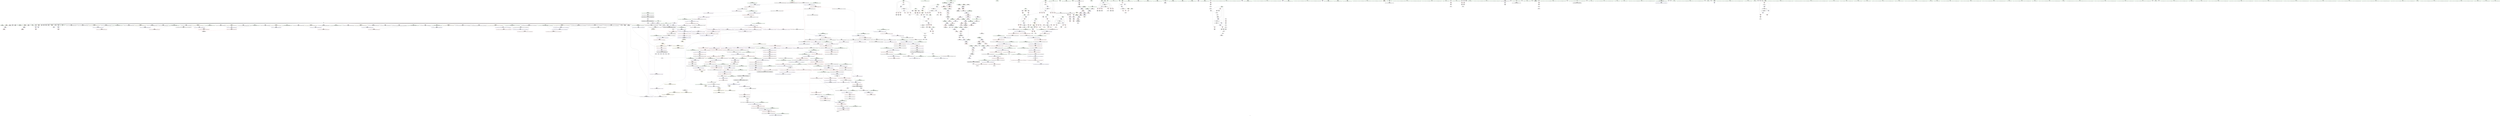 digraph "SVFG" {
	label="SVFG";

	Node0x556b48d70520 [shape=record,color=grey,label="{NodeID: 0\nNullPtr|{|<s46>70}}"];
	Node0x556b48d70520 -> Node0x556b490df4e0[style=solid];
	Node0x556b48d70520 -> Node0x556b490df5e0[style=solid];
	Node0x556b48d70520 -> Node0x556b490df6b0[style=solid];
	Node0x556b48d70520 -> Node0x556b490df780[style=solid];
	Node0x556b48d70520 -> Node0x556b490df850[style=solid];
	Node0x556b48d70520 -> Node0x556b490df920[style=solid];
	Node0x556b48d70520 -> Node0x556b490df9f0[style=solid];
	Node0x556b48d70520 -> Node0x556b490dfac0[style=solid];
	Node0x556b48d70520 -> Node0x556b490dfb90[style=solid];
	Node0x556b48d70520 -> Node0x556b490dfc60[style=solid];
	Node0x556b48d70520 -> Node0x556b490dfd30[style=solid];
	Node0x556b48d70520 -> Node0x556b490dfe00[style=solid];
	Node0x556b48d70520 -> Node0x556b490dfed0[style=solid];
	Node0x556b48d70520 -> Node0x556b490dffa0[style=solid];
	Node0x556b48d70520 -> Node0x556b490e0070[style=solid];
	Node0x556b48d70520 -> Node0x556b490e0140[style=solid];
	Node0x556b48d70520 -> Node0x556b490e8610[style=solid];
	Node0x556b48d70520 -> Node0x556b490e86e0[style=solid];
	Node0x556b48d70520 -> Node0x556b490e87b0[style=solid];
	Node0x556b48d70520 -> Node0x556b490e8880[style=solid];
	Node0x556b48d70520 -> Node0x556b490e8950[style=solid];
	Node0x556b48d70520 -> Node0x556b490e8a20[style=solid];
	Node0x556b48d70520 -> Node0x556b490e8af0[style=solid];
	Node0x556b48d70520 -> Node0x556b490e8bc0[style=solid];
	Node0x556b48d70520 -> Node0x556b490e8c90[style=solid];
	Node0x556b48d70520 -> Node0x556b490e8d60[style=solid];
	Node0x556b48d70520 -> Node0x556b490e8e30[style=solid];
	Node0x556b48d70520 -> Node0x556b490e8f00[style=solid];
	Node0x556b48d70520 -> Node0x556b490e8fd0[style=solid];
	Node0x556b48d70520 -> Node0x556b490e90a0[style=solid];
	Node0x556b48d70520 -> Node0x556b490e9170[style=solid];
	Node0x556b48d70520 -> Node0x556b490e9240[style=solid];
	Node0x556b48d70520 -> Node0x556b490e9310[style=solid];
	Node0x556b48d70520 -> Node0x556b490e93e0[style=solid];
	Node0x556b48d70520 -> Node0x556b490e94b0[style=solid];
	Node0x556b48d70520 -> Node0x556b490e9580[style=solid];
	Node0x556b48d70520 -> Node0x556b490e9650[style=solid];
	Node0x556b48d70520 -> Node0x556b490e9720[style=solid];
	Node0x556b48d70520 -> Node0x556b490e97f0[style=solid];
	Node0x556b48d70520 -> Node0x556b490e98c0[style=solid];
	Node0x556b48d70520 -> Node0x556b490ff550[style=solid];
	Node0x556b48d70520 -> Node0x556b49103750[style=solid];
	Node0x556b48d70520 -> Node0x556b49103820[style=solid];
	Node0x556b48d70520 -> Node0x556b491038f0[style=solid];
	Node0x556b48d70520 -> Node0x556b4911ad50[style=solid];
	Node0x556b48d70520 -> Node0x556b4911ed30[style=solid];
	Node0x556b48d70520:s46 -> Node0x556b491b0b20[style=solid,color=red];
	Node0x556b49109480 [shape=record,color=black,label="{NodeID: 1550\n1003 = PHI(993, )\n0th arg _ZNSt16allocator_traitsISaINSt7__cxx1112basic_stringIcSt11char_traitsIcESaIcEEEEE8allocateERS6_m }"];
	Node0x556b49109480 -> Node0x556b49104380[style=solid];
	Node0x556b490e75a0 [shape=record,color=red,label="{NodeID: 443\n294\<--162\n\<--j\nmain\n}"];
	Node0x556b490e75a0 -> Node0x556b490eaa50[style=solid];
	Node0x556b490db420 [shape=record,color=green,label="{NodeID: 111\n688\<--689\n_ZStanSt13_Ios_FmtflagsS_\<--_ZStanSt13_Ios_FmtflagsS__field_insensitive\n}"];
	Node0x556b490fcf60 [shape=record,color=red,label="{NodeID: 554\n1011\<--1005\n\<--__a.addr\n_ZNSt16allocator_traitsISaINSt7__cxx1112basic_stringIcSt11char_traitsIcESaIcEEEEE8allocateERS6_m\n}"];
	Node0x556b490fcf60 -> Node0x556b490ed8a0[style=solid];
	Node0x556b490dfb90 [shape=record,color=black,label="{NodeID: 222\n249\<--3\n\<--dummyVal\nmain\n}"];
	Node0x556b490dfb90 -> Node0x556b490ffda0[style=solid];
	Node0x556b49102a50 [shape=record,color=blue,label="{NodeID: 665\n757\<--754\n__b.addr\<--__b\n_ZStorSt13_Ios_FmtflagsS_\n}"];
	Node0x556b49102a50 -> Node0x556b490fb700[style=dashed];
	Node0x556b490edb10 [shape=record,color=black,label="{NodeID: 333\n1018\<--1048\n_ZN9__gnu_cxx13new_allocatorINSt7__cxx1112basic_stringIcSt11char_traitsIcESaIcEEEE8allocateEmPKv_ret\<--\n_ZN9__gnu_cxx13new_allocatorINSt7__cxx1112basic_stringIcSt11char_traitsIcESaIcEEEE8allocateEmPKv\n|{<s0>70}}"];
	Node0x556b490edb10:s0 -> Node0x556b491b01a0[style=solid,color=blue];
	Node0x556b4914f7c0 [shape=record,color=black,label="{NodeID: 1108\nMR_54V_2 = PHI(MR_54V_3, MR_54V_1, )\npts\{1490001 1490002 \}\n|{<s0>16|<s1>16}}"];
	Node0x556b4914f7c0:s0 -> Node0x556b49162f10[style=dashed,color=red];
	Node0x556b4914f7c0:s1 -> Node0x556b49162ff0[style=dashed,color=red];
	Node0x556b48d705b0 [shape=record,color=green,label="{NodeID: 1\n7\<--1\n__dso_handle\<--dummyObj\nGlob }"];
	Node0x556b49109590 [shape=record,color=black,label="{NodeID: 1551\n1004 = PHI(994, )\n1st arg _ZNSt16allocator_traitsISaINSt7__cxx1112basic_stringIcSt11char_traitsIcESaIcEEEEE8allocateERS6_m }"];
	Node0x556b49109590 -> Node0x556b49104450[style=solid];
	Node0x556b490e7670 [shape=record,color=red,label="{NodeID: 444\n317\<--162\n\<--j\nmain\n}"];
	Node0x556b490e7670 -> Node0x556b4911beb0[style=solid];
	Node0x556b49164830 [shape=record,color=yellow,style=double,label="{NodeID: 1219\n63V_1 = ENCHI(MR_63V_0)\npts\{512 \}\nFun[_ZSt5fixedRSt8ios_base]}"];
	Node0x556b49164830 -> Node0x556b49101460[style=dashed];
	Node0x556b490db520 [shape=record,color=green,label="{NodeID: 112\n692\<--693\n_ZStoRRSt13_Ios_FmtflagsS_\<--_ZStoRRSt13_Ios_FmtflagsS__field_insensitive\n}"];
	Node0x556b490fd030 [shape=record,color=red,label="{NodeID: 555\n1013\<--1007\n\<--__n.addr\n_ZNSt16allocator_traitsISaINSt7__cxx1112basic_stringIcSt11char_traitsIcESaIcEEEEE8allocateERS6_m\n|{<s0>70}}"];
	Node0x556b490fd030:s0 -> Node0x556b491ab630[style=solid,color=red];
	Node0x556b490dfc60 [shape=record,color=black,label="{NodeID: 223\n253\<--3\n\<--dummyVal\nmain\n}"];
	Node0x556b49102b20 [shape=record,color=blue,label="{NodeID: 666\n767\<--766\nthis.addr\<--this\n_ZN9__gnu_cxx13new_allocatorINSt7__cxx1112basic_stringIcSt11char_traitsIcESaIcEEEEC2Ev\n}"];
	Node0x556b49102b20 -> Node0x556b490fb7d0[style=dashed];
	Node0x556b490edbe0 [shape=record,color=black,label="{NodeID: 334\n1050\<--1057\n_ZNK9__gnu_cxx13new_allocatorINSt7__cxx1112basic_stringIcSt11char_traitsIcESaIcEEEE8max_sizeEv_ret\<--\n_ZNK9__gnu_cxx13new_allocatorINSt7__cxx1112basic_stringIcSt11char_traitsIcESaIcEEEE8max_sizeEv\n|{<s0>71}}"];
	Node0x556b490edbe0:s0 -> Node0x556b491b02e0[style=solid,color=blue];
	Node0x556b490d7710 [shape=record,color=green,label="{NodeID: 2\n15\<--1\n.str\<--dummyObj\nGlob }"];
	Node0x556b491096a0 [shape=record,color=black,label="{NodeID: 1552\n1272 = PHI(855, )\n0th arg _ZNSt12_Vector_baseINSt7__cxx1112basic_stringIcSt11char_traitsIcESaIcEEESaIS5_EE13_M_deallocateEPS5_m }"];
	Node0x556b491096a0 -> Node0x556b49105be0[style=solid];
	Node0x556b490e7740 [shape=record,color=red,label="{NodeID: 445\n377\<--162\n\<--j\nmain\n}"];
	Node0x556b490e7740 -> Node0x556b490eb410[style=solid];
	Node0x556b490db620 [shape=record,color=green,label="{NodeID: 113\n699\<--700\n__a.addr\<--__a.addr_field_insensitive\n_ZStaNRSt13_Ios_FmtflagsS_\n}"];
	Node0x556b490db620 -> Node0x556b490fad40[style=solid];
	Node0x556b490db620 -> Node0x556b490fae10[style=solid];
	Node0x556b490db620 -> Node0x556b49102230[style=solid];
	Node0x556b490fd100 [shape=record,color=red,label="{NodeID: 556\n1031\<--1022\nthis1\<--this.addr\n_ZN9__gnu_cxx13new_allocatorINSt7__cxx1112basic_stringIcSt11char_traitsIcESaIcEEEE8allocateEmPKv\n|{<s0>71}}"];
	Node0x556b490fd100:s0 -> Node0x556b4910ca80[style=solid,color=red];
	Node0x556b490dfd30 [shape=record,color=black,label="{NodeID: 224\n254\<--3\n\<--dummyVal\nmain\n}"];
	Node0x556b490dfd30 -> Node0x556b490ffe70[style=solid];
	Node0x556b49102bf0 [shape=record,color=blue,label="{NodeID: 667\n774\<--773\nthis.addr\<--this\n_ZN9__gnu_cxx13new_allocatorINSt7__cxx1112basic_stringIcSt11char_traitsIcESaIcEEEED2Ev\n}"];
	Node0x556b49102bf0 -> Node0x556b490fb8a0[style=dashed];
	Node0x556b490edcb0 [shape=record,color=black,label="{NodeID: 335\n1061\<--1076\n_ZSt27__uninitialized_default_n_aIPNSt7__cxx1112basic_stringIcSt11char_traitsIcESaIcEEEmS5_ET_S7_T0_RSaIT1_E_ret\<--call\n_ZSt27__uninitialized_default_n_aIPNSt7__cxx1112basic_stringIcSt11char_traitsIcESaIcEEEmS5_ET_S7_T0_RSaIT1_E\n|{<s0>60}}"];
	Node0x556b490edcb0:s0 -> Node0x556b491afde0[style=solid,color=blue];
	Node0x556b490d77a0 [shape=record,color=green,label="{NodeID: 3\n18\<--1\n\<--dummyObj\nCan only get source location for instruction, argument, global var or function.}"];
	Node0x556b491097b0 [shape=record,color=black,label="{NodeID: 1553\n1273 = PHI(858, )\n1st arg _ZNSt12_Vector_baseINSt7__cxx1112basic_stringIcSt11char_traitsIcESaIcEEESaIS5_EE13_M_deallocateEPS5_m }"];
	Node0x556b491097b0 -> Node0x556b49105cb0[style=solid];
	Node0x556b490e7810 [shape=record,color=red,label="{NodeID: 446\n404\<--162\n\<--j\nmain\n}"];
	Node0x556b490e7810 -> Node0x556b4911ebb0[style=solid];
	Node0x556b490e01d0 [shape=record,color=green,label="{NodeID: 114\n701\<--702\n__b.addr\<--__b.addr_field_insensitive\n_ZStaNRSt13_Ios_FmtflagsS_\n}"];
	Node0x556b490e01d0 -> Node0x556b490faee0[style=solid];
	Node0x556b490e01d0 -> Node0x556b49102300[style=solid];
	Node0x556b490fd1d0 [shape=record,color=red,label="{NodeID: 557\n1032\<--1024\n\<--__n.addr\n_ZN9__gnu_cxx13new_allocatorINSt7__cxx1112basic_stringIcSt11char_traitsIcESaIcEEEE8allocateEmPKv\n}"];
	Node0x556b490fd1d0 -> Node0x556b4911e2b0[style=solid];
	Node0x556b490dfe00 [shape=record,color=black,label="{NodeID: 225\n256\<--3\n\<--dummyVal\nmain\n}"];
	Node0x556b490dfe00 -> Node0x556b490fff40[style=solid];
	Node0x556b49102cc0 [shape=record,color=blue,label="{NodeID: 668\n783\<--780\nthis.addr\<--this\n_ZNSt12_Vector_baseINSt7__cxx1112basic_stringIcSt11char_traitsIcESaIcEEESaIS5_EEC2EmRKS6_\n}"];
	Node0x556b49102cc0 -> Node0x556b490fb970[style=dashed];
	Node0x556b490edd80 [shape=record,color=black,label="{NodeID: 336\n1087\<--1086\n\<--_M_impl\n_ZNSt12_Vector_baseINSt7__cxx1112basic_stringIcSt11char_traitsIcESaIcEEESaIS5_EE19_M_get_Tp_allocatorEv\n}"];
	Node0x556b490edd80 -> Node0x556b490ede50[style=solid];
	Node0x556b490d7e60 [shape=record,color=green,label="{NodeID: 4\n22\<--1\n_ZSt3cin\<--dummyObj\nGlob }"];
	Node0x556b491098c0 [shape=record,color=black,label="{NodeID: 1554\n1274 = PHI(868, )\n2nd arg _ZNSt12_Vector_baseINSt7__cxx1112basic_stringIcSt11char_traitsIcESaIcEEESaIS5_EE13_M_deallocateEPS5_m }"];
	Node0x556b491098c0 -> Node0x556b49105d80[style=solid];
	Node0x556b490e78e0 [shape=record,color=red,label="{NodeID: 447\n443\<--162\n\<--j\nmain\n}"];
	Node0x556b490e78e0 -> Node0x556b4911d9b0[style=solid];
	Node0x556b49164b30 [shape=record,color=yellow,style=double,label="{NodeID: 1222\n14V_1 = ENCHI(MR_14V_0)\npts\{1 \}\nFun[main]|{|<s2>10|<s3>10}}"];
	Node0x556b49164b30 -> Node0x556b490e5e10[style=dashed];
	Node0x556b49164b30 -> Node0x556b490e5ee0[style=dashed];
	Node0x556b49164b30:s2 -> Node0x556b490f99c0[style=dashed,color=red];
	Node0x556b49164b30:s3 -> Node0x556b49101390[style=dashed,color=red];
	Node0x556b490e02a0 [shape=record,color=green,label="{NodeID: 115\n714\<--715\n__a.addr\<--__a.addr_field_insensitive\n_ZStcoSt13_Ios_Fmtflags\n}"];
	Node0x556b490e02a0 -> Node0x556b490fb080[style=solid];
	Node0x556b490e02a0 -> Node0x556b491024a0[style=solid];
	Node0x556b490fd2a0 [shape=record,color=red,label="{NodeID: 558\n1042\<--1024\n\<--__n.addr\n_ZN9__gnu_cxx13new_allocatorINSt7__cxx1112basic_stringIcSt11char_traitsIcESaIcEEEE8allocateEmPKv\n}"];
	Node0x556b490fd2a0 -> Node0x556b4911c030[style=solid];
	Node0x556b490dfed0 [shape=record,color=black,label="{NodeID: 226\n478\<--3\nlpad.val\<--dummyVal\nmain\n}"];
	Node0x556b49102d90 [shape=record,color=blue,label="{NodeID: 669\n785\<--781\n__n.addr\<--__n\n_ZNSt12_Vector_baseINSt7__cxx1112basic_stringIcSt11char_traitsIcESaIcEEESaIS5_EEC2EmRKS6_\n}"];
	Node0x556b49102d90 -> Node0x556b490fba40[style=dashed];
	Node0x556b490ede50 [shape=record,color=black,label="{NodeID: 337\n1080\<--1087\n_ZNSt12_Vector_baseINSt7__cxx1112basic_stringIcSt11char_traitsIcESaIcEEESaIS5_EE19_M_get_Tp_allocatorEv_ret\<--\n_ZNSt12_Vector_baseINSt7__cxx1112basic_stringIcSt11char_traitsIcESaIcEEESaIS5_EE19_M_get_Tp_allocatorEv\n|{<s0>45|<s1>59}}"];
	Node0x556b490ede50:s0 -> Node0x556b491af380[style=solid,color=blue];
	Node0x556b490ede50:s1 -> Node0x556b491afca0[style=solid,color=blue];
	Node0x556b490d7ef0 [shape=record,color=green,label="{NodeID: 5\n25\<--1\n_ZSt4cout\<--dummyObj\nGlob }"];
	Node0x556b491099d0 [shape=record,color=black,label="{NodeID: 1555\n942 = PHI(797, 873, 881, )\n0th arg _ZNSt12_Vector_baseINSt7__cxx1112basic_stringIcSt11char_traitsIcESaIcEEESaIS5_EE12_Vector_implD2Ev }"];
	Node0x556b491099d0 -> Node0x556b49103dd0[style=solid];
	Node0x556b490e79b0 [shape=record,color=red,label="{NodeID: 448\n299\<--164\n\<--d\nmain\n}"];
	Node0x556b490e79b0 -> Node0x556b490eabf0[style=solid];
	Node0x556b49164c40 [shape=record,color=yellow,style=double,label="{NodeID: 1223\n6V_1 = ENCHI(MR_6V_0)\npts\{19 \}\nFun[main]|{|<s4>27|<s5>30}}"];
	Node0x556b49164c40 -> Node0x556b490e5860[style=dashed];
	Node0x556b49164c40 -> Node0x556b490e5930[style=dashed];
	Node0x556b49164c40 -> Node0x556b490e5a00[style=dashed];
	Node0x556b49164c40 -> Node0x556b490e5ad0[style=dashed];
	Node0x556b49164c40:s4 -> Node0x556b49168740[style=dashed,color=red];
	Node0x556b49164c40:s5 -> Node0x556b49168740[style=dashed,color=red];
	Node0x556b490e0370 [shape=record,color=green,label="{NodeID: 116\n724\<--725\n__a.addr\<--__a.addr_field_insensitive\n_ZStoRRSt13_Ios_FmtflagsS_\n}"];
	Node0x556b490e0370 -> Node0x556b490fb150[style=solid];
	Node0x556b490e0370 -> Node0x556b490fb220[style=solid];
	Node0x556b490e0370 -> Node0x556b49102570[style=solid];
	Node0x556b490fd370 [shape=record,color=red,label="{NodeID: 559\n1055\<--1052\nthis1\<--this.addr\n_ZNK9__gnu_cxx13new_allocatorINSt7__cxx1112basic_stringIcSt11char_traitsIcESaIcEEEE8max_sizeEv\n}"];
	Node0x556b490dffa0 [shape=record,color=black,label="{NodeID: 227\n479\<--3\nlpad.val137\<--dummyVal\nmain\n}"];
	Node0x556b49102e60 [shape=record,color=blue,label="{NodeID: 670\n787\<--782\n__a.addr\<--__a\n_ZNSt12_Vector_baseINSt7__cxx1112basic_stringIcSt11char_traitsIcESaIcEEESaIS5_EEC2EmRKS6_\n}"];
	Node0x556b49102e60 -> Node0x556b490fbb10[style=dashed];
	Node0x556b490edf20 [shape=record,color=black,label="{NodeID: 338\n1089\<--1104\n_ZSt25__uninitialized_default_nIPNSt7__cxx1112basic_stringIcSt11char_traitsIcESaIcEEEmET_S7_T0__ret\<--call\n_ZSt25__uninitialized_default_nIPNSt7__cxx1112basic_stringIcSt11char_traitsIcESaIcEEEmET_S7_T0_\n|{<s0>74}}"];
	Node0x556b490edf20:s0 -> Node0x556b491b0420[style=solid,color=blue];
	Node0x556b490d7f80 [shape=record,color=green,label="{NodeID: 6\n28\<--1\n.str.2\<--dummyObj\nGlob }"];
	Node0x556b49109b90 [shape=record,color=black,label="{NodeID: 1556\n510 = PHI()\n0th arg _ZSt5fixedRSt8ios_base }"];
	Node0x556b49109b90 -> Node0x556b49101460[style=solid];
	Node0x556b490e7a80 [shape=record,color=red,label="{NodeID: 449\n306\<--164\n\<--d\nmain\n}"];
	Node0x556b490e7a80 -> Node0x556b4911c7b0[style=solid];
	Node0x556b49164d20 [shape=record,color=yellow,style=double,label="{NodeID: 1224\n8V_1 = ENCHI(MR_8V_0)\npts\{21 \}\nFun[main]|{|<s2>27|<s3>30}}"];
	Node0x556b49164d20 -> Node0x556b490e5c70[style=dashed];
	Node0x556b49164d20 -> Node0x556b490e5d40[style=dashed];
	Node0x556b49164d20:s2 -> Node0x556b49168850[style=dashed,color=red];
	Node0x556b49164d20:s3 -> Node0x556b49168850[style=dashed,color=red];
	Node0x556b490e0440 [shape=record,color=green,label="{NodeID: 117\n726\<--727\n__b.addr\<--__b.addr_field_insensitive\n_ZStoRRSt13_Ios_FmtflagsS_\n}"];
	Node0x556b490e0440 -> Node0x556b490fb2f0[style=solid];
	Node0x556b490e0440 -> Node0x556b49102640[style=solid];
	Node0x556b490fd440 [shape=record,color=red,label="{NodeID: 560\n1074\<--1065\n\<--__first.addr\n_ZSt27__uninitialized_default_n_aIPNSt7__cxx1112basic_stringIcSt11char_traitsIcESaIcEEEmS5_ET_S7_T0_RSaIT1_E\n|{<s0>74}}"];
	Node0x556b490fd440:s0 -> Node0x556b4910cb90[style=solid,color=red];
	Node0x556b490e0070 [shape=record,color=black,label="{NodeID: 228\n565\<--3\n\<--dummyVal\n_ZNSt6vectorINSt7__cxx1112basic_stringIcSt11char_traitsIcESaIcEEESaIS5_EEC2EmRKS6_\n}"];
	Node0x556b49102f30 [shape=record,color=blue,label="{NodeID: 671\n789\<--808\nexn.slot\<--\n_ZNSt12_Vector_baseINSt7__cxx1112basic_stringIcSt11char_traitsIcESaIcEEESaIS5_EEC2EmRKS6_\n}"];
	Node0x556b49102f30 -> Node0x556b490fbbe0[style=dashed];
	Node0x556b490edff0 [shape=record,color=black,label="{NodeID: 339\n1108\<--1163\n_ZNSt27__uninitialized_default_n_1ILb0EE18__uninit_default_nIPNSt7__cxx1112basic_stringIcSt11char_traitsIcESaIcEEEmEET_S9_T0__ret\<--\n_ZNSt27__uninitialized_default_n_1ILb0EE18__uninit_default_nIPNSt7__cxx1112basic_stringIcSt11char_traitsIcESaIcEEEmEET_S9_T0_\n|{<s0>75}}"];
	Node0x556b490edff0:s0 -> Node0x556b491b0560[style=solid,color=blue];
	Node0x556b490d8010 [shape=record,color=green,label="{NodeID: 7\n30\<--1\n.str.3\<--dummyObj\nGlob }"];
	Node0x556b49109c60 [shape=record,color=black,label="{NodeID: 1557\n740 = PHI(685, 706, )\n0th arg _ZStanSt13_Ios_FmtflagsS_ }"];
	Node0x556b49109c60 -> Node0x556b491027e0[style=solid];
	Node0x556b490e7b50 [shape=record,color=red,label="{NodeID: 450\n311\<--164\n\<--d\nmain\n}"];
	Node0x556b490e7b50 -> Node0x556b490ead90[style=solid];
	Node0x556b490e0510 [shape=record,color=green,label="{NodeID: 118\n734\<--735\n_ZStorSt13_Ios_FmtflagsS_\<--_ZStorSt13_Ios_FmtflagsS__field_insensitive\n}"];
	Node0x556b490fd510 [shape=record,color=red,label="{NodeID: 561\n1075\<--1067\n\<--__n.addr\n_ZSt27__uninitialized_default_n_aIPNSt7__cxx1112basic_stringIcSt11char_traitsIcESaIcEEEmS5_ET_S7_T0_RSaIT1_E\n|{<s0>74}}"];
	Node0x556b490fd510:s0 -> Node0x556b4910cca0[style=solid,color=red];
	Node0x556b490e0140 [shape=record,color=black,label="{NodeID: 229\n566\<--3\n\<--dummyVal\n_ZNSt6vectorINSt7__cxx1112basic_stringIcSt11char_traitsIcESaIcEEESaIS5_EEC2EmRKS6_\n}"];
	Node0x556b490e0140 -> Node0x556b49101870[style=solid];
	Node0x556b49103000 [shape=record,color=blue,label="{NodeID: 672\n791\<--810\nehselector.slot\<--\n_ZNSt12_Vector_baseINSt7__cxx1112basic_stringIcSt11char_traitsIcESaIcEEESaIS5_EEC2EmRKS6_\n}"];
	Node0x556b49103000 -> Node0x556b490fbcb0[style=dashed];
	Node0x556b490ee0c0 [shape=record,color=black,label="{NodeID: 340\n1195\<--1194\n\<--\n_ZSt10_ConstructINSt7__cxx1112basic_stringIcSt11char_traitsIcESaIcEEEJEEvPT_DpOT0_\n}"];
	Node0x556b490ee0c0 -> Node0x556b490ee190[style=solid];
	Node0x556b490d80a0 [shape=record,color=green,label="{NodeID: 8\n32\<--1\n.str.4\<--dummyObj\nGlob }"];
	Node0x556b49109db0 [shape=record,color=black,label="{NodeID: 1558\n741 = PHI(686, 707, )\n1st arg _ZStanSt13_Ios_FmtflagsS_ }"];
	Node0x556b49109db0 -> Node0x556b491028b0[style=solid];
	Node0x556b490e7c20 [shape=record,color=red,label="{NodeID: 451\n318\<--164\n\<--d\nmain\n}"];
	Node0x556b490e7c20 -> Node0x556b490eae60[style=solid];
	Node0x556b49164ee0 [shape=record,color=yellow,style=double,label="{NodeID: 1226\n20V_1 = ENCHI(MR_20V_0)\npts\{145 \}\nFun[main]}"];
	Node0x556b49164ee0 -> Node0x556b490e6490[style=dashed];
	Node0x556b490e0610 [shape=record,color=green,label="{NodeID: 119\n742\<--743\n__a.addr\<--__a.addr_field_insensitive\n_ZStanSt13_Ios_FmtflagsS_\n}"];
	Node0x556b490e0610 -> Node0x556b490fb490[style=solid];
	Node0x556b490e0610 -> Node0x556b491027e0[style=solid];
	Node0x556b490fd5e0 [shape=record,color=red,label="{NodeID: 562\n1085\<--1082\nthis1\<--this.addr\n_ZNSt12_Vector_baseINSt7__cxx1112basic_stringIcSt11char_traitsIcESaIcEEESaIS5_EE19_M_get_Tp_allocatorEv\n}"];
	Node0x556b490fd5e0 -> Node0x556b490e5110[style=solid];
	Node0x556b490e8610 [shape=record,color=black,label="{NodeID: 230\n568\<--3\n\<--dummyVal\n_ZNSt6vectorINSt7__cxx1112basic_stringIcSt11char_traitsIcESaIcEEESaIS5_EEC2EmRKS6_\n}"];
	Node0x556b490e8610 -> Node0x556b49101940[style=solid];
	Node0x556b491030d0 [shape=record,color=blue,label="{NodeID: 673\n824\<--822\nthis.addr\<--this\n_ZNSt6vectorINSt7__cxx1112basic_stringIcSt11char_traitsIcESaIcEEESaIS5_EE21_M_default_initializeEm\n}"];
	Node0x556b491030d0 -> Node0x556b490fbd80[style=dashed];
	Node0x556b490ee190 [shape=record,color=black,label="{NodeID: 341\n1196\<--1195\n\<--\n_ZSt10_ConstructINSt7__cxx1112basic_stringIcSt11char_traitsIcESaIcEEEJEEvPT_DpOT0_\n}"];
	Node0x556b490d8130 [shape=record,color=green,label="{NodeID: 9\n35\<--1\n\<--dummyObj\nCan only get source location for instruction, argument, global var or function.}"];
	Node0x556b49109f00 [shape=record,color=black,label="{NodeID: 1559\n1190 = PHI(1130, )\n0th arg _ZSt10_ConstructINSt7__cxx1112basic_stringIcSt11char_traitsIcESaIcEEEJEEvPT_DpOT0_ }"];
	Node0x556b49109f00 -> Node0x556b49105560[style=solid];
	Node0x556b490e7cf0 [shape=record,color=red,label="{NodeID: 452\n342\<--164\n\<--d\nmain\n}"];
	Node0x556b490e7cf0 -> Node0x556b490eb1a0[style=solid];
	Node0x556b490e06e0 [shape=record,color=green,label="{NodeID: 120\n744\<--745\n__b.addr\<--__b.addr_field_insensitive\n_ZStanSt13_Ios_FmtflagsS_\n}"];
	Node0x556b490e06e0 -> Node0x556b490fb560[style=solid];
	Node0x556b490e06e0 -> Node0x556b491028b0[style=solid];
	Node0x556b490fd6b0 [shape=record,color=red,label="{NodeID: 563\n1102\<--1092\n\<--__first.addr\n_ZSt25__uninitialized_default_nIPNSt7__cxx1112basic_stringIcSt11char_traitsIcESaIcEEEmET_S7_T0_\n|{<s0>75}}"];
	Node0x556b490fd6b0:s0 -> Node0x556b4910b770[style=solid,color=red];
	Node0x556b490e86e0 [shape=record,color=black,label="{NodeID: 231\n577\<--3\nlpad.val\<--dummyVal\n_ZNSt6vectorINSt7__cxx1112basic_stringIcSt11char_traitsIcESaIcEEESaIS5_EEC2EmRKS6_\n}"];
	Node0x556b491031a0 [shape=record,color=blue,label="{NodeID: 674\n826\<--823\n__n.addr\<--__n\n_ZNSt6vectorINSt7__cxx1112basic_stringIcSt11char_traitsIcESaIcEEESaIS5_EE21_M_default_initializeEm\n}"];
	Node0x556b491031a0 -> Node0x556b490fbe50[style=dashed];
	Node0x556b490ee260 [shape=record,color=black,label="{NodeID: 342\n1201\<--1206\n_ZSt11__addressofINSt7__cxx1112basic_stringIcSt11char_traitsIcESaIcEEEEPT_RS6__ret\<--\n_ZSt11__addressofINSt7__cxx1112basic_stringIcSt11char_traitsIcESaIcEEEEPT_RS6_\n|{<s0>76|<s1>88}}"];
	Node0x556b490ee260:s0 -> Node0x556b491b06a0[style=solid,color=blue];
	Node0x556b490ee260:s1 -> Node0x556b491b0980[style=solid,color=blue];
	Node0x556b490d81c0 [shape=record,color=green,label="{NodeID: 10\n137\<--1\n\<--dummyObj\nCan only get source location for instruction, argument, global var or function.}"];
	Node0x556b4910a010 [shape=record,color=black,label="{NodeID: 1560\n780 = PHI(554, )\n0th arg _ZNSt12_Vector_baseINSt7__cxx1112basic_stringIcSt11char_traitsIcESaIcEEESaIS5_EEC2EmRKS6_ }"];
	Node0x556b4910a010 -> Node0x556b49102cc0[style=solid];
	Node0x556b490e7dc0 [shape=record,color=red,label="{NodeID: 453\n349\<--164\n\<--d\nmain\n}"];
	Node0x556b490e7dc0 -> Node0x556b490eb270[style=solid];
	Node0x556b491650a0 [shape=record,color=yellow,style=double,label="{NodeID: 1228\n24V_1 = ENCHI(MR_24V_0)\npts\{153 \}\nFun[main]}"];
	Node0x556b491650a0 -> Node0x556b490ffcd0[style=dashed];
	Node0x556b491650a0 -> Node0x556b490ffe70[style=dashed];
	Node0x556b490e07b0 [shape=record,color=green,label="{NodeID: 121\n755\<--756\n__a.addr\<--__a.addr_field_insensitive\n_ZStorSt13_Ios_FmtflagsS_\n}"];
	Node0x556b490e07b0 -> Node0x556b490fb630[style=solid];
	Node0x556b490e07b0 -> Node0x556b49102980[style=solid];
	Node0x556b490fd780 [shape=record,color=red,label="{NodeID: 564\n1103\<--1094\n\<--__n.addr\n_ZSt25__uninitialized_default_nIPNSt7__cxx1112basic_stringIcSt11char_traitsIcESaIcEEEmET_S7_T0_\n|{<s0>75}}"];
	Node0x556b490fd780:s0 -> Node0x556b4910b8b0[style=solid,color=red];
	Node0x556b490e87b0 [shape=record,color=black,label="{NodeID: 232\n578\<--3\nlpad.val2\<--dummyVal\n_ZNSt6vectorINSt7__cxx1112basic_stringIcSt11char_traitsIcESaIcEEESaIS5_EEC2EmRKS6_\n}"];
	Node0x556b49103270 [shape=record,color=blue,label="{NodeID: 675\n843\<--838\n_M_finish\<--call2\n_ZNSt6vectorINSt7__cxx1112basic_stringIcSt11char_traitsIcESaIcEEESaIS5_EE21_M_default_initializeEm\n|{<s0>42}}"];
	Node0x556b49103270:s0 -> Node0x556b49174560[style=dashed,color=blue];
	Node0x556b490ee330 [shape=record,color=black,label="{NodeID: 343\n1289\<--1288\n\<--_M_impl\n_ZNSt12_Vector_baseINSt7__cxx1112basic_stringIcSt11char_traitsIcESaIcEEESaIS5_EE13_M_deallocateEPS5_m\n|{<s0>91}}"];
	Node0x556b490ee330:s0 -> Node0x556b4910b130[style=solid,color=red];
	Node0x556b490d82c0 [shape=record,color=green,label="{NodeID: 11\n196\<--1\n\<--dummyObj\nCan only get source location for instruction, argument, global var or function.|{<s0>10}}"];
	Node0x556b490d82c0:s0 -> Node0x556b491a3950[style=solid,color=red];
	Node0x556b4910a120 [shape=record,color=black,label="{NodeID: 1561\n781 = PHI(555, )\n1st arg _ZNSt12_Vector_baseINSt7__cxx1112basic_stringIcSt11char_traitsIcESaIcEEESaIS5_EEC2EmRKS6_ }"];
	Node0x556b4910a120 -> Node0x556b49102d90[style=solid];
	Node0x556b490e7e90 [shape=record,color=red,label="{NodeID: 454\n325\<--166\n\<--x\nmain\n|{<s0>27}}"];
	Node0x556b490e7e90:s0 -> Node0x556b4910c750[style=solid,color=red];
	Node0x556b49165180 [shape=record,color=yellow,style=double,label="{NodeID: 1229\n26V_1 = ENCHI(MR_26V_0)\npts\{155 \}\nFun[main]}"];
	Node0x556b49165180 -> Node0x556b490ffda0[style=dashed];
	Node0x556b49165180 -> Node0x556b490fff40[style=dashed];
	Node0x556b490e0880 [shape=record,color=green,label="{NodeID: 122\n757\<--758\n__b.addr\<--__b.addr_field_insensitive\n_ZStorSt13_Ios_FmtflagsS_\n}"];
	Node0x556b490e0880 -> Node0x556b490fb700[style=solid];
	Node0x556b490e0880 -> Node0x556b49102a50[style=solid];
	Node0x556b490fd850 [shape=record,color=red,label="{NodeID: 565\n1123\<--1111\n\<--__first.addr\n_ZNSt27__uninitialized_default_n_1ILb0EE18__uninit_default_nIPNSt7__cxx1112basic_stringIcSt11char_traitsIcESaIcEEEmEET_S9_T0_\n}"];
	Node0x556b490fd850 -> Node0x556b49104fb0[style=solid];
	Node0x556b490e8880 [shape=record,color=black,label="{NodeID: 233\n645\<--3\n\<--dummyVal\n_ZNSt6vectorINSt7__cxx1112basic_stringIcSt11char_traitsIcESaIcEEESaIS5_EED2Ev\n}"];
	Node0x556b49103340 [shape=record,color=blue,label="{NodeID: 676\n848\<--847\nthis.addr\<--this\n_ZNSt12_Vector_baseINSt7__cxx1112basic_stringIcSt11char_traitsIcESaIcEEESaIS5_EED2Ev\n}"];
	Node0x556b49103340 -> Node0x556b490fbff0[style=dashed];
	Node0x556b490ee400 [shape=record,color=black,label="{NodeID: 344\n1311\<--1310\n\<--\n_ZNSt16allocator_traitsISaINSt7__cxx1112basic_stringIcSt11char_traitsIcESaIcEEEEE10deallocateERS6_PS5_m\n|{<s0>92}}"];
	Node0x556b490ee400:s0 -> Node0x556b491b1440[style=solid,color=red];
	Node0x556b490d83c0 [shape=record,color=green,label="{NodeID: 12\n208\<--1\n\<--dummyObj\nCan only get source location for instruction, argument, global var or function.}"];
	Node0x556b4910a230 [shape=record,color=black,label="{NodeID: 1562\n782 = PHI(556, )\n2nd arg _ZNSt12_Vector_baseINSt7__cxx1112basic_stringIcSt11char_traitsIcESaIcEEESaIS5_EEC2EmRKS6_ }"];
	Node0x556b4910a230 -> Node0x556b49102e60[style=solid];
	Node0x556b490e7f60 [shape=record,color=red,label="{NodeID: 455\n329\<--166\n\<--x\nmain\n}"];
	Node0x556b490e7f60 -> Node0x556b490eaf30[style=solid];
	Node0x556b490e0950 [shape=record,color=green,label="{NodeID: 123\n767\<--768\nthis.addr\<--this.addr_field_insensitive\n_ZN9__gnu_cxx13new_allocatorINSt7__cxx1112basic_stringIcSt11char_traitsIcESaIcEEEEC2Ev\n}"];
	Node0x556b490e0950 -> Node0x556b490fb7d0[style=solid];
	Node0x556b490e0950 -> Node0x556b49102b20[style=solid];
	Node0x556b490fd920 [shape=record,color=red,label="{NodeID: 566\n1155\<--1111\n\<--__first.addr\n_ZNSt27__uninitialized_default_n_1ILb0EE18__uninit_default_nIPNSt7__cxx1112basic_stringIcSt11char_traitsIcESaIcEEEmEET_S9_T0_\n|{<s0>79}}"];
	Node0x556b490fd920:s0 -> Node0x556b4910a980[style=solid,color=red];
	Node0x556b490e8950 [shape=record,color=black,label="{NodeID: 234\n646\<--3\n\<--dummyVal\n_ZNSt6vectorINSt7__cxx1112basic_stringIcSt11char_traitsIcESaIcEEESaIS5_EED2Ev\n}"];
	Node0x556b490e8950 -> Node0x556b49101d50[style=solid];
	Node0x556b49103410 [shape=record,color=blue,label="{NodeID: 677\n850\<--877\nexn.slot\<--\n_ZNSt12_Vector_baseINSt7__cxx1112basic_stringIcSt11char_traitsIcESaIcEEESaIS5_EED2Ev\n}"];
	Node0x556b49103410 -> Node0x556b490fc0c0[style=dashed];
	Node0x556b490ee4d0 [shape=record,color=black,label="{NodeID: 345\n1333\<--1332\n\<--\n_ZN9__gnu_cxx13new_allocatorINSt7__cxx1112basic_stringIcSt11char_traitsIcESaIcEEEE10deallocateEPS6_m\n}"];
	Node0x556b490d84c0 [shape=record,color=green,label="{NodeID: 13\n286\<--1\n\<--dummyObj\nCan only get source location for instruction, argument, global var or function.}"];
	Node0x556b4910a370 [shape=record,color=black,label="{NodeID: 1563\n847 = PHI(570, 642, 650, )\n0th arg _ZNSt12_Vector_baseINSt7__cxx1112basic_stringIcSt11char_traitsIcESaIcEEESaIS5_EED2Ev }"];
	Node0x556b4910a370 -> Node0x556b49103340[style=solid];
	Node0x556b490e8030 [shape=record,color=red,label="{NodeID: 456\n346\<--166\n\<--x\nmain\n}"];
	Node0x556b490e8030 -> Node0x556b4911d230[style=solid];
	Node0x556b490e0a20 [shape=record,color=green,label="{NodeID: 124\n774\<--775\nthis.addr\<--this.addr_field_insensitive\n_ZN9__gnu_cxx13new_allocatorINSt7__cxx1112basic_stringIcSt11char_traitsIcESaIcEEEED2Ev\n}"];
	Node0x556b490e0a20 -> Node0x556b490fb8a0[style=solid];
	Node0x556b490e0a20 -> Node0x556b49102bf0[style=solid];
	Node0x556b490fd9f0 [shape=record,color=red,label="{NodeID: 567\n1126\<--1113\n\<--__n.addr\n_ZNSt27__uninitialized_default_n_1ILb0EE18__uninit_default_nIPNSt7__cxx1112basic_stringIcSt11char_traitsIcESaIcEEEmEET_S9_T0_\n}"];
	Node0x556b490fd9f0 -> Node0x556b4911f1b0[style=solid];
	Node0x556b490e8a20 [shape=record,color=black,label="{NodeID: 235\n648\<--3\n\<--dummyVal\n_ZNSt6vectorINSt7__cxx1112basic_stringIcSt11char_traitsIcESaIcEEESaIS5_EED2Ev\n}"];
	Node0x556b490e8a20 -> Node0x556b49101e20[style=solid];
	Node0x556b491034e0 [shape=record,color=blue,label="{NodeID: 678\n852\<--879\nehselector.slot\<--\n_ZNSt12_Vector_baseINSt7__cxx1112basic_stringIcSt11char_traitsIcESaIcEEESaIS5_EED2Ev\n}"];
	Node0x556b490ee5a0 [shape=record,color=purple,label="{NodeID: 346\n45\<--4\n\<--_ZStL8__ioinit\n__cxx_global_var_init\n}"];
	Node0x556b490d85c0 [shape=record,color=green,label="{NodeID: 14\n363\<--1\n\<--dummyObj\nCan only get source location for instruction, argument, global var or function.}"];
	Node0x556b4910a650 [shape=record,color=black,label="{NodeID: 1564\n659 = PHI(514, )\n0th arg _ZNSt8ios_base4setfESt13_Ios_FmtflagsS0_ }"];
	Node0x556b4910a650 -> Node0x556b49101ef0[style=solid];
	Node0x556b490e8100 [shape=record,color=red,label="{NodeID: 457\n357\<--166\n\<--x\nmain\n|{<s0>30}}"];
	Node0x556b490e8100:s0 -> Node0x556b4910c750[style=solid,color=red];
	Node0x556b490e0af0 [shape=record,color=green,label="{NodeID: 125\n783\<--784\nthis.addr\<--this.addr_field_insensitive\n_ZNSt12_Vector_baseINSt7__cxx1112basic_stringIcSt11char_traitsIcESaIcEEESaIS5_EEC2EmRKS6_\n}"];
	Node0x556b490e0af0 -> Node0x556b490fb970[style=solid];
	Node0x556b490e0af0 -> Node0x556b49102cc0[style=solid];
	Node0x556b490fdac0 [shape=record,color=red,label="{NodeID: 568\n1137\<--1113\n\<--__n.addr\n_ZNSt27__uninitialized_default_n_1ILb0EE18__uninit_default_nIPNSt7__cxx1112basic_stringIcSt11char_traitsIcESaIcEEEmEET_S9_T0_\n}"];
	Node0x556b490fdac0 -> Node0x556b4911cc30[style=solid];
	Node0x556b490e8af0 [shape=record,color=black,label="{NodeID: 236\n807\<--3\n\<--dummyVal\n_ZNSt12_Vector_baseINSt7__cxx1112basic_stringIcSt11char_traitsIcESaIcEEESaIS5_EEC2EmRKS6_\n}"];
	Node0x556b491035b0 [shape=record,color=blue,label="{NodeID: 679\n890\<--888\nthis.addr\<--this\n_ZNSt12_Vector_baseINSt7__cxx1112basic_stringIcSt11char_traitsIcESaIcEEESaIS5_EE12_Vector_implC2ERKS6_\n}"];
	Node0x556b491035b0 -> Node0x556b490fc400[style=dashed];
	Node0x556b490ee670 [shape=record,color=purple,label="{NodeID: 347\n313\<--8\narrayidx\<--dx\nmain\n}"];
	Node0x556b490ee670 -> Node0x556b490f91a0[style=solid];
	Node0x556b490d86c0 [shape=record,color=green,label="{NodeID: 15\n436\<--1\n\<--dummyObj\nCan only get source location for instruction, argument, global var or function.}"];
	Node0x556b4910a760 [shape=record,color=black,label="{NodeID: 1565\n660 = PHI(516, )\n1st arg _ZNSt8ios_base4setfESt13_Ios_FmtflagsS0_ }"];
	Node0x556b4910a760 -> Node0x556b49101fc0[style=solid];
	Node0x556b490e81d0 [shape=record,color=red,label="{NodeID: 458\n326\<--168\n\<--y\nmain\n|{<s0>27}}"];
	Node0x556b490e81d0:s0 -> Node0x556b4910c900[style=solid,color=red];
	Node0x556b490e0bc0 [shape=record,color=green,label="{NodeID: 126\n785\<--786\n__n.addr\<--__n.addr_field_insensitive\n_ZNSt12_Vector_baseINSt7__cxx1112basic_stringIcSt11char_traitsIcESaIcEEESaIS5_EEC2EmRKS6_\n}"];
	Node0x556b490e0bc0 -> Node0x556b490fba40[style=solid];
	Node0x556b490e0bc0 -> Node0x556b49102d90[style=solid];
	Node0x556b490fdb90 [shape=record,color=red,label="{NodeID: 569\n1129\<--1115\n\<--__cur\n_ZNSt27__uninitialized_default_n_1ILb0EE18__uninit_default_nIPNSt7__cxx1112basic_stringIcSt11char_traitsIcESaIcEEEmEET_S9_T0_\n|{<s0>76}}"];
	Node0x556b490fdb90:s0 -> Node0x556b491b1770[style=solid,color=red];
	Node0x556b490e8bc0 [shape=record,color=black,label="{NodeID: 237\n808\<--3\n\<--dummyVal\n_ZNSt12_Vector_baseINSt7__cxx1112basic_stringIcSt11char_traitsIcESaIcEEESaIS5_EEC2EmRKS6_\n}"];
	Node0x556b490e8bc0 -> Node0x556b49102f30[style=solid];
	Node0x556b49103680 [shape=record,color=blue,label="{NodeID: 680\n892\<--889\n__a.addr\<--__a\n_ZNSt12_Vector_baseINSt7__cxx1112basic_stringIcSt11char_traitsIcESaIcEEESaIS5_EE12_Vector_implC2ERKS6_\n}"];
	Node0x556b49103680 -> Node0x556b490fc4d0[style=dashed];
	Node0x556b490ee740 [shape=record,color=purple,label="{NodeID: 348\n344\<--8\narrayidx61\<--dx\nmain\n}"];
	Node0x556b490ee740 -> Node0x556b490f9410[style=solid];
	Node0x556b490d87c0 [shape=record,color=green,label="{NodeID: 16\n460\<--1\n\<--dummyObj\nCan only get source location for instruction, argument, global var or function.}"];
	Node0x556b4910a870 [shape=record,color=black,label="{NodeID: 1566\n661 = PHI(517, )\n2nd arg _ZNSt8ios_base4setfESt13_Ios_FmtflagsS0_ }"];
	Node0x556b4910a870 -> Node0x556b49102090[style=solid];
	Node0x556b490e82a0 [shape=record,color=red,label="{NodeID: 459\n332\<--168\n\<--y\nmain\n}"];
	Node0x556b490e82a0 -> Node0x556b490eb000[style=solid];
	Node0x556b490e0c90 [shape=record,color=green,label="{NodeID: 127\n787\<--788\n__a.addr\<--__a.addr_field_insensitive\n_ZNSt12_Vector_baseINSt7__cxx1112basic_stringIcSt11char_traitsIcESaIcEEESaIS5_EEC2EmRKS6_\n}"];
	Node0x556b490e0c90 -> Node0x556b490fbb10[style=solid];
	Node0x556b490e0c90 -> Node0x556b49102e60[style=solid];
	Node0x556b490fdc60 [shape=record,color=red,label="{NodeID: 570\n1141\<--1115\n\<--__cur\n_ZNSt27__uninitialized_default_n_1ILb0EE18__uninit_default_nIPNSt7__cxx1112basic_stringIcSt11char_traitsIcESaIcEEEmEET_S9_T0_\n}"];
	Node0x556b490fdc60 -> Node0x556b490e51e0[style=solid];
	Node0x556b490e8c90 [shape=record,color=black,label="{NodeID: 238\n810\<--3\n\<--dummyVal\n_ZNSt12_Vector_baseINSt7__cxx1112basic_stringIcSt11char_traitsIcESaIcEEESaIS5_EEC2EmRKS6_\n}"];
	Node0x556b490e8c90 -> Node0x556b49103000[style=solid];
	Node0x556b49103750 [shape=record,color=blue, style = dotted,label="{NodeID: 681\n902\<--3\n_M_start\<--dummyVal\n_ZNSt12_Vector_baseINSt7__cxx1112basic_stringIcSt11char_traitsIcESaIcEEESaIS5_EE12_Vector_implC2ERKS6_\n|{<s0>56}}"];
	Node0x556b49103750:s0 -> Node0x556b49173f80[style=dashed,color=blue];
	Node0x556b490ee810 [shape=record,color=purple,label="{NodeID: 349\n320\<--10\narrayidx46\<--dy\nmain\n}"];
	Node0x556b490ee810 -> Node0x556b490f9270[style=solid];
	Node0x556b490d88c0 [shape=record,color=green,label="{NodeID: 17\n516\<--1\n\<--dummyObj\nCan only get source location for instruction, argument, global var or function.|{<s0>39}}"];
	Node0x556b490d88c0:s0 -> Node0x556b4910a760[style=solid,color=red];
	Node0x556b4910a980 [shape=record,color=black,label="{NodeID: 1567\n1211 = PHI(1155, 1353, )\n0th arg _ZSt8_DestroyIPNSt7__cxx1112basic_stringIcSt11char_traitsIcESaIcEEEEvT_S7_ }"];
	Node0x556b4910a980 -> Node0x556b49105700[style=solid];
	Node0x556b490e8370 [shape=record,color=red,label="{NodeID: 460\n353\<--168\n\<--y\nmain\n}"];
	Node0x556b490e8370 -> Node0x556b4911d0b0[style=solid];
	Node0x556b490e0d60 [shape=record,color=green,label="{NodeID: 128\n789\<--790\nexn.slot\<--exn.slot_field_insensitive\n_ZNSt12_Vector_baseINSt7__cxx1112basic_stringIcSt11char_traitsIcESaIcEEESaIS5_EEC2EmRKS6_\n}"];
	Node0x556b490e0d60 -> Node0x556b490fbbe0[style=solid];
	Node0x556b490e0d60 -> Node0x556b49102f30[style=solid];
	Node0x556b490fdd30 [shape=record,color=red,label="{NodeID: 571\n1156\<--1115\n\<--__cur\n_ZNSt27__uninitialized_default_n_1ILb0EE18__uninit_default_nIPNSt7__cxx1112basic_stringIcSt11char_traitsIcESaIcEEEmEET_S9_T0_\n|{<s0>79}}"];
	Node0x556b490fdd30:s0 -> Node0x556b4910ab00[style=solid,color=red];
	Node0x556b490e8d60 [shape=record,color=black,label="{NodeID: 239\n818\<--3\nlpad.val\<--dummyVal\n_ZNSt12_Vector_baseINSt7__cxx1112basic_stringIcSt11char_traitsIcESaIcEEESaIS5_EEC2EmRKS6_\n}"];
	Node0x556b49103820 [shape=record,color=blue, style = dotted,label="{NodeID: 682\n904\<--3\n_M_finish\<--dummyVal\n_ZNSt12_Vector_baseINSt7__cxx1112basic_stringIcSt11char_traitsIcESaIcEEESaIS5_EE12_Vector_implC2ERKS6_\n|{<s0>56}}"];
	Node0x556b49103820:s0 -> Node0x556b49173f80[style=dashed,color=blue];
	Node0x556b490ee8e0 [shape=record,color=purple,label="{NodeID: 350\n351\<--10\narrayidx64\<--dy\nmain\n}"];
	Node0x556b490ee8e0 -> Node0x556b490f94e0[style=solid];
	Node0x556b490d89c0 [shape=record,color=green,label="{NodeID: 18\n517\<--1\n\<--dummyObj\nCan only get source location for instruction, argument, global var or function.|{<s0>39}}"];
	Node0x556b490d89c0:s0 -> Node0x556b4910a870[style=solid,color=red];
	Node0x556b4910ab00 [shape=record,color=black,label="{NodeID: 1568\n1212 = PHI(1156, 1354, )\n1st arg _ZSt8_DestroyIPNSt7__cxx1112basic_stringIcSt11char_traitsIcESaIcEEEEvT_S7_ }"];
	Node0x556b4910ab00 -> Node0x556b491057d0[style=solid];
	Node0x556b490e8440 [shape=record,color=red,label="{NodeID: 461\n358\<--168\n\<--y\nmain\n|{<s0>30}}"];
	Node0x556b490e8440:s0 -> Node0x556b4910c900[style=solid,color=red];
	Node0x556b490e0e30 [shape=record,color=green,label="{NodeID: 129\n791\<--792\nehselector.slot\<--ehselector.slot_field_insensitive\n_ZNSt12_Vector_baseINSt7__cxx1112basic_stringIcSt11char_traitsIcESaIcEEESaIS5_EEC2EmRKS6_\n}"];
	Node0x556b490e0e30 -> Node0x556b490fbcb0[style=solid];
	Node0x556b490e0e30 -> Node0x556b49103000[style=solid];
	Node0x556b490fde00 [shape=record,color=red,label="{NodeID: 572\n1163\<--1115\n\<--__cur\n_ZNSt27__uninitialized_default_n_1ILb0EE18__uninit_default_nIPNSt7__cxx1112basic_stringIcSt11char_traitsIcESaIcEEEmEET_S9_T0_\n}"];
	Node0x556b490fde00 -> Node0x556b490edff0[style=solid];
	Node0x556b490e8e30 [shape=record,color=black,label="{NodeID: 240\n819\<--3\nlpad.val2\<--dummyVal\n_ZNSt12_Vector_baseINSt7__cxx1112basic_stringIcSt11char_traitsIcESaIcEEESaIS5_EEC2EmRKS6_\n}"];
	Node0x556b491038f0 [shape=record,color=blue, style = dotted,label="{NodeID: 683\n906\<--3\n_M_end_of_storage\<--dummyVal\n_ZNSt12_Vector_baseINSt7__cxx1112basic_stringIcSt11char_traitsIcESaIcEEESaIS5_EE12_Vector_implC2ERKS6_\n|{<s0>56}}"];
	Node0x556b491038f0:s0 -> Node0x556b49173f80[style=dashed,color=blue];
	Node0x556b490ee9b0 [shape=record,color=purple,label="{NodeID: 351\n73\<--15\n\<--.str\n__cxx_global_var_init.1\n}"];
	Node0x556b490d8ac0 [shape=record,color=green,label="{NodeID: 19\n719\<--1\n\<--dummyObj\nCan only get source location for instruction, argument, global var or function.}"];
	Node0x556b4910ac80 [shape=record,color=black,label="{NodeID: 1569\n1081 = PHI(635, 836, )\n0th arg _ZNSt12_Vector_baseINSt7__cxx1112basic_stringIcSt11char_traitsIcESaIcEEESaIS5_EE19_M_get_Tp_allocatorEv }"];
	Node0x556b4910ac80 -> Node0x556b49104ad0[style=solid];
	Node0x556b490e8510 [shape=record,color=red,label="{NodeID: 462\n386\<--170\n\<--ch\nmain\n}"];
	Node0x556b490e8510 -> Node0x556b490eb680[style=solid];
	Node0x556b490e8510 -> Node0x556b490eb750[style=solid];
	Node0x556b490e0f00 [shape=record,color=green,label="{NodeID: 130\n800\<--801\n_ZNSt12_Vector_baseINSt7__cxx1112basic_stringIcSt11char_traitsIcESaIcEEESaIS5_EE12_Vector_implC2ERKS6_\<--_ZNSt12_Vector_baseINSt7__cxx1112basic_stringIcSt11char_traitsIcESaIcEEESaIS5_EE12_Vector_implC2ERKS6__field_insensitive\n}"];
	Node0x556b490fded0 [shape=record,color=red,label="{NodeID: 573\n1151\<--1117\nexn\<--exn.slot\n_ZNSt27__uninitialized_default_n_1ILb0EE18__uninit_default_nIPNSt7__cxx1112basic_stringIcSt11char_traitsIcESaIcEEEmEET_S9_T0_\n}"];
	Node0x556b490e8f00 [shape=record,color=black,label="{NodeID: 241\n876\<--3\n\<--dummyVal\n_ZNSt12_Vector_baseINSt7__cxx1112basic_stringIcSt11char_traitsIcESaIcEEESaIS5_EED2Ev\n}"];
	Node0x556b491039c0 [shape=record,color=blue,label="{NodeID: 684\n912\<--910\nthis.addr\<--this\n_ZNSt12_Vector_baseINSt7__cxx1112basic_stringIcSt11char_traitsIcESaIcEEESaIS5_EE17_M_create_storageEm\n}"];
	Node0x556b491039c0 -> Node0x556b490fc5a0[style=dashed];
	Node0x556b490eea80 [shape=record,color=purple,label="{NodeID: 352\n453\<--28\n\<--.str.2\nmain\n}"];
	Node0x556b490d8bc0 [shape=record,color=green,label="{NodeID: 20\n869\<--1\n\<--dummyObj\nCan only get source location for instruction, argument, global var or function.}"];
	Node0x556b4910ae00 [shape=record,color=black,label="{NodeID: 1570\n1341 = PHI(630, )\n0th arg _ZSt8_DestroyIPNSt7__cxx1112basic_stringIcSt11char_traitsIcESaIcEEES5_EvT_S7_RSaIT0_E }"];
	Node0x556b4910ae00 -> Node0x556b49106330[style=solid];
	Node0x556b490f8570 [shape=record,color=red,label="{NodeID: 463\n420\<--170\n\<--ch\nmain\n}"];
	Node0x556b490f8570 -> Node0x556b490ebc30[style=solid];
	Node0x556b490f8570 -> Node0x556b490ebd00[style=solid];
	Node0x556b490e1000 [shape=record,color=green,label="{NodeID: 131\n804\<--805\n_ZNSt12_Vector_baseINSt7__cxx1112basic_stringIcSt11char_traitsIcESaIcEEESaIS5_EE17_M_create_storageEm\<--_ZNSt12_Vector_baseINSt7__cxx1112basic_stringIcSt11char_traitsIcESaIcEEESaIS5_EE17_M_create_storageEm_field_insensitive\n}"];
	Node0x556b490fdfa0 [shape=record,color=red,label="{NodeID: 574\n1178\<--1117\nexn4\<--exn.slot\n_ZNSt27__uninitialized_default_n_1ILb0EE18__uninit_default_nIPNSt7__cxx1112basic_stringIcSt11char_traitsIcESaIcEEEmEET_S9_T0_\n}"];
	Node0x556b490e8fd0 [shape=record,color=black,label="{NodeID: 242\n877\<--3\n\<--dummyVal\n_ZNSt12_Vector_baseINSt7__cxx1112basic_stringIcSt11char_traitsIcESaIcEEESaIS5_EED2Ev\n}"];
	Node0x556b490e8fd0 -> Node0x556b49103410[style=solid];
	Node0x556b49103a90 [shape=record,color=blue,label="{NodeID: 685\n914\<--911\n__n.addr\<--__n\n_ZNSt12_Vector_baseINSt7__cxx1112basic_stringIcSt11char_traitsIcESaIcEEESaIS5_EE17_M_create_storageEm\n}"];
	Node0x556b49103a90 -> Node0x556b490fc670[style=dashed];
	Node0x556b49103a90 -> Node0x556b490fc740[style=dashed];
	Node0x556b490eeb50 [shape=record,color=purple,label="{NodeID: 353\n462\<--30\n\<--.str.3\nmain\n}"];
	Node0x556b490d8cc0 [shape=record,color=green,label="{NodeID: 21\n990\<--1\n\<--dummyObj\nCan only get source location for instruction, argument, global var or function.}"];
	Node0x556b4910af10 [shape=record,color=black,label="{NodeID: 1571\n1342 = PHI(634, )\n1st arg _ZSt8_DestroyIPNSt7__cxx1112basic_stringIcSt11char_traitsIcESaIcEEES5_EvT_S7_RSaIT0_E }"];
	Node0x556b4910af10 -> Node0x556b49106400[style=solid];
	Node0x556b490f8640 [shape=record,color=red,label="{NodeID: 464\n432\<--170\n\<--ch\nmain\n}"];
	Node0x556b490f8640 -> Node0x556b490ebea0[style=solid];
	Node0x556b490e1100 [shape=record,color=green,label="{NodeID: 132\n813\<--814\n_ZNSt12_Vector_baseINSt7__cxx1112basic_stringIcSt11char_traitsIcESaIcEEESaIS5_EE12_Vector_implD2Ev\<--_ZNSt12_Vector_baseINSt7__cxx1112basic_stringIcSt11char_traitsIcESaIcEEESaIS5_EE12_Vector_implD2Ev_field_insensitive\n}"];
	Node0x556b490fe070 [shape=record,color=red,label="{NodeID: 575\n1179\<--1119\nsel\<--ehselector.slot\n_ZNSt27__uninitialized_default_n_1ILb0EE18__uninit_default_nIPNSt7__cxx1112basic_stringIcSt11char_traitsIcESaIcEEEmEET_S9_T0_\n}"];
	Node0x556b490e90a0 [shape=record,color=black,label="{NodeID: 243\n879\<--3\n\<--dummyVal\n_ZNSt12_Vector_baseINSt7__cxx1112basic_stringIcSt11char_traitsIcESaIcEEESaIS5_EED2Ev\n}"];
	Node0x556b490e90a0 -> Node0x556b491034e0[style=solid];
	Node0x556b49103b60 [shape=record,color=blue,label="{NodeID: 686\n924\<--920\n_M_start\<--call\n_ZNSt12_Vector_baseINSt7__cxx1112basic_stringIcSt11char_traitsIcESaIcEEESaIS5_EE17_M_create_storageEm\n|{|<s2>57}}"];
	Node0x556b49103b60 -> Node0x556b490fc810[style=dashed];
	Node0x556b49103b60 -> Node0x556b490fc8e0[style=dashed];
	Node0x556b49103b60:s2 -> Node0x556b491740e0[style=dashed,color=blue];
	Node0x556b49173be0 [shape=record,color=yellow,style=double,label="{NodeID: 1461\n14V_2 = CSCHI(MR_14V_1)\npts\{1 \}\nCS[]}"];
	Node0x556b490eec20 [shape=record,color=purple,label="{NodeID: 354\n466\<--32\n\<--.str.4\nmain\n}"];
	Node0x556b490d8dc0 [shape=record,color=green,label="{NodeID: 22\n1057\<--1\n\<--dummyObj\nCan only get source location for instruction, argument, global var or function.}"];
	Node0x556b4910b020 [shape=record,color=black,label="{NodeID: 1572\n1343 = PHI(636, )\n2nd arg _ZSt8_DestroyIPNSt7__cxx1112basic_stringIcSt11char_traitsIcESaIcEEES5_EvT_S7_RSaIT0_E }"];
	Node0x556b4910b020 -> Node0x556b491064d0[style=solid];
	Node0x556b490f8710 [shape=record,color=red,label="{NodeID: 465\n366\<--172\n\<--k\nmain\n}"];
	Node0x556b490f8710 -> Node0x556b4911f4b0[style=solid];
	Node0x556b49165b20 [shape=record,color=yellow,style=double,label="{NodeID: 1240\n48V_1 = ENCHI(MR_48V_0)\npts\{90000 \}\nFun[main]}"];
	Node0x556b49165b20 -> Node0x556b490f91a0[style=dashed];
	Node0x556b49165b20 -> Node0x556b490f9410[style=dashed];
	Node0x556b490e1200 [shape=record,color=green,label="{NodeID: 133\n824\<--825\nthis.addr\<--this.addr_field_insensitive\n_ZNSt6vectorINSt7__cxx1112basic_stringIcSt11char_traitsIcESaIcEEESaIS5_EE21_M_default_initializeEm\n}"];
	Node0x556b490e1200 -> Node0x556b490fbd80[style=solid];
	Node0x556b490e1200 -> Node0x556b491030d0[style=solid];
	Node0x556b490fe140 [shape=record,color=red,label="{NodeID: 576\n1194\<--1191\n\<--__p.addr\n_ZSt10_ConstructINSt7__cxx1112basic_stringIcSt11char_traitsIcESaIcEEEJEEvPT_DpOT0_\n}"];
	Node0x556b490fe140 -> Node0x556b490ee0c0[style=solid];
	Node0x556b490e9170 [shape=record,color=black,label="{NodeID: 244\n1145\<--3\n\<--dummyVal\n_ZNSt27__uninitialized_default_n_1ILb0EE18__uninit_default_nIPNSt7__cxx1112basic_stringIcSt11char_traitsIcESaIcEEEmEET_S9_T0_\n}"];
	Node0x556b49103c30 [shape=record,color=blue,label="{NodeID: 687\n930\<--928\n_M_finish\<--\n_ZNSt12_Vector_baseINSt7__cxx1112basic_stringIcSt11char_traitsIcESaIcEEESaIS5_EE17_M_create_storageEm\n|{<s0>57}}"];
	Node0x556b49103c30:s0 -> Node0x556b491740e0[style=dashed,color=blue];
	Node0x556b49173d40 [shape=record,color=yellow,style=double,label="{NodeID: 1462\n52V_3 = CSCHI(MR_52V_2)\npts\{1490000 \}\nCS[]|{|<s1>18|<s2>21|<s3>22|<s4>24|<s5>28|<s6>31|<s7>33|<s8>38}}"];
	Node0x556b49173d40 -> Node0x556b4914f2c0[style=dashed];
	Node0x556b49173d40:s1 -> Node0x556b49163480[style=dashed,color=red];
	Node0x556b49173d40:s2 -> Node0x556b49163750[style=dashed,color=red];
	Node0x556b49173d40:s3 -> Node0x556b49163480[style=dashed,color=red];
	Node0x556b49173d40:s4 -> Node0x556b49163480[style=dashed,color=red];
	Node0x556b49173d40:s5 -> Node0x556b49163480[style=dashed,color=red];
	Node0x556b49173d40:s6 -> Node0x556b49163480[style=dashed,color=red];
	Node0x556b49173d40:s7 -> Node0x556b49163480[style=dashed,color=red];
	Node0x556b49173d40:s8 -> Node0x556b49163750[style=dashed,color=red];
	Node0x556b490eecf0 [shape=record,color=purple,label="{NodeID: 355\n1362\<--34\nllvm.global_ctors_0\<--llvm.global_ctors\nGlob }"];
	Node0x556b490eecf0 -> Node0x556b490ff350[style=solid];
	Node0x556b490d8ec0 [shape=record,color=green,label="{NodeID: 23\n1101\<--1\n\<--dummyObj\nCan only get source location for instruction, argument, global var or function.}"];
	Node0x556b4910b130 [shape=record,color=black,label="{NodeID: 1573\n1298 = PHI(1289, )\n0th arg _ZNSt16allocator_traitsISaINSt7__cxx1112basic_stringIcSt11char_traitsIcESaIcEEEEE10deallocateERS6_PS5_m }"];
	Node0x556b4910b130 -> Node0x556b49105e50[style=solid];
	Node0x556b490f87e0 [shape=record,color=red,label="{NodeID: 466\n371\<--172\n\<--k\nmain\n}"];
	Node0x556b490f87e0 -> Node0x556b4911f330[style=solid];
	Node0x556b49165c00 [shape=record,color=yellow,style=double,label="{NodeID: 1241\n50V_1 = ENCHI(MR_50V_0)\npts\{110000 \}\nFun[main]}"];
	Node0x556b49165c00 -> Node0x556b490f9270[style=dashed];
	Node0x556b49165c00 -> Node0x556b490f94e0[style=dashed];
	Node0x556b490e12d0 [shape=record,color=green,label="{NodeID: 134\n826\<--827\n__n.addr\<--__n.addr_field_insensitive\n_ZNSt6vectorINSt7__cxx1112basic_stringIcSt11char_traitsIcESaIcEEESaIS5_EE21_M_default_initializeEm\n}"];
	Node0x556b490e12d0 -> Node0x556b490fbe50[style=solid];
	Node0x556b490e12d0 -> Node0x556b491031a0[style=solid];
	Node0x556b490fe210 [shape=record,color=red,label="{NodeID: 577\n1206\<--1203\n\<--__r.addr\n_ZSt11__addressofINSt7__cxx1112basic_stringIcSt11char_traitsIcESaIcEEEEPT_RS6_\n}"];
	Node0x556b490fe210 -> Node0x556b490ee260[style=solid];
	Node0x556b490e9240 [shape=record,color=black,label="{NodeID: 245\n1146\<--3\n\<--dummyVal\n_ZNSt27__uninitialized_default_n_1ILb0EE18__uninit_default_nIPNSt7__cxx1112basic_stringIcSt11char_traitsIcESaIcEEEmEET_S9_T0_\n}"];
	Node0x556b490e9240 -> Node0x556b49105220[style=solid];
	Node0x556b49103d00 [shape=record,color=blue,label="{NodeID: 688\n938\<--936\n_M_end_of_storage\<--add.ptr\n_ZNSt12_Vector_baseINSt7__cxx1112basic_stringIcSt11char_traitsIcESaIcEEESaIS5_EE17_M_create_storageEm\n|{<s0>57}}"];
	Node0x556b49103d00:s0 -> Node0x556b491740e0[style=dashed,color=blue];
	Node0x556b49173ea0 [shape=record,color=yellow,style=double,label="{NodeID: 1463\n54V_3 = CSCHI(MR_54V_2)\npts\{1490001 1490002 \}\nCS[]|{|<s1>21|<s2>21|<s3>38|<s4>38}}"];
	Node0x556b49173ea0 -> Node0x556b4914f7c0[style=dashed];
	Node0x556b49173ea0:s1 -> Node0x556b49163830[style=dashed,color=red];
	Node0x556b49173ea0:s2 -> Node0x556b49163910[style=dashed,color=red];
	Node0x556b49173ea0:s3 -> Node0x556b49163830[style=dashed,color=red];
	Node0x556b49173ea0:s4 -> Node0x556b49163910[style=dashed,color=red];
	Node0x556b490eedf0 [shape=record,color=purple,label="{NodeID: 356\n1363\<--34\nllvm.global_ctors_1\<--llvm.global_ctors\nGlob }"];
	Node0x556b490eedf0 -> Node0x556b490ff450[style=solid];
	Node0x556b490d8fc0 [shape=record,color=green,label="{NodeID: 24\n1139\<--1\n\<--dummyObj\nCan only get source location for instruction, argument, global var or function.}"];
	Node0x556b4910b270 [shape=record,color=black,label="{NodeID: 1574\n1299 = PHI(1290, )\n1st arg _ZNSt16allocator_traitsISaINSt7__cxx1112basic_stringIcSt11char_traitsIcESaIcEEEEE10deallocateERS6_PS5_m }"];
	Node0x556b4910b270 -> Node0x556b49105f20[style=solid];
	Node0x556b490f88b0 [shape=record,color=red,label="{NodeID: 467\n374\<--172\n\<--k\nmain\n}"];
	Node0x556b490f88b0 -> Node0x556b490eb340[style=solid];
	Node0x556b490e13a0 [shape=record,color=green,label="{NodeID: 135\n839\<--840\n_ZSt27__uninitialized_default_n_aIPNSt7__cxx1112basic_stringIcSt11char_traitsIcESaIcEEEmS5_ET_S7_T0_RSaIT1_E\<--_ZSt27__uninitialized_default_n_aIPNSt7__cxx1112basic_stringIcSt11char_traitsIcESaIcEEEmS5_ET_S7_T0_RSaIT1_E_field_insensitive\n}"];
	Node0x556b490fe2e0 [shape=record,color=red,label="{NodeID: 578\n1219\<--1213\n\<--__first.addr\n_ZSt8_DestroyIPNSt7__cxx1112basic_stringIcSt11char_traitsIcESaIcEEEEvT_S7_\n|{<s0>85}}"];
	Node0x556b490fe2e0:s0 -> Node0x556b4910b4f0[style=solid,color=red];
	Node0x556b490e9310 [shape=record,color=black,label="{NodeID: 246\n1148\<--3\n\<--dummyVal\n_ZNSt27__uninitialized_default_n_1ILb0EE18__uninit_default_nIPNSt7__cxx1112basic_stringIcSt11char_traitsIcESaIcEEEmEET_S9_T0_\n}"];
	Node0x556b490e9310 -> Node0x556b491052f0[style=solid];
	Node0x556b49103dd0 [shape=record,color=blue,label="{NodeID: 689\n943\<--942\nthis.addr\<--this\n_ZNSt12_Vector_baseINSt7__cxx1112basic_stringIcSt11char_traitsIcESaIcEEESaIS5_EE12_Vector_implD2Ev\n}"];
	Node0x556b49103dd0 -> Node0x556b490fc9b0[style=dashed];
	Node0x556b49173f80 [shape=record,color=yellow,style=double,label="{NodeID: 1464\n156V_2 = CSCHI(MR_156V_1)\npts\{1490000 1490001 1490002 \}\nCS[]|{<s0>57|<s1>57|<s2>57}}"];
	Node0x556b49173f80:s0 -> Node0x556b49103b60[style=dashed,color=red];
	Node0x556b49173f80:s1 -> Node0x556b49103c30[style=dashed,color=red];
	Node0x556b49173f80:s2 -> Node0x556b49103d00[style=dashed,color=red];
	Node0x556b490eeef0 [shape=record,color=purple,label="{NodeID: 357\n1364\<--34\nllvm.global_ctors_2\<--llvm.global_ctors\nGlob }"];
	Node0x556b490eeef0 -> Node0x556b490ff550[style=solid];
	Node0x556b490d90c0 [shape=record,color=green,label="{NodeID: 25\n4\<--6\n_ZStL8__ioinit\<--_ZStL8__ioinit_field_insensitive\nGlob }"];
	Node0x556b490d90c0 -> Node0x556b490ee5a0[style=solid];
	Node0x556b4910b3b0 [shape=record,color=black,label="{NodeID: 1575\n1300 = PHI(1291, )\n2nd arg _ZNSt16allocator_traitsISaINSt7__cxx1112basic_stringIcSt11char_traitsIcESaIcEEEEE10deallocateERS6_PS5_m }"];
	Node0x556b4910b3b0 -> Node0x556b49105ff0[style=solid];
	Node0x556b490f8980 [shape=record,color=red,label="{NodeID: 468\n394\<--172\n\<--k\nmain\n}"];
	Node0x556b490f8980 -> Node0x556b4911c1b0[style=solid];
	Node0x556b490e14a0 [shape=record,color=green,label="{NodeID: 136\n848\<--849\nthis.addr\<--this.addr_field_insensitive\n_ZNSt12_Vector_baseINSt7__cxx1112basic_stringIcSt11char_traitsIcESaIcEEESaIS5_EED2Ev\n}"];
	Node0x556b490e14a0 -> Node0x556b490fbff0[style=solid];
	Node0x556b490e14a0 -> Node0x556b49103340[style=solid];
	Node0x556b490fe3b0 [shape=record,color=red,label="{NodeID: 579\n1220\<--1215\n\<--__last.addr\n_ZSt8_DestroyIPNSt7__cxx1112basic_stringIcSt11char_traitsIcESaIcEEEEvT_S7_\n|{<s0>85}}"];
	Node0x556b490fe3b0:s0 -> Node0x556b4910b630[style=solid,color=red];
	Node0x556b490e93e0 [shape=record,color=black,label="{NodeID: 247\n1165\<--3\n\<--dummyVal\n_ZNSt27__uninitialized_default_n_1ILb0EE18__uninit_default_nIPNSt7__cxx1112basic_stringIcSt11char_traitsIcESaIcEEEmEET_S9_T0_\n}"];
	Node0x556b49103ea0 [shape=record,color=blue,label="{NodeID: 690\n953\<--951\nthis.addr\<--this\n_ZNSaINSt7__cxx1112basic_stringIcSt11char_traitsIcESaIcEEEEC2ERKS5_\n}"];
	Node0x556b49103ea0 -> Node0x556b490fca80[style=dashed];
	Node0x556b491740e0 [shape=record,color=yellow,style=double,label="{NodeID: 1465\n156V_3 = CSCHI(MR_156V_2)\npts\{1490000 1490001 1490002 \}\nCS[]|{<s0>41|<s1>41|<s2>41}}"];
	Node0x556b491740e0:s0 -> Node0x556b49174240[style=dashed,color=blue];
	Node0x556b491740e0:s1 -> Node0x556b491743a0[style=dashed,color=blue];
	Node0x556b491740e0:s2 -> Node0x556b49174480[style=dashed,color=blue];
	Node0x556b490eeff0 [shape=record,color=purple,label="{NodeID: 358\n181\<--180\nvbase.offset.ptr\<--vtable\nmain\n}"];
	Node0x556b490eeff0 -> Node0x556b490ea230[style=solid];
	Node0x556b490d91c0 [shape=record,color=green,label="{NodeID: 26\n8\<--9\ndx\<--dx_field_insensitive\nGlob }"];
	Node0x556b490d91c0 -> Node0x556b490ee670[style=solid];
	Node0x556b490d91c0 -> Node0x556b490ee740[style=solid];
	Node0x556b4910b4f0 [shape=record,color=black,label="{NodeID: 1576\n1239 = PHI(1219, )\n0th arg _ZNSt12_Destroy_auxILb0EE9__destroyIPNSt7__cxx1112basic_stringIcSt11char_traitsIcESaIcEEEEEvT_S9_ }"];
	Node0x556b4910b4f0 -> Node0x556b491058a0[style=solid];
	Node0x556b490f8a50 [shape=record,color=red,label="{NodeID: 469\n400\<--174\n\<--k90\nmain\n}"];
	Node0x556b490f8a50 -> Node0x556b4911eeb0[style=solid];
	Node0x556b490e1570 [shape=record,color=green,label="{NodeID: 137\n850\<--851\nexn.slot\<--exn.slot_field_insensitive\n_ZNSt12_Vector_baseINSt7__cxx1112basic_stringIcSt11char_traitsIcESaIcEEESaIS5_EED2Ev\n}"];
	Node0x556b490e1570 -> Node0x556b490fc0c0[style=solid];
	Node0x556b490e1570 -> Node0x556b49103410[style=solid];
	Node0x556b490fe480 [shape=record,color=red,label="{NodeID: 580\n1248\<--1241\n\<--__first.addr\n_ZNSt12_Destroy_auxILb0EE9__destroyIPNSt7__cxx1112basic_stringIcSt11char_traitsIcESaIcEEEEEvT_S9_\n}"];
	Node0x556b490fe480 -> Node0x556b4911e5b0[style=solid];
	Node0x556b4916d180 [shape=record,color=yellow,style=double,label="{NodeID: 1355\nRETMU(63V_2)\npts\{512 \}\nFun[_ZSt5fixedRSt8ios_base]}"];
	Node0x556b490e94b0 [shape=record,color=black,label="{NodeID: 248\n1166\<--3\n\<--dummyVal\n_ZNSt27__uninitialized_default_n_1ILb0EE18__uninit_default_nIPNSt7__cxx1112basic_stringIcSt11char_traitsIcESaIcEEEmEET_S9_T0_\n}"];
	Node0x556b490e94b0 -> Node0x556b491053c0[style=solid];
	Node0x556b49103f70 [shape=record,color=blue,label="{NodeID: 691\n955\<--952\n__a.addr\<--__a\n_ZNSaINSt7__cxx1112basic_stringIcSt11char_traitsIcESaIcEEEEC2ERKS5_\n}"];
	Node0x556b49103f70 -> Node0x556b490fcb50[style=dashed];
	Node0x556b49174240 [shape=record,color=yellow,style=double,label="{NodeID: 1466\n52V_2 = CSCHI(MR_52V_1)\npts\{1490000 \}\nCS[]|{<s0>16|<s1>42|<s2>43}}"];
	Node0x556b49174240:s0 -> Node0x556b49173d40[style=dashed,color=blue];
	Node0x556b49174240:s1 -> Node0x556b49168390[style=dashed,color=red];
	Node0x556b49174240:s2 -> Node0x556b491666e0[style=dashed,color=red];
	Node0x556b490ef0c0 [shape=record,color=purple,label="{NodeID: 359\n190\<--189\nvbase.offset.ptr3\<--vtable2\nmain\n}"];
	Node0x556b490ef0c0 -> Node0x556b490ea3d0[style=solid];
	Node0x556b490d92c0 [shape=record,color=green,label="{NodeID: 27\n10\<--11\ndy\<--dy_field_insensitive\nGlob }"];
	Node0x556b490d92c0 -> Node0x556b490ee810[style=solid];
	Node0x556b490d92c0 -> Node0x556b490ee8e0[style=solid];
	Node0x556b4910b630 [shape=record,color=black,label="{NodeID: 1577\n1240 = PHI(1220, )\n1st arg _ZNSt12_Destroy_auxILb0EE9__destroyIPNSt7__cxx1112basic_stringIcSt11char_traitsIcESaIcEEEEEvT_S9_ }"];
	Node0x556b4910b630 -> Node0x556b49105970[style=solid];
	Node0x556b490f8b20 [shape=record,color=red,label="{NodeID: 470\n405\<--174\n\<--k90\nmain\n}"];
	Node0x556b490f8b20 -> Node0x556b4911ebb0[style=solid];
	Node0x556b490e1640 [shape=record,color=green,label="{NodeID: 138\n852\<--853\nehselector.slot\<--ehselector.slot_field_insensitive\n_ZNSt12_Vector_baseINSt7__cxx1112basic_stringIcSt11char_traitsIcESaIcEEESaIS5_EED2Ev\n}"];
	Node0x556b490e1640 -> Node0x556b491034e0[style=solid];
	Node0x556b490fe550 [shape=record,color=red,label="{NodeID: 581\n1252\<--1241\n\<--__first.addr\n_ZNSt12_Destroy_auxILb0EE9__destroyIPNSt7__cxx1112basic_stringIcSt11char_traitsIcESaIcEEEEEvT_S9_\n|{<s0>88}}"];
	Node0x556b490fe550:s0 -> Node0x556b491b1770[style=solid,color=red];
	Node0x556b490e9580 [shape=record,color=black,label="{NodeID: 249\n1168\<--3\n\<--dummyVal\n_ZNSt27__uninitialized_default_n_1ILb0EE18__uninit_default_nIPNSt7__cxx1112basic_stringIcSt11char_traitsIcESaIcEEEmEET_S9_T0_\n}"];
	Node0x556b490e9580 -> Node0x556b49105490[style=solid];
	Node0x556b49104040 [shape=record,color=blue,label="{NodeID: 692\n970\<--968\nthis.addr\<--this\n_ZN9__gnu_cxx13new_allocatorINSt7__cxx1112basic_stringIcSt11char_traitsIcESaIcEEEEC2ERKS7_\n}"];
	Node0x556b49104040 -> Node0x556b490fcc20[style=dashed];
	Node0x556b491743a0 [shape=record,color=yellow,style=double,label="{NodeID: 1467\n96V_2 = CSCHI(MR_96V_1)\npts\{1490001 \}\nCS[]|{<s0>42}}"];
	Node0x556b491743a0:s0 -> Node0x556b49103270[style=dashed,color=red];
	Node0x556b490ef190 [shape=record,color=purple,label="{NodeID: 360\n498\<--497\n_M_precision\<--this1\n_ZNSt8ios_base9precisionEl\n}"];
	Node0x556b490ef190 -> Node0x556b490f99c0[style=solid];
	Node0x556b490d93c0 [shape=record,color=green,label="{NodeID: 28\n12\<--14\n_Z2dnB5cxx11\<--_Z2dnB5cxx11_field_insensitive\nGlob }"];
	Node0x556b490d93c0 -> Node0x556b490e9990[style=solid];
	Node0x556b4910b770 [shape=record,color=black,label="{NodeID: 1578\n1109 = PHI(1102, )\n0th arg _ZNSt27__uninitialized_default_n_1ILb0EE18__uninit_default_nIPNSt7__cxx1112basic_stringIcSt11char_traitsIcESaIcEEEmEET_S9_T0_ }"];
	Node0x556b4910b770 -> Node0x556b49104e10[style=solid];
	Node0x556b490f8bf0 [shape=record,color=red,label="{NodeID: 471\n411\<--174\n\<--k90\nmain\n}"];
	Node0x556b490f8bf0 -> Node0x556b490eb9c0[style=solid];
	Node0x556b490e1710 [shape=record,color=green,label="{NodeID: 139\n871\<--872\n_ZNSt12_Vector_baseINSt7__cxx1112basic_stringIcSt11char_traitsIcESaIcEEESaIS5_EE13_M_deallocateEPS5_m\<--_ZNSt12_Vector_baseINSt7__cxx1112basic_stringIcSt11char_traitsIcESaIcEEESaIS5_EE13_M_deallocateEPS5_m_field_insensitive\n}"];
	Node0x556b490fe620 [shape=record,color=red,label="{NodeID: 582\n1258\<--1241\n\<--__first.addr\n_ZNSt12_Destroy_auxILb0EE9__destroyIPNSt7__cxx1112basic_stringIcSt11char_traitsIcESaIcEEEEEvT_S9_\n}"];
	Node0x556b490fe620 -> Node0x556b490e52b0[style=solid];
	Node0x556b490e9650 [shape=record,color=black,label="{NodeID: 250\n1180\<--3\nlpad.val\<--dummyVal\n_ZNSt27__uninitialized_default_n_1ILb0EE18__uninit_default_nIPNSt7__cxx1112basic_stringIcSt11char_traitsIcESaIcEEEmEET_S9_T0_\n}"];
	Node0x556b49104110 [shape=record,color=blue,label="{NodeID: 693\n972\<--969\n.addr\<--\n_ZN9__gnu_cxx13new_allocatorINSt7__cxx1112basic_stringIcSt11char_traitsIcESaIcEEEEC2ERKS7_\n}"];
	Node0x556b49174480 [shape=record,color=yellow,style=double,label="{NodeID: 1468\n98V_2 = CSCHI(MR_98V_1)\npts\{1490002 \}\nCS[]|{<s0>16|<s1>43}}"];
	Node0x556b49174480:s0 -> Node0x556b49173ea0[style=dashed,color=blue];
	Node0x556b49174480:s1 -> Node0x556b491667c0[style=dashed,color=red];
	Node0x556b490ef260 [shape=record,color=purple,label="{NodeID: 361\n502\<--497\n_M_precision2\<--this1\n_ZNSt8ios_base9precisionEl\n}"];
	Node0x556b490ef260 -> Node0x556b49101390[style=solid];
	Node0x556b490d94c0 [shape=record,color=green,label="{NodeID: 29\n17\<--19\nN\<--N_field_insensitive\nGlob }"];
	Node0x556b490d94c0 -> Node0x556b490e5790[style=solid];
	Node0x556b490d94c0 -> Node0x556b490e5860[style=solid];
	Node0x556b490d94c0 -> Node0x556b490e5930[style=solid];
	Node0x556b490d94c0 -> Node0x556b490e5a00[style=solid];
	Node0x556b490d94c0 -> Node0x556b490e5ad0[style=solid];
	Node0x556b490d94c0 -> Node0x556b490ff180[style=solid];
	Node0x556b4910b8b0 [shape=record,color=black,label="{NodeID: 1579\n1110 = PHI(1103, )\n1st arg _ZNSt27__uninitialized_default_n_1ILb0EE18__uninit_default_nIPNSt7__cxx1112basic_stringIcSt11char_traitsIcESaIcEEEmEET_S9_T0_ }"];
	Node0x556b4910b8b0 -> Node0x556b49104ee0[style=solid];
	Node0x556b490f8cc0 [shape=record,color=red,label="{NodeID: 472\n428\<--174\n\<--k90\nmain\n}"];
	Node0x556b490f8cc0 -> Node0x556b4911c930[style=solid];
	Node0x556b49166170 [shape=record,color=yellow,style=double,label="{NodeID: 1247\n152V_1 = ENCHI(MR_152V_0)\npts\{790 \}\nFun[_ZNSt12_Vector_baseINSt7__cxx1112basic_stringIcSt11char_traitsIcESaIcEEESaIS5_EEC2EmRKS6_]}"];
	Node0x556b49166170 -> Node0x556b49102f30[style=dashed];
	Node0x556b490e1810 [shape=record,color=green,label="{NodeID: 140\n890\<--891\nthis.addr\<--this.addr_field_insensitive\n_ZNSt12_Vector_baseINSt7__cxx1112basic_stringIcSt11char_traitsIcESaIcEEESaIS5_EE12_Vector_implC2ERKS6_\n}"];
	Node0x556b490e1810 -> Node0x556b490fc400[style=solid];
	Node0x556b490e1810 -> Node0x556b491035b0[style=solid];
	Node0x556b490fe6f0 [shape=record,color=red,label="{NodeID: 583\n1249\<--1243\n\<--__last.addr\n_ZNSt12_Destroy_auxILb0EE9__destroyIPNSt7__cxx1112basic_stringIcSt11char_traitsIcESaIcEEEEEvT_S9_\n}"];
	Node0x556b490fe6f0 -> Node0x556b4911e5b0[style=solid];
	Node0x556b490e9720 [shape=record,color=black,label="{NodeID: 251\n1181\<--3\nlpad.val5\<--dummyVal\n_ZNSt27__uninitialized_default_n_1ILb0EE18__uninit_default_nIPNSt7__cxx1112basic_stringIcSt11char_traitsIcESaIcEEEmEET_S9_T0_\n}"];
	Node0x556b491041e0 [shape=record,color=blue,label="{NodeID: 694\n981\<--979\nthis.addr\<--this\n_ZNSt12_Vector_baseINSt7__cxx1112basic_stringIcSt11char_traitsIcESaIcEEESaIS5_EE11_M_allocateEm\n}"];
	Node0x556b491041e0 -> Node0x556b490fccf0[style=dashed];
	Node0x556b49174560 [shape=record,color=yellow,style=double,label="{NodeID: 1469\n96V_3 = CSCHI(MR_96V_2)\npts\{1490001 \}\nCS[]|{<s0>16}}"];
	Node0x556b49174560:s0 -> Node0x556b49173ea0[style=dashed,color=blue];
	Node0x556b490ef330 [shape=record,color=purple,label="{NodeID: 362\n605\<--604\n_M_impl\<--\n_ZNSt6vectorINSt7__cxx1112basic_stringIcSt11char_traitsIcESaIcEEESaIS5_EEixEm\n}"];
	Node0x556b490d95c0 [shape=record,color=green,label="{NodeID: 30\n20\<--21\nM\<--M_field_insensitive\nGlob }"];
	Node0x556b490d95c0 -> Node0x556b490e5ba0[style=solid];
	Node0x556b490d95c0 -> Node0x556b490e5c70[style=solid];
	Node0x556b490d95c0 -> Node0x556b490e5d40[style=solid];
	Node0x556b490d95c0 -> Node0x556b490ff250[style=solid];
	Node0x556b4910b9f0 [shape=record,color=black,label="{NodeID: 1580\n766 = PHI(531, )\n0th arg _ZN9__gnu_cxx13new_allocatorINSt7__cxx1112basic_stringIcSt11char_traitsIcESaIcEEEEC2Ev }"];
	Node0x556b4910b9f0 -> Node0x556b49102b20[style=solid];
	Node0x556b490f8d90 [shape=record,color=red,label="{NodeID: 473\n183\<--182\nvbase.offset\<--\nmain\n}"];
	Node0x556b49166250 [shape=record,color=yellow,style=double,label="{NodeID: 1248\n154V_1 = ENCHI(MR_154V_0)\npts\{792 \}\nFun[_ZNSt12_Vector_baseINSt7__cxx1112basic_stringIcSt11char_traitsIcESaIcEEESaIS5_EEC2EmRKS6_]}"];
	Node0x556b49166250 -> Node0x556b49103000[style=dashed];
	Node0x556b490e18e0 [shape=record,color=green,label="{NodeID: 141\n892\<--893\n__a.addr\<--__a.addr_field_insensitive\n_ZNSt12_Vector_baseINSt7__cxx1112basic_stringIcSt11char_traitsIcESaIcEEESaIS5_EE12_Vector_implC2ERKS6_\n}"];
	Node0x556b490e18e0 -> Node0x556b490fc4d0[style=solid];
	Node0x556b490e18e0 -> Node0x556b49103680[style=solid];
	Node0x556b490fe7c0 [shape=record,color=red,label="{NodeID: 584\n1268\<--1265\n\<--__pointer.addr\n_ZSt8_DestroyINSt7__cxx1112basic_stringIcSt11char_traitsIcESaIcEEEEvPT_\n}"];
	Node0x556b490e97f0 [shape=record,color=black,label="{NodeID: 252\n1183\<--3\n\<--dummyVal\n_ZNSt27__uninitialized_default_n_1ILb0EE18__uninit_default_nIPNSt7__cxx1112basic_stringIcSt11char_traitsIcESaIcEEEmEET_S9_T0_\n}"];
	Node0x556b491042b0 [shape=record,color=blue,label="{NodeID: 695\n983\<--980\n__n.addr\<--__n\n_ZNSt12_Vector_baseINSt7__cxx1112basic_stringIcSt11char_traitsIcESaIcEEESaIS5_EE11_M_allocateEm\n}"];
	Node0x556b491042b0 -> Node0x556b490fcdc0[style=dashed];
	Node0x556b491042b0 -> Node0x556b490fce90[style=dashed];
	Node0x556b491a4990 [shape=record,color=black,label="{NodeID: 1470\n1019 = PHI(1012, )\n0th arg _ZN9__gnu_cxx13new_allocatorINSt7__cxx1112basic_stringIcSt11char_traitsIcESaIcEEEE8allocateEmPKv }"];
	Node0x556b491a4990 -> Node0x556b49104520[style=solid];
	Node0x556b490ef400 [shape=record,color=purple,label="{NodeID: 363\n606\<--604\n_M_start\<--\n_ZNSt6vectorINSt7__cxx1112basic_stringIcSt11char_traitsIcESaIcEEESaIS5_EEixEm\n}"];
	Node0x556b490ef400 -> Node0x556b490fa450[style=solid];
	Node0x556b490d96c0 [shape=record,color=green,label="{NodeID: 31\n34\<--38\nllvm.global_ctors\<--llvm.global_ctors_field_insensitive\nGlob }"];
	Node0x556b490d96c0 -> Node0x556b490eecf0[style=solid];
	Node0x556b490d96c0 -> Node0x556b490eedf0[style=solid];
	Node0x556b490d96c0 -> Node0x556b490eeef0[style=solid];
	Node0x556b4910bb30 [shape=record,color=black,label="{NodeID: 1581\n753 = PHI(731, )\n0th arg _ZStorSt13_Ios_FmtflagsS_ }"];
	Node0x556b4910bb30 -> Node0x556b49102980[style=solid];
	Node0x556b490f8e60 [shape=record,color=red,label="{NodeID: 474\n192\<--191\nvbase.offset4\<--\nmain\n}"];
	Node0x556b49166330 [shape=record,color=yellow,style=double,label="{NodeID: 1249\n156V_1 = ENCHI(MR_156V_0)\npts\{1490000 1490001 1490002 \}\nFun[_ZNSt12_Vector_baseINSt7__cxx1112basic_stringIcSt11char_traitsIcESaIcEEESaIS5_EEC2EmRKS6_]|{<s0>56|<s1>56|<s2>56}}"];
	Node0x556b49166330:s0 -> Node0x556b49103750[style=dashed,color=red];
	Node0x556b49166330:s1 -> Node0x556b49103820[style=dashed,color=red];
	Node0x556b49166330:s2 -> Node0x556b491038f0[style=dashed,color=red];
	Node0x556b490e19b0 [shape=record,color=green,label="{NodeID: 142\n900\<--901\n_ZNSaINSt7__cxx1112basic_stringIcSt11char_traitsIcESaIcEEEEC2ERKS5_\<--_ZNSaINSt7__cxx1112basic_stringIcSt11char_traitsIcESaIcEEEEC2ERKS5__field_insensitive\n}"];
	Node0x556b490fe890 [shape=record,color=red,label="{NodeID: 585\n1284\<--1275\nthis1\<--this.addr\n_ZNSt12_Vector_baseINSt7__cxx1112basic_stringIcSt11char_traitsIcESaIcEEESaIS5_EE13_M_deallocateEPS5_m\n}"];
	Node0x556b490fe890 -> Node0x556b490e5380[style=solid];
	Node0x556b490e98c0 [shape=record,color=black,label="{NodeID: 253\n1184\<--3\n\<--dummyVal\n_ZNSt27__uninitialized_default_n_1ILb0EE18__uninit_default_nIPNSt7__cxx1112basic_stringIcSt11char_traitsIcESaIcEEEmEET_S9_T0_\n|{<s0>83}}"];
	Node0x556b490e98c0:s0 -> Node0x556b4910c030[style=solid,color=red];
	Node0x556b49104380 [shape=record,color=blue,label="{NodeID: 696\n1005\<--1003\n__a.addr\<--__a\n_ZNSt16allocator_traitsISaINSt7__cxx1112basic_stringIcSt11char_traitsIcESaIcEEEEE8allocateERS6_m\n}"];
	Node0x556b49104380 -> Node0x556b490fcf60[style=dashed];
	Node0x556b491a3950 [shape=record,color=black,label="{NodeID: 1471\n488 = PHI(196, )\n1st arg _ZNSt8ios_base9precisionEl }"];
	Node0x556b491a3950 -> Node0x556b491011f0[style=solid];
	Node0x556b490ef4d0 [shape=record,color=purple,label="{NodeID: 364\n628\<--627\n_M_impl\<--\n_ZNSt6vectorINSt7__cxx1112basic_stringIcSt11char_traitsIcESaIcEEESaIS5_EED2Ev\n}"];
	Node0x556b490d97c0 [shape=record,color=green,label="{NodeID: 32\n39\<--40\n__cxx_global_var_init\<--__cxx_global_var_init_field_insensitive\n}"];
	Node0x556b4910bc70 [shape=record,color=black,label="{NodeID: 1582\n754 = PHI(732, )\n1st arg _ZStorSt13_Ios_FmtflagsS_ }"];
	Node0x556b4910bc70 -> Node0x556b49102a50[style=solid];
	Node0x556b490f8f30 [shape=record,color=red,label="{NodeID: 475\n283\<--280\n\<--call30\nmain\n}"];
	Node0x556b490f8f30 -> Node0x556b490ea8b0[style=solid];
	Node0x556b490e1ab0 [shape=record,color=green,label="{NodeID: 143\n912\<--913\nthis.addr\<--this.addr_field_insensitive\n_ZNSt12_Vector_baseINSt7__cxx1112basic_stringIcSt11char_traitsIcESaIcEEESaIS5_EE17_M_create_storageEm\n}"];
	Node0x556b490e1ab0 -> Node0x556b490fc5a0[style=solid];
	Node0x556b490e1ab0 -> Node0x556b491039c0[style=solid];
	Node0x556b490fe960 [shape=record,color=red,label="{NodeID: 586\n1285\<--1277\n\<--__p.addr\n_ZNSt12_Vector_baseINSt7__cxx1112basic_stringIcSt11char_traitsIcESaIcEEESaIS5_EE13_M_deallocateEPS5_m\n}"];
	Node0x556b490fe960 -> Node0x556b4911ed30[style=solid];
	Node0x556b490e9990 [shape=record,color=black,label="{NodeID: 254\n13\<--12\n\<--_Z2dnB5cxx11\nCan only get source location for instruction, argument, global var or function.}"];
	Node0x556b49104450 [shape=record,color=blue,label="{NodeID: 697\n1007\<--1004\n__n.addr\<--__n\n_ZNSt16allocator_traitsISaINSt7__cxx1112basic_stringIcSt11char_traitsIcESaIcEEEEE8allocateERS6_m\n}"];
	Node0x556b49104450 -> Node0x556b490fd030[style=dashed];
	Node0x556b491ab630 [shape=record,color=black,label="{NodeID: 1472\n1020 = PHI(1013, )\n1st arg _ZN9__gnu_cxx13new_allocatorINSt7__cxx1112basic_stringIcSt11char_traitsIcESaIcEEEE8allocateEmPKv }"];
	Node0x556b491ab630 -> Node0x556b491045f0[style=solid];
	Node0x556b490ef5a0 [shape=record,color=purple,label="{NodeID: 365\n629\<--627\n_M_start\<--\n_ZNSt6vectorINSt7__cxx1112basic_stringIcSt11char_traitsIcESaIcEEESaIS5_EED2Ev\n}"];
	Node0x556b490ef5a0 -> Node0x556b490fa6c0[style=solid];
	Node0x556b490d98c0 [shape=record,color=green,label="{NodeID: 33\n43\<--44\n_ZNSt8ios_base4InitC1Ev\<--_ZNSt8ios_base4InitC1Ev_field_insensitive\n}"];
	Node0x556b4910bdb0 [shape=record,color=black,label="{NodeID: 1583\n697 = PHI(681, )\n0th arg _ZStaNRSt13_Ios_FmtflagsS_ }"];
	Node0x556b4910bdb0 -> Node0x556b49102230[style=solid];
	Node0x556b490f9000 [shape=record,color=red,label="{NodeID: 476\n297\<--296\n\<--call37\nmain\n}"];
	Node0x556b490f9000 -> Node0x556b490eab20[style=solid];
	Node0x556b49166520 [shape=record,color=yellow,style=double,label="{NodeID: 1251\n166V_1 = ENCHI(MR_166V_0)\npts\{851 \}\nFun[_ZNSt12_Vector_baseINSt7__cxx1112basic_stringIcSt11char_traitsIcESaIcEEESaIS5_EED2Ev]}"];
	Node0x556b49166520 -> Node0x556b49103410[style=dashed];
	Node0x556b490e1b80 [shape=record,color=green,label="{NodeID: 144\n914\<--915\n__n.addr\<--__n.addr_field_insensitive\n_ZNSt12_Vector_baseINSt7__cxx1112basic_stringIcSt11char_traitsIcESaIcEEESaIS5_EE17_M_create_storageEm\n}"];
	Node0x556b490e1b80 -> Node0x556b490fc670[style=solid];
	Node0x556b490e1b80 -> Node0x556b490fc740[style=solid];
	Node0x556b490e1b80 -> Node0x556b49103a90[style=solid];
	Node0x556b490fea30 [shape=record,color=red,label="{NodeID: 587\n1290\<--1277\n\<--__p.addr\n_ZNSt12_Vector_baseINSt7__cxx1112basic_stringIcSt11char_traitsIcESaIcEEESaIS5_EE13_M_deallocateEPS5_m\n|{<s0>91}}"];
	Node0x556b490fea30:s0 -> Node0x556b4910b270[style=solid,color=red];
	Node0x556b490e9a90 [shape=record,color=black,label="{NodeID: 255\n141\<--18\nmain_ret\<--\nmain\n}"];
	Node0x556b49104520 [shape=record,color=blue,label="{NodeID: 698\n1022\<--1019\nthis.addr\<--this\n_ZN9__gnu_cxx13new_allocatorINSt7__cxx1112basic_stringIcSt11char_traitsIcESaIcEEEE8allocateEmPKv\n}"];
	Node0x556b49104520 -> Node0x556b490fd100[style=dashed];
	Node0x556b491ab770 [shape=record,color=black,label="{NodeID: 1473\n487 = PHI(194, )\n0th arg _ZNSt8ios_base9precisionEl }"];
	Node0x556b491ab770 -> Node0x556b49101120[style=solid];
	Node0x556b490ef670 [shape=record,color=purple,label="{NodeID: 366\n632\<--631\n_M_impl2\<--\n_ZNSt6vectorINSt7__cxx1112basic_stringIcSt11char_traitsIcESaIcEEESaIS5_EED2Ev\n}"];
	Node0x556b490d99c0 [shape=record,color=green,label="{NodeID: 34\n49\<--50\n__cxa_atexit\<--__cxa_atexit_field_insensitive\n}"];
	Node0x556b4910bef0 [shape=record,color=black,label="{NodeID: 1584\n698 = PHI(678, )\n1st arg _ZStaNRSt13_Ios_FmtflagsS_ }"];
	Node0x556b4910bef0 -> Node0x556b49102300[style=solid];
	Node0x556b490f90d0 [shape=record,color=red,label="{NodeID: 477\n302\<--301\n\<--call41\nmain\n}"];
	Node0x556b490f90d0 -> Node0x556b490eacc0[style=solid];
	Node0x556b49166600 [shape=record,color=yellow,style=double,label="{NodeID: 1252\n168V_1 = ENCHI(MR_168V_0)\npts\{853 \}\nFun[_ZNSt12_Vector_baseINSt7__cxx1112basic_stringIcSt11char_traitsIcESaIcEEESaIS5_EED2Ev]}"];
	Node0x556b49166600 -> Node0x556b491034e0[style=dashed];
	Node0x556b490e1c50 [shape=record,color=green,label="{NodeID: 145\n921\<--922\n_ZNSt12_Vector_baseINSt7__cxx1112basic_stringIcSt11char_traitsIcESaIcEEESaIS5_EE11_M_allocateEm\<--_ZNSt12_Vector_baseINSt7__cxx1112basic_stringIcSt11char_traitsIcESaIcEEESaIS5_EE11_M_allocateEm_field_insensitive\n}"];
	Node0x556b490feb00 [shape=record,color=red,label="{NodeID: 588\n1291\<--1279\n\<--__n.addr\n_ZNSt12_Vector_baseINSt7__cxx1112basic_stringIcSt11char_traitsIcESaIcEEESaIS5_EE13_M_deallocateEPS5_m\n|{<s0>91}}"];
	Node0x556b490feb00:s0 -> Node0x556b4910b3b0[style=solid,color=red];
	Node0x556b490e9b60 [shape=record,color=black,label="{NodeID: 256\n23\<--22\n\<--_ZSt3cin\nCan only get source location for instruction, argument, global var or function.}"];
	Node0x556b490e9b60 -> Node0x556b490e5450[style=solid];
	Node0x556b491045f0 [shape=record,color=blue,label="{NodeID: 699\n1024\<--1020\n__n.addr\<--__n\n_ZN9__gnu_cxx13new_allocatorINSt7__cxx1112basic_stringIcSt11char_traitsIcESaIcEEEE8allocateEmPKv\n}"];
	Node0x556b491045f0 -> Node0x556b490fd1d0[style=dashed];
	Node0x556b491045f0 -> Node0x556b490fd2a0[style=dashed];
	Node0x556b491ad470 [shape=record,color=black,label="{NodeID: 1474\n238 = PHI()\n}"];
	Node0x556b490ef740 [shape=record,color=purple,label="{NodeID: 367\n633\<--631\n_M_finish\<--\n_ZNSt6vectorINSt7__cxx1112basic_stringIcSt11char_traitsIcESaIcEEESaIS5_EED2Ev\n}"];
	Node0x556b490ef740 -> Node0x556b490fa790[style=solid];
	Node0x556b490d9ac0 [shape=record,color=green,label="{NodeID: 35\n48\<--54\n_ZNSt8ios_base4InitD1Ev\<--_ZNSt8ios_base4InitD1Ev_field_insensitive\n}"];
	Node0x556b490d9ac0 -> Node0x556b490e9f60[style=solid];
	Node0x556b4910c030 [shape=record,color=black,label="{NodeID: 1585\n1228 = PHI(653, 884, 1184, )\n0th arg __clang_call_terminate }"];
	Node0x556b490f91a0 [shape=record,color=red,label="{NodeID: 478\n314\<--313\n\<--arrayidx\nmain\n}"];
	Node0x556b490f91a0 -> Node0x556b4911c630[style=solid];
	Node0x556b491666e0 [shape=record,color=yellow,style=double,label="{NodeID: 1253\n52V_1 = ENCHI(MR_52V_0)\npts\{1490000 \}\nFun[_ZNSt12_Vector_baseINSt7__cxx1112basic_stringIcSt11char_traitsIcESaIcEEESaIS5_EED2Ev]}"];
	Node0x556b491666e0 -> Node0x556b490fc190[style=dashed];
	Node0x556b491666e0 -> Node0x556b490fc330[style=dashed];
	Node0x556b490e1d50 [shape=record,color=green,label="{NodeID: 146\n943\<--944\nthis.addr\<--this.addr_field_insensitive\n_ZNSt12_Vector_baseINSt7__cxx1112basic_stringIcSt11char_traitsIcESaIcEEESaIS5_EE12_Vector_implD2Ev\n}"];
	Node0x556b490e1d50 -> Node0x556b490fc9b0[style=solid];
	Node0x556b490e1d50 -> Node0x556b49103dd0[style=solid];
	Node0x556b490febd0 [shape=record,color=red,label="{NodeID: 589\n1310\<--1301\n\<--__a.addr\n_ZNSt16allocator_traitsISaINSt7__cxx1112basic_stringIcSt11char_traitsIcESaIcEEEEE10deallocateERS6_PS5_m\n}"];
	Node0x556b490febd0 -> Node0x556b490ee400[style=solid];
	Node0x556b490e9c60 [shape=record,color=black,label="{NodeID: 257\n24\<--22\n\<--_ZSt3cin\nCan only get source location for instruction, argument, global var or function.}"];
	Node0x556b490e9c60 -> Node0x556b490e5e10[style=solid];
	Node0x556b491046c0 [shape=record,color=blue,label="{NodeID: 700\n1026\<--1021\n.addr\<--\n_ZN9__gnu_cxx13new_allocatorINSt7__cxx1112basic_stringIcSt11char_traitsIcESaIcEEEE8allocateEmPKv\n}"];
	Node0x556b491ad570 [shape=record,color=black,label="{NodeID: 1475\n177 = PHI()\n}"];
	Node0x556b490ef810 [shape=record,color=purple,label="{NodeID: 368\n674\<--673\n_M_flags\<--this1\n_ZNSt8ios_base4setfESt13_Ios_FmtflagsS0_\n}"];
	Node0x556b490ef810 -> Node0x556b490fac70[style=solid];
	Node0x556b490d9bc0 [shape=record,color=green,label="{NodeID: 36\n61\<--62\n__cxx_global_var_init.1\<--__cxx_global_var_init.1_field_insensitive\n}"];
	Node0x556b4910c310 [shape=record,color=black,label="{NodeID: 1586\n822 = PHI(553, )\n0th arg _ZNSt6vectorINSt7__cxx1112basic_stringIcSt11char_traitsIcESaIcEEESaIS5_EE21_M_default_initializeEm }"];
	Node0x556b4910c310 -> Node0x556b491030d0[style=solid];
	Node0x556b490f9270 [shape=record,color=red,label="{NodeID: 479\n321\<--320\n\<--arrayidx46\nmain\n}"];
	Node0x556b490f9270 -> Node0x556b4911beb0[style=solid];
	Node0x556b491667c0 [shape=record,color=yellow,style=double,label="{NodeID: 1254\n98V_1 = ENCHI(MR_98V_0)\npts\{1490002 \}\nFun[_ZNSt12_Vector_baseINSt7__cxx1112basic_stringIcSt11char_traitsIcESaIcEEESaIS5_EED2Ev]}"];
	Node0x556b491667c0 -> Node0x556b490fc260[style=dashed];
	Node0x556b490e1e20 [shape=record,color=green,label="{NodeID: 147\n953\<--954\nthis.addr\<--this.addr_field_insensitive\n_ZNSaINSt7__cxx1112basic_stringIcSt11char_traitsIcESaIcEEEEC2ERKS5_\n}"];
	Node0x556b490e1e20 -> Node0x556b490fca80[style=solid];
	Node0x556b490e1e20 -> Node0x556b49103ea0[style=solid];
	Node0x556b490feca0 [shape=record,color=red,label="{NodeID: 590\n1312\<--1303\n\<--__p.addr\n_ZNSt16allocator_traitsISaINSt7__cxx1112basic_stringIcSt11char_traitsIcESaIcEEEEE10deallocateERS6_PS5_m\n|{<s0>92}}"];
	Node0x556b490feca0:s0 -> Node0x556b491b1550[style=solid,color=red];
	Node0x556b490e9d60 [shape=record,color=black,label="{NodeID: 258\n26\<--25\n\<--_ZSt4cout\nCan only get source location for instruction, argument, global var or function.}"];
	Node0x556b490e9d60 -> Node0x556b490e5520[style=solid];
	Node0x556b49104790 [shape=record,color=blue,label="{NodeID: 701\n1052\<--1051\nthis.addr\<--this\n_ZNK9__gnu_cxx13new_allocatorINSt7__cxx1112basic_stringIcSt11char_traitsIcESaIcEEEE8max_sizeEv\n}"];
	Node0x556b49104790 -> Node0x556b490fd370[style=dashed];
	Node0x556b491ad670 [shape=record,color=black,label="{NodeID: 1476\n186 = PHI()\n}"];
	Node0x556b490ef8e0 [shape=record,color=purple,label="{NodeID: 369\n681\<--673\n_M_flags2\<--this1\n_ZNSt8ios_base4setfESt13_Ios_FmtflagsS0_\n|{<s0>51}}"];
	Node0x556b490ef8e0:s0 -> Node0x556b4910bdb0[style=solid,color=red];
	Node0x556b490d9cc0 [shape=record,color=green,label="{NodeID: 37\n64\<--65\nref.tmp\<--ref.tmp_field_insensitive\n__cxx_global_var_init.1\n}"];
	Node0x556b4910c420 [shape=record,color=black,label="{NodeID: 1587\n823 = PHI(560, )\n1st arg _ZNSt6vectorINSt7__cxx1112basic_stringIcSt11char_traitsIcESaIcEEESaIS5_EE21_M_default_initializeEm }"];
	Node0x556b4910c420 -> Node0x556b491031a0[style=solid];
	Node0x556b490f9340 [shape=record,color=red,label="{NodeID: 480\n335\<--334\n\<--call55\nmain\n}"];
	Node0x556b490f9340 -> Node0x556b490eb0d0[style=solid];
	Node0x556b490e1ef0 [shape=record,color=green,label="{NodeID: 148\n955\<--956\n__a.addr\<--__a.addr_field_insensitive\n_ZNSaINSt7__cxx1112basic_stringIcSt11char_traitsIcESaIcEEEEC2ERKS5_\n}"];
	Node0x556b490e1ef0 -> Node0x556b490fcb50[style=solid];
	Node0x556b490e1ef0 -> Node0x556b49103f70[style=solid];
	Node0x556b490fed70 [shape=record,color=red,label="{NodeID: 591\n1313\<--1305\n\<--__n.addr\n_ZNSt16allocator_traitsISaINSt7__cxx1112basic_stringIcSt11char_traitsIcESaIcEEEEE10deallocateERS6_PS5_m\n|{<s0>92}}"];
	Node0x556b490fed70:s0 -> Node0x556b491b1660[style=solid,color=red];
	Node0x556b490e9e60 [shape=record,color=black,label="{NodeID: 259\n27\<--25\n\<--_ZSt4cout\nCan only get source location for instruction, argument, global var or function.}"];
	Node0x556b490e9e60 -> Node0x556b490e5ee0[style=solid];
	Node0x556b49104860 [shape=record,color=blue,label="{NodeID: 702\n1065\<--1062\n__first.addr\<--__first\n_ZSt27__uninitialized_default_n_aIPNSt7__cxx1112basic_stringIcSt11char_traitsIcESaIcEEEmS5_ET_S7_T0_RSaIT1_E\n}"];
	Node0x556b49104860 -> Node0x556b490fd440[style=dashed];
	Node0x556b491ad770 [shape=record,color=black,label="{NodeID: 1477\n195 = PHI(486, )\n}"];
	Node0x556b490ef9b0 [shape=record,color=purple,label="{NodeID: 370\n690\<--673\n_M_flags5\<--this1\n_ZNSt8ios_base4setfESt13_Ios_FmtflagsS0_\n|{<s0>53}}"];
	Node0x556b490ef9b0:s0 -> Node0x556b491080b0[style=solid,color=red];
	Node0x556b490d9d90 [shape=record,color=green,label="{NodeID: 38\n66\<--67\nexn.slot\<--exn.slot_field_insensitive\n__cxx_global_var_init.1\n}"];
	Node0x556b490d9d90 -> Node0x556b490e5fb0[style=solid];
	Node0x556b490d9d90 -> Node0x556b490ff650[style=solid];
	Node0x556b4910c530 [shape=record,color=black,label="{NodeID: 1588\n979 = PHI(918, )\n0th arg _ZNSt12_Vector_baseINSt7__cxx1112basic_stringIcSt11char_traitsIcESaIcEEESaIS5_EE11_M_allocateEm }"];
	Node0x556b4910c530 -> Node0x556b491041e0[style=solid];
	Node0x556b490f9410 [shape=record,color=red,label="{NodeID: 481\n345\<--344\n\<--arrayidx61\nmain\n}"];
	Node0x556b490f9410 -> Node0x556b4911d230[style=solid];
	Node0x556b490e1fc0 [shape=record,color=green,label="{NodeID: 149\n964\<--965\n_ZN9__gnu_cxx13new_allocatorINSt7__cxx1112basic_stringIcSt11char_traitsIcESaIcEEEEC2ERKS7_\<--_ZN9__gnu_cxx13new_allocatorINSt7__cxx1112basic_stringIcSt11char_traitsIcESaIcEEEEC2ERKS7__field_insensitive\n}"];
	Node0x556b490fee40 [shape=record,color=red,label="{NodeID: 592\n1331\<--1322\nthis1\<--this.addr\n_ZN9__gnu_cxx13new_allocatorINSt7__cxx1112basic_stringIcSt11char_traitsIcESaIcEEEE10deallocateEPS6_m\n}"];
	Node0x556b490e9f60 [shape=record,color=black,label="{NodeID: 260\n47\<--48\n\<--_ZNSt8ios_base4InitD1Ev\nCan only get source location for instruction, argument, global var or function.}"];
	Node0x556b49104930 [shape=record,color=blue,label="{NodeID: 703\n1067\<--1063\n__n.addr\<--__n\n_ZSt27__uninitialized_default_n_aIPNSt7__cxx1112basic_stringIcSt11char_traitsIcESaIcEEEmS5_ET_S7_T0_RSaIT1_E\n}"];
	Node0x556b49104930 -> Node0x556b490fd510[style=dashed];
	Node0x556b491ad910 [shape=record,color=black,label="{NodeID: 1478\n199 = PHI()\n}"];
	Node0x556b490efa80 [shape=record,color=purple,label="{NodeID: 371\n797\<--796\n_M_impl\<--this1\n_ZNSt12_Vector_baseINSt7__cxx1112basic_stringIcSt11char_traitsIcESaIcEEESaIS5_EEC2EmRKS6_\n|{<s0>56|<s1>58}}"];
	Node0x556b490efa80:s0 -> Node0x556b49109150[style=solid,color=red];
	Node0x556b490efa80:s1 -> Node0x556b491099d0[style=solid,color=red];
	Node0x556b490d9e60 [shape=record,color=green,label="{NodeID: 39\n68\<--69\nehselector.slot\<--ehselector.slot_field_insensitive\n__cxx_global_var_init.1\n}"];
	Node0x556b490d9e60 -> Node0x556b490e6080[style=solid];
	Node0x556b490d9e60 -> Node0x556b490ff720[style=solid];
	Node0x556b4910c640 [shape=record,color=black,label="{NodeID: 1589\n980 = PHI(919, )\n1st arg _ZNSt12_Vector_baseINSt7__cxx1112basic_stringIcSt11char_traitsIcESaIcEEESaIS5_EE11_M_allocateEm }"];
	Node0x556b4910c640 -> Node0x556b491042b0[style=solid];
	Node0x556b490f94e0 [shape=record,color=red,label="{NodeID: 482\n352\<--351\n\<--arrayidx64\nmain\n}"];
	Node0x556b490f94e0 -> Node0x556b4911d0b0[style=solid];
	Node0x556b490e20c0 [shape=record,color=green,label="{NodeID: 150\n970\<--971\nthis.addr\<--this.addr_field_insensitive\n_ZN9__gnu_cxx13new_allocatorINSt7__cxx1112basic_stringIcSt11char_traitsIcESaIcEEEEC2ERKS7_\n}"];
	Node0x556b490e20c0 -> Node0x556b490fcc20[style=solid];
	Node0x556b490e20c0 -> Node0x556b49104040[style=solid];
	Node0x556b490fef10 [shape=record,color=red,label="{NodeID: 593\n1332\<--1324\n\<--__p.addr\n_ZN9__gnu_cxx13new_allocatorINSt7__cxx1112basic_stringIcSt11char_traitsIcESaIcEEEE10deallocateEPS6_m\n}"];
	Node0x556b490fef10 -> Node0x556b490ee4d0[style=solid];
	Node0x556b490ea060 [shape=record,color=black,label="{NodeID: 261\n81\<--82\n\<--_ZNSt7__cxx1112basic_stringIcSt11char_traitsIcESaIcEED1Ev\nCan only get source location for instruction, argument, global var or function.}"];
	Node0x556b48c0b270 [shape=record,color=black,label="{NodeID: 1036\n384 = PHI(137, 382, )\n}"];
	Node0x556b48c0b270 -> Node0x556b490eb5b0[style=solid];
	Node0x556b49104a00 [shape=record,color=blue,label="{NodeID: 704\n1069\<--1064\n.addr\<--\n_ZSt27__uninitialized_default_n_aIPNSt7__cxx1112basic_stringIcSt11char_traitsIcESaIcEEEmS5_ET_S7_T0_RSaIT1_E\n}"];
	Node0x556b491ad9e0 [shape=record,color=black,label="{NodeID: 1479\n204 = PHI()\n}"];
	Node0x556b490efb50 [shape=record,color=purple,label="{NodeID: 372\n832\<--831\n_M_impl\<--\n_ZNSt6vectorINSt7__cxx1112basic_stringIcSt11char_traitsIcESaIcEEESaIS5_EE21_M_default_initializeEm\n}"];
	Node0x556b490d9f30 [shape=record,color=green,label="{NodeID: 40\n71\<--72\n_ZNSaIcEC1Ev\<--_ZNSaIcEC1Ev_field_insensitive\n}"];
	Node0x556b4910c750 [shape=record,color=black,label="{NodeID: 1590\n114 = PHI(325, 357, )\n0th arg _Z2okii }"];
	Node0x556b4910c750 -> Node0x556b490ff7f0[style=solid];
	Node0x556b490f95b0 [shape=record,color=red,label="{NodeID: 483\n380\<--379\n\<--call80\nmain\n}"];
	Node0x556b490f95b0 -> Node0x556b490eb4e0[style=solid];
	Node0x556b490e2190 [shape=record,color=green,label="{NodeID: 151\n972\<--973\n.addr\<--.addr_field_insensitive\n_ZN9__gnu_cxx13new_allocatorINSt7__cxx1112basic_stringIcSt11char_traitsIcESaIcEEEEC2ERKS7_\n}"];
	Node0x556b490e2190 -> Node0x556b49104110[style=solid];
	Node0x556b490fefe0 [shape=record,color=red,label="{NodeID: 594\n1353\<--1344\n\<--__first.addr\n_ZSt8_DestroyIPNSt7__cxx1112basic_stringIcSt11char_traitsIcESaIcEEES5_EvT_S7_RSaIT0_E\n|{<s0>94}}"];
	Node0x556b490fefe0:s0 -> Node0x556b4910a980[style=solid,color=red];
	Node0x556b490ea160 [shape=record,color=black,label="{NodeID: 262\n113\<--136\n_Z2okii_ret\<--\n_Z2okii\n|{<s0>27|<s1>30}}"];
	Node0x556b490ea160:s0 -> Node0x556b491add10[style=solid,color=blue];
	Node0x556b490ea160:s1 -> Node0x556b491aeef0[style=solid,color=blue];
	Node0x556b48c12930 [shape=record,color=black,label="{NodeID: 1037\n418 = PHI(137, 416, )\n}"];
	Node0x556b48c12930 -> Node0x556b490ebb60[style=solid];
	Node0x556b49104ad0 [shape=record,color=blue,label="{NodeID: 705\n1082\<--1081\nthis.addr\<--this\n_ZNSt12_Vector_baseINSt7__cxx1112basic_stringIcSt11char_traitsIcESaIcEEESaIS5_EE19_M_get_Tp_allocatorEv\n}"];
	Node0x556b49104ad0 -> Node0x556b490fd5e0[style=dashed];
	Node0x556b491adab0 [shape=record,color=black,label="{NodeID: 1480\n296 = PHI()\n}"];
	Node0x556b491adab0 -> Node0x556b490f9000[style=solid];
	Node0x556b490efc20 [shape=record,color=purple,label="{NodeID: 373\n833\<--831\n_M_start\<--\n_ZNSt6vectorINSt7__cxx1112basic_stringIcSt11char_traitsIcESaIcEEESaIS5_EE21_M_default_initializeEm\n}"];
	Node0x556b490efc20 -> Node0x556b490fbf20[style=solid];
	Node0x556b490da030 [shape=record,color=green,label="{NodeID: 41\n75\<--76\n_ZNSt7__cxx1112basic_stringIcSt11char_traitsIcESaIcEEC1EPKcRKS3_\<--_ZNSt7__cxx1112basic_stringIcSt11char_traitsIcESaIcEEC1EPKcRKS3__field_insensitive\n}"];
	Node0x556b4910c900 [shape=record,color=black,label="{NodeID: 1591\n115 = PHI(326, 358, )\n1st arg _Z2okii }"];
	Node0x556b4910c900 -> Node0x556b490ff8c0[style=solid];
	Node0x556b490f9680 [shape=record,color=red,label="{NodeID: 484\n414\<--413\n\<--call100\nmain\n}"];
	Node0x556b490f9680 -> Node0x556b490eba90[style=solid];
	Node0x556b490e2260 [shape=record,color=green,label="{NodeID: 152\n981\<--982\nthis.addr\<--this.addr_field_insensitive\n_ZNSt12_Vector_baseINSt7__cxx1112basic_stringIcSt11char_traitsIcESaIcEEESaIS5_EE11_M_allocateEm\n}"];
	Node0x556b490e2260 -> Node0x556b490fccf0[style=solid];
	Node0x556b490e2260 -> Node0x556b491041e0[style=solid];
	Node0x556b490ff0b0 [shape=record,color=red,label="{NodeID: 595\n1354\<--1346\n\<--__last.addr\n_ZSt8_DestroyIPNSt7__cxx1112basic_stringIcSt11char_traitsIcESaIcEEES5_EvT_S7_RSaIT0_E\n|{<s0>94}}"];
	Node0x556b490ff0b0:s0 -> Node0x556b4910ab00[style=solid,color=red];
	Node0x556b490ea230 [shape=record,color=black,label="{NodeID: 263\n182\<--181\n\<--vbase.offset.ptr\nmain\n}"];
	Node0x556b490ea230 -> Node0x556b490f8d90[style=solid];
	Node0x556b4911ad50 [shape=record,color=black,label="{NodeID: 1038\n1000 = PHI(995, 3, )\n}"];
	Node0x556b4911ad50 -> Node0x556b490ed7d0[style=solid];
	Node0x556b49104ba0 [shape=record,color=blue,label="{NodeID: 706\n1092\<--1090\n__first.addr\<--__first\n_ZSt25__uninitialized_default_nIPNSt7__cxx1112basic_stringIcSt11char_traitsIcESaIcEEEmET_S7_T0_\n}"];
	Node0x556b49104ba0 -> Node0x556b490fd6b0[style=dashed];
	Node0x556b491adc10 [shape=record,color=black,label="{NodeID: 1481\n301 = PHI()\n}"];
	Node0x556b491adc10 -> Node0x556b490f90d0[style=solid];
	Node0x556b490efcf0 [shape=record,color=purple,label="{NodeID: 374\n842\<--841\n_M_impl3\<--\n_ZNSt6vectorINSt7__cxx1112basic_stringIcSt11char_traitsIcESaIcEEESaIS5_EE21_M_default_initializeEm\n}"];
	Node0x556b490da130 [shape=record,color=green,label="{NodeID: 42\n78\<--79\n_ZNSaIcED1Ev\<--_ZNSaIcED1Ev_field_insensitive\n}"];
	Node0x556b4910ca80 [shape=record,color=black,label="{NodeID: 1592\n1051 = PHI(1031, )\n0th arg _ZNK9__gnu_cxx13new_allocatorINSt7__cxx1112basic_stringIcSt11char_traitsIcESaIcEEEE8max_sizeEv }"];
	Node0x556b4910ca80 -> Node0x556b49104790[style=solid];
	Node0x556b490f9750 [shape=record,color=red,label="{NodeID: 485\n497\<--489\nthis1\<--this.addr\n_ZNSt8ios_base9precisionEl\n}"];
	Node0x556b490f9750 -> Node0x556b490ef190[style=solid];
	Node0x556b490f9750 -> Node0x556b490ef260[style=solid];
	Node0x556b490e2330 [shape=record,color=green,label="{NodeID: 153\n983\<--984\n__n.addr\<--__n.addr_field_insensitive\n_ZNSt12_Vector_baseINSt7__cxx1112basic_stringIcSt11char_traitsIcESaIcEEESaIS5_EE11_M_allocateEm\n}"];
	Node0x556b490e2330 -> Node0x556b490fcdc0[style=solid];
	Node0x556b490e2330 -> Node0x556b490fce90[style=solid];
	Node0x556b490e2330 -> Node0x556b491042b0[style=solid];
	Node0x556b490ff180 [shape=record,color=blue,label="{NodeID: 596\n17\<--18\nN\<--\nGlob }"];
	Node0x556b490ff180 -> Node0x556b49164c40[style=dashed];
	Node0x556b490ea300 [shape=record,color=black,label="{NodeID: 264\n185\<--184\n\<--add.ptr\nmain\n}"];
	Node0x556b4911b2f0 [shape=record,color=black,label="{NodeID: 1039\n339 = PHI(137, 337, )\n}"];
	Node0x556b49104c70 [shape=record,color=blue,label="{NodeID: 707\n1094\<--1091\n__n.addr\<--__n\n_ZSt25__uninitialized_default_nIPNSt7__cxx1112basic_stringIcSt11char_traitsIcESaIcEEEmET_S7_T0_\n}"];
	Node0x556b49104c70 -> Node0x556b490fd780[style=dashed];
	Node0x556b491add10 [shape=record,color=black,label="{NodeID: 1482\n327 = PHI(113, )\n}"];
	Node0x556b490efdc0 [shape=record,color=purple,label="{NodeID: 375\n843\<--841\n_M_finish\<--\n_ZNSt6vectorINSt7__cxx1112basic_stringIcSt11char_traitsIcESaIcEEESaIS5_EE21_M_default_initializeEm\n}"];
	Node0x556b490efdc0 -> Node0x556b49103270[style=solid];
	Node0x556b490da230 [shape=record,color=green,label="{NodeID: 43\n102\<--103\n__gxx_personality_v0\<--__gxx_personality_v0_field_insensitive\n}"];
	Node0x556b4910cb90 [shape=record,color=black,label="{NodeID: 1593\n1090 = PHI(1074, )\n0th arg _ZSt25__uninitialized_default_nIPNSt7__cxx1112basic_stringIcSt11char_traitsIcESaIcEEEmET_S7_T0_ }"];
	Node0x556b4910cb90 -> Node0x556b49104ba0[style=solid];
	Node0x556b490f9820 [shape=record,color=red,label="{NodeID: 486\n501\<--491\n\<--__prec.addr\n_ZNSt8ios_base9precisionEl\n}"];
	Node0x556b490f9820 -> Node0x556b49101390[style=solid];
	Node0x556b490e2400 [shape=record,color=green,label="{NodeID: 154\n996\<--997\n_ZNSt16allocator_traitsISaINSt7__cxx1112basic_stringIcSt11char_traitsIcESaIcEEEEE8allocateERS6_m\<--_ZNSt16allocator_traitsISaINSt7__cxx1112basic_stringIcSt11char_traitsIcESaIcEEEEE8allocateERS6_m_field_insensitive\n}"];
	Node0x556b490ff250 [shape=record,color=blue,label="{NodeID: 597\n20\<--18\nM\<--\nGlob }"];
	Node0x556b490ff250 -> Node0x556b49164d20[style=dashed];
	Node0x556b490ea3d0 [shape=record,color=black,label="{NodeID: 265\n191\<--190\n\<--vbase.offset.ptr3\nmain\n}"];
	Node0x556b490ea3d0 -> Node0x556b490f8e60[style=solid];
	Node0x556b4911b890 [shape=record,color=black,label="{NodeID: 1040\n136 = PHI(137, 137, 137, 134, )\n}"];
	Node0x556b4911b890 -> Node0x556b490ea160[style=solid];
	Node0x556b49104d40 [shape=record,color=blue,label="{NodeID: 708\n1096\<--1101\n__assignable\<--\n_ZSt25__uninitialized_default_nIPNSt7__cxx1112basic_stringIcSt11char_traitsIcESaIcEEEmET_S7_T0_\n}"];
	Node0x556b491ade50 [shape=record,color=black,label="{NodeID: 1483\n46 = PHI()\n}"];
	Node0x556b490efe90 [shape=record,color=purple,label="{NodeID: 376\n856\<--855\n_M_impl\<--this1\n_ZNSt12_Vector_baseINSt7__cxx1112basic_stringIcSt11char_traitsIcESaIcEEESaIS5_EED2Ev\n}"];
	Node0x556b490da330 [shape=record,color=green,label="{NodeID: 44\n82\<--108\n_ZNSt7__cxx1112basic_stringIcSt11char_traitsIcESaIcEED1Ev\<--_ZNSt7__cxx1112basic_stringIcSt11char_traitsIcESaIcEED1Ev_field_insensitive\n}"];
	Node0x556b490da330 -> Node0x556b490ea060[style=solid];
	Node0x556b4910cca0 [shape=record,color=black,label="{NodeID: 1594\n1091 = PHI(1075, )\n1st arg _ZSt25__uninitialized_default_nIPNSt7__cxx1112basic_stringIcSt11char_traitsIcESaIcEEEmET_S7_T0_ }"];
	Node0x556b4910cca0 -> Node0x556b49104c70[style=solid];
	Node0x556b490f98f0 [shape=record,color=red,label="{NodeID: 487\n504\<--493\n\<--__old\n_ZNSt8ios_base9precisionEl\n}"];
	Node0x556b490f98f0 -> Node0x556b490ec040[style=solid];
	Node0x556b490e2500 [shape=record,color=green,label="{NodeID: 155\n1005\<--1006\n__a.addr\<--__a.addr_field_insensitive\n_ZNSt16allocator_traitsISaINSt7__cxx1112basic_stringIcSt11char_traitsIcESaIcEEEEE8allocateERS6_m\n}"];
	Node0x556b490e2500 -> Node0x556b490fcf60[style=solid];
	Node0x556b490e2500 -> Node0x556b49104380[style=solid];
	Node0x556b490ff350 [shape=record,color=blue,label="{NodeID: 598\n1362\<--35\nllvm.global_ctors_0\<--\nGlob }"];
	Node0x556b490ea4a0 [shape=record,color=black,label="{NodeID: 266\n194\<--193\n\<--add.ptr5\nmain\n|{<s0>10}}"];
	Node0x556b490ea4a0:s0 -> Node0x556b491ab770[style=solid,color=red];
	Node0x556b4911beb0 [shape=record,color=grey,label="{NodeID: 1041\n322 = Binary(317, 321, )\n}"];
	Node0x556b4911beb0 -> Node0x556b491004f0[style=solid];
	Node0x556b49104e10 [shape=record,color=blue,label="{NodeID: 709\n1111\<--1109\n__first.addr\<--__first\n_ZNSt27__uninitialized_default_n_1ILb0EE18__uninit_default_nIPNSt7__cxx1112basic_stringIcSt11char_traitsIcESaIcEEEmEET_S9_T0_\n}"];
	Node0x556b49104e10 -> Node0x556b490fd850[style=dashed];
	Node0x556b49104e10 -> Node0x556b490fd920[style=dashed];
	Node0x556b491adf20 [shape=record,color=black,label="{NodeID: 1484\n80 = PHI()\n}"];
	Node0x556b490eff60 [shape=record,color=purple,label="{NodeID: 377\n857\<--855\n_M_start\<--this1\n_ZNSt12_Vector_baseINSt7__cxx1112basic_stringIcSt11char_traitsIcESaIcEEESaIS5_EED2Ev\n}"];
	Node0x556b490eff60 -> Node0x556b490fc190[style=solid];
	Node0x556b490da430 [shape=record,color=green,label="{NodeID: 45\n111\<--112\n_Z2okii\<--_Z2okii_field_insensitive\n}"];
	Node0x556b490f99c0 [shape=record,color=red,label="{NodeID: 488\n499\<--498\n\<--_M_precision\n_ZNSt8ios_base9precisionEl\n}"];
	Node0x556b490f99c0 -> Node0x556b491012c0[style=solid];
	Node0x556b490e25d0 [shape=record,color=green,label="{NodeID: 156\n1007\<--1008\n__n.addr\<--__n.addr_field_insensitive\n_ZNSt16allocator_traitsISaINSt7__cxx1112basic_stringIcSt11char_traitsIcESaIcEEEEE8allocateERS6_m\n}"];
	Node0x556b490e25d0 -> Node0x556b490fd030[style=solid];
	Node0x556b490e25d0 -> Node0x556b49104450[style=solid];
	Node0x556b490ff450 [shape=record,color=blue,label="{NodeID: 599\n1363\<--36\nllvm.global_ctors_1\<--_GLOBAL__sub_I_Endagorion_0_1.cpp\nGlob }"];
	Node0x556b490ea570 [shape=record,color=black,label="{NodeID: 267\n217\<--216\nconv\<--\nmain\n|{<s0>16}}"];
	Node0x556b490ea570:s0 -> Node0x556b491085b0[style=solid,color=red];
	Node0x556b4911c030 [shape=record,color=grey,label="{NodeID: 1042\n1043 = Binary(1042, 869, )\n}"];
	Node0x556b49104ee0 [shape=record,color=blue,label="{NodeID: 710\n1113\<--1110\n__n.addr\<--__n\n_ZNSt27__uninitialized_default_n_1ILb0EE18__uninit_default_nIPNSt7__cxx1112basic_stringIcSt11char_traitsIcESaIcEEEmEET_S9_T0_\n}"];
	Node0x556b49104ee0 -> Node0x556b4915fce0[style=dashed];
	Node0x556b491adff0 [shape=record,color=black,label="{NodeID: 1485\n410 = PHI(594, )\n}"];
	Node0x556b490f0030 [shape=record,color=purple,label="{NodeID: 378\n859\<--855\n_M_impl2\<--this1\n_ZNSt12_Vector_baseINSt7__cxx1112basic_stringIcSt11char_traitsIcESaIcEEESaIS5_EED2Ev\n}"];
	Node0x556b490da530 [shape=record,color=green,label="{NodeID: 46\n116\<--117\nx.addr\<--x.addr_field_insensitive\n_Z2okii\n}"];
	Node0x556b490da530 -> Node0x556b490e6150[style=solid];
	Node0x556b490da530 -> Node0x556b490e6220[style=solid];
	Node0x556b490da530 -> Node0x556b490ff7f0[style=solid];
	Node0x556b490f9a90 [shape=record,color=red,label="{NodeID: 489\n514\<--511\n\<--__base.addr\n_ZSt5fixedRSt8ios_base\n|{<s0>39}}"];
	Node0x556b490f9a90:s0 -> Node0x556b4910a650[style=solid,color=red];
	Node0x556b490e26a0 [shape=record,color=green,label="{NodeID: 157\n1015\<--1016\n_ZN9__gnu_cxx13new_allocatorINSt7__cxx1112basic_stringIcSt11char_traitsIcESaIcEEEE8allocateEmPKv\<--_ZN9__gnu_cxx13new_allocatorINSt7__cxx1112basic_stringIcSt11char_traitsIcESaIcEEEE8allocateEmPKv_field_insensitive\n}"];
	Node0x556b490ff550 [shape=record,color=blue, style = dotted,label="{NodeID: 600\n1364\<--3\nllvm.global_ctors_2\<--dummyVal\nGlob }"];
	Node0x556b490ea640 [shape=record,color=black,label="{NodeID: 268\n234\<--233\nconv14\<--\nmain\n|{<s0>18}}"];
	Node0x556b490ea640:s0 -> Node0x556b49108d80[style=solid,color=red];
	Node0x556b4911c1b0 [shape=record,color=grey,label="{NodeID: 1043\n395 = Binary(394, 208, )\n}"];
	Node0x556b4911c1b0 -> Node0x556b491009d0[style=solid];
	Node0x556b49104fb0 [shape=record,color=blue,label="{NodeID: 711\n1115\<--1123\n__cur\<--\n_ZNSt27__uninitialized_default_n_1ILb0EE18__uninit_default_nIPNSt7__cxx1112basic_stringIcSt11char_traitsIcESaIcEEEmEET_S9_T0_\n}"];
	Node0x556b49104fb0 -> Node0x556b491601e0[style=dashed];
	Node0x556b491ae220 [shape=record,color=black,label="{NodeID: 1486\n413 = PHI()\n}"];
	Node0x556b491ae220 -> Node0x556b490f9680[style=solid];
	Node0x556b490f0100 [shape=record,color=purple,label="{NodeID: 379\n860\<--855\n_M_end_of_storage\<--this1\n_ZNSt12_Vector_baseINSt7__cxx1112basic_stringIcSt11char_traitsIcESaIcEEESaIS5_EED2Ev\n}"];
	Node0x556b490f0100 -> Node0x556b490fc260[style=solid];
	Node0x556b490da600 [shape=record,color=green,label="{NodeID: 47\n118\<--119\ny.addr\<--y.addr_field_insensitive\n_Z2okii\n}"];
	Node0x556b490da600 -> Node0x556b490e62f0[style=solid];
	Node0x556b490da600 -> Node0x556b490e63c0[style=solid];
	Node0x556b490da600 -> Node0x556b490ff8c0[style=solid];
	Node0x556b490f9b60 [shape=record,color=red,label="{NodeID: 490\n520\<--511\n\<--__base.addr\n_ZSt5fixedRSt8ios_base\n}"];
	Node0x556b490f9b60 -> Node0x556b490ec110[style=solid];
	Node0x556b490e27a0 [shape=record,color=green,label="{NodeID: 158\n1022\<--1023\nthis.addr\<--this.addr_field_insensitive\n_ZN9__gnu_cxx13new_allocatorINSt7__cxx1112basic_stringIcSt11char_traitsIcESaIcEEEE8allocateEmPKv\n}"];
	Node0x556b490e27a0 -> Node0x556b490fd100[style=solid];
	Node0x556b490e27a0 -> Node0x556b49104520[style=solid];
	Node0x556b490ff650 [shape=record,color=blue,label="{NodeID: 601\n66\<--85\nexn.slot\<--\n__cxx_global_var_init.1\n}"];
	Node0x556b490ff650 -> Node0x556b490e5fb0[style=dashed];
	Node0x556b490ea710 [shape=record,color=black,label="{NodeID: 269\n276\<--275\nconv26\<--\nmain\n|{<s0>22}}"];
	Node0x556b490ea710:s0 -> Node0x556b49108d80[style=solid,color=red];
	Node0x556b4911c330 [shape=record,color=grey,label="{NodeID: 1044\n389 = Binary(388, 385, )\n}"];
	Node0x556b4911c330 -> Node0x556b4911e130[style=solid];
	Node0x556b49105080 [shape=record,color=blue,label="{NodeID: 712\n1113\<--1138\n__n.addr\<--dec\n_ZNSt27__uninitialized_default_n_1ILb0EE18__uninit_default_nIPNSt7__cxx1112basic_stringIcSt11char_traitsIcESaIcEEEmEET_S9_T0_\n}"];
	Node0x556b49105080 -> Node0x556b4915fce0[style=dashed];
	Node0x556b491ae2f0 [shape=record,color=black,label="{NodeID: 1487\n214 = PHI()\n}"];
	Node0x556b490f01d0 [shape=record,color=purple,label="{NodeID: 380\n862\<--855\n_M_impl3\<--this1\n_ZNSt12_Vector_baseINSt7__cxx1112basic_stringIcSt11char_traitsIcESaIcEEESaIS5_EED2Ev\n}"];
	Node0x556b490db6f0 [shape=record,color=green,label="{NodeID: 48\n139\<--140\nmain\<--main_field_insensitive\n}"];
	Node0x556b490f9c30 [shape=record,color=red,label="{NodeID: 491\n530\<--527\nthis1\<--this.addr\n_ZNSaINSt7__cxx1112basic_stringIcSt11char_traitsIcESaIcEEEEC2Ev\n}"];
	Node0x556b490f9c30 -> Node0x556b490ec1e0[style=solid];
	Node0x556b490e2870 [shape=record,color=green,label="{NodeID: 159\n1024\<--1025\n__n.addr\<--__n.addr_field_insensitive\n_ZN9__gnu_cxx13new_allocatorINSt7__cxx1112basic_stringIcSt11char_traitsIcESaIcEEEE8allocateEmPKv\n}"];
	Node0x556b490e2870 -> Node0x556b490fd1d0[style=solid];
	Node0x556b490e2870 -> Node0x556b490fd2a0[style=solid];
	Node0x556b490e2870 -> Node0x556b491045f0[style=solid];
	Node0x556b490ff720 [shape=record,color=blue,label="{NodeID: 602\n68\<--87\nehselector.slot\<--\n__cxx_global_var_init.1\n}"];
	Node0x556b490ff720 -> Node0x556b490e6080[style=dashed];
	Node0x556b490ea7e0 [shape=record,color=black,label="{NodeID: 270\n279\<--278\nconv28\<--\nmain\n}"];
	Node0x556b4911c4b0 [shape=record,color=grey,label="{NodeID: 1045\n423 = Binary(422, 419, )\n}"];
	Node0x556b4911c4b0 -> Node0x556b4911e430[style=solid];
	Node0x556b49105150 [shape=record,color=blue,label="{NodeID: 713\n1115\<--1142\n__cur\<--incdec.ptr\n_ZNSt27__uninitialized_default_n_1ILb0EE18__uninit_default_nIPNSt7__cxx1112basic_stringIcSt11char_traitsIcESaIcEEEmEET_S9_T0_\n}"];
	Node0x556b49105150 -> Node0x556b491601e0[style=dashed];
	Node0x556b491ae3c0 [shape=record,color=black,label="{NodeID: 1488\n215 = PHI()\n}"];
	Node0x556b490f02a0 [shape=record,color=purple,label="{NodeID: 381\n863\<--855\n_M_start4\<--this1\n_ZNSt12_Vector_baseINSt7__cxx1112basic_stringIcSt11char_traitsIcESaIcEEESaIS5_EED2Ev\n}"];
	Node0x556b490f02a0 -> Node0x556b490fc330[style=solid];
	Node0x556b490db7f0 [shape=record,color=green,label="{NodeID: 49\n142\<--143\nretval\<--retval_field_insensitive\nmain\n}"];
	Node0x556b490db7f0 -> Node0x556b490ff990[style=solid];
	Node0x556b490f9d00 [shape=record,color=red,label="{NodeID: 492\n553\<--540\nthis1\<--this.addr\n_ZNSt6vectorINSt7__cxx1112basic_stringIcSt11char_traitsIcESaIcEEESaIS5_EEC2EmRKS6_\n|{|<s2>42}}"];
	Node0x556b490f9d00 -> Node0x556b490ec2b0[style=solid];
	Node0x556b490f9d00 -> Node0x556b490ec380[style=solid];
	Node0x556b490f9d00:s2 -> Node0x556b4910c310[style=solid,color=red];
	Node0x556b490e2940 [shape=record,color=green,label="{NodeID: 160\n1026\<--1027\n.addr\<--.addr_field_insensitive\n_ZN9__gnu_cxx13new_allocatorINSt7__cxx1112basic_stringIcSt11char_traitsIcESaIcEEEE8allocateEmPKv\n}"];
	Node0x556b490e2940 -> Node0x556b491046c0[style=solid];
	Node0x556b490ff7f0 [shape=record,color=blue,label="{NodeID: 603\n116\<--114\nx.addr\<--x\n_Z2okii\n}"];
	Node0x556b490ff7f0 -> Node0x556b490e6150[style=dashed];
	Node0x556b490ff7f0 -> Node0x556b490e6220[style=dashed];
	Node0x556b490ea8b0 [shape=record,color=black,label="{NodeID: 271\n284\<--283\nconv31\<--\nmain\n}"];
	Node0x556b490ea8b0 -> Node0x556b4911fc30[style=solid];
	Node0x556b4911c630 [shape=record,color=grey,label="{NodeID: 1046\n315 = Binary(310, 314, )\n}"];
	Node0x556b4911c630 -> Node0x556b49100420[style=solid];
	Node0x556b49105220 [shape=record,color=blue,label="{NodeID: 714\n1117\<--1146\nexn.slot\<--\n_ZNSt27__uninitialized_default_n_1ILb0EE18__uninit_default_nIPNSt7__cxx1112basic_stringIcSt11char_traitsIcESaIcEEEmEET_S9_T0_\n}"];
	Node0x556b49105220 -> Node0x556b490fded0[style=dashed];
	Node0x556b49105220 -> Node0x556b491053c0[style=dashed];
	Node0x556b491ae490 [shape=record,color=black,label="{NodeID: 1489\n235 = PHI(594, )\n}"];
	Node0x556b490f0370 [shape=record,color=purple,label="{NodeID: 382\n873\<--855\n_M_impl5\<--this1\n_ZNSt12_Vector_baseINSt7__cxx1112basic_stringIcSt11char_traitsIcESaIcEEESaIS5_EED2Ev\n|{<s0>62}}"];
	Node0x556b490f0370:s0 -> Node0x556b491099d0[style=solid,color=red];
	Node0x556b4915fce0 [shape=record,color=black,label="{NodeID: 1157\nMR_69V_3 = PHI(MR_69V_4, MR_69V_2, )\npts\{1114 \}\n}"];
	Node0x556b4915fce0 -> Node0x556b490fd9f0[style=dashed];
	Node0x556b4915fce0 -> Node0x556b490fdac0[style=dashed];
	Node0x556b4915fce0 -> Node0x556b49105080[style=dashed];
	Node0x556b490db8c0 [shape=record,color=green,label="{NodeID: 50\n144\<--145\nT\<--T_field_insensitive\nmain\n}"];
	Node0x556b490db8c0 -> Node0x556b490e6490[style=solid];
	Node0x556b490f9dd0 [shape=record,color=red,label="{NodeID: 493\n555\<--542\n\<--__n.addr\n_ZNSt6vectorINSt7__cxx1112basic_stringIcSt11char_traitsIcESaIcEEESaIS5_EEC2EmRKS6_\n|{<s0>41}}"];
	Node0x556b490f9dd0:s0 -> Node0x556b4910a120[style=solid,color=red];
	Node0x556b490e2a10 [shape=record,color=green,label="{NodeID: 161\n1034\<--1035\n_ZNK9__gnu_cxx13new_allocatorINSt7__cxx1112basic_stringIcSt11char_traitsIcESaIcEEEE8max_sizeEv\<--_ZNK9__gnu_cxx13new_allocatorINSt7__cxx1112basic_stringIcSt11char_traitsIcESaIcEEEE8max_sizeEv_field_insensitive\n}"];
	Node0x556b490ff8c0 [shape=record,color=blue,label="{NodeID: 604\n118\<--115\ny.addr\<--y\n_Z2okii\n}"];
	Node0x556b490ff8c0 -> Node0x556b490e62f0[style=dashed];
	Node0x556b490ff8c0 -> Node0x556b490e63c0[style=dashed];
	Node0x556b490ea980 [shape=record,color=black,label="{NodeID: 272\n292\<--291\nconv33\<--\nmain\n|{<s0>24}}"];
	Node0x556b490ea980:s0 -> Node0x556b49108d80[style=solid,color=red];
	Node0x556b4911c7b0 [shape=record,color=grey,label="{NodeID: 1047\n307 = Binary(306, 208, )\n}"];
	Node0x556b4911c7b0 -> Node0x556b49100350[style=solid];
	Node0x556b491052f0 [shape=record,color=blue,label="{NodeID: 715\n1119\<--1148\nehselector.slot\<--\n_ZNSt27__uninitialized_default_n_1ILb0EE18__uninit_default_nIPNSt7__cxx1112basic_stringIcSt11char_traitsIcESaIcEEEmEET_S9_T0_\n}"];
	Node0x556b491052f0 -> Node0x556b49105490[style=dashed];
	Node0x556b491ae660 [shape=record,color=black,label="{NodeID: 1490\n277 = PHI(594, )\n}"];
	Node0x556b490f0440 [shape=record,color=purple,label="{NodeID: 383\n881\<--855\n_M_impl6\<--this1\n_ZNSt12_Vector_baseINSt7__cxx1112basic_stringIcSt11char_traitsIcESaIcEEESaIS5_EED2Ev\n|{<s0>63}}"];
	Node0x556b490f0440:s0 -> Node0x556b491099d0[style=solid,color=red];
	Node0x556b491601e0 [shape=record,color=black,label="{NodeID: 1158\nMR_71V_3 = PHI(MR_71V_4, MR_71V_2, )\npts\{1116 \}\n}"];
	Node0x556b491601e0 -> Node0x556b490fdb90[style=dashed];
	Node0x556b491601e0 -> Node0x556b490fdc60[style=dashed];
	Node0x556b491601e0 -> Node0x556b490fdd30[style=dashed];
	Node0x556b491601e0 -> Node0x556b490fde00[style=dashed];
	Node0x556b491601e0 -> Node0x556b49105150[style=dashed];
	Node0x556b490db990 [shape=record,color=green,label="{NodeID: 51\n146\<--147\nt\<--t_field_insensitive\nmain\n}"];
	Node0x556b490db990 -> Node0x556b490e6560[style=solid];
	Node0x556b490db990 -> Node0x556b490e6630[style=solid];
	Node0x556b490db990 -> Node0x556b490e6700[style=solid];
	Node0x556b490db990 -> Node0x556b490ffa60[style=solid];
	Node0x556b490db990 -> Node0x556b49101050[style=solid];
	Node0x556b490f9ea0 [shape=record,color=red,label="{NodeID: 494\n560\<--542\n\<--__n.addr\n_ZNSt6vectorINSt7__cxx1112basic_stringIcSt11char_traitsIcESaIcEEESaIS5_EEC2EmRKS6_\n|{<s0>42}}"];
	Node0x556b490f9ea0:s0 -> Node0x556b4910c420[style=solid,color=red];
	Node0x556b490e2b10 [shape=record,color=green,label="{NodeID: 162\n1039\<--1040\n_ZSt17__throw_bad_allocv\<--_ZSt17__throw_bad_allocv_field_insensitive\n}"];
	Node0x556b490ff990 [shape=record,color=blue,label="{NodeID: 605\n142\<--18\nretval\<--\nmain\n}"];
	Node0x556b490eaa50 [shape=record,color=black,label="{NodeID: 273\n295\<--294\nconv35\<--\nmain\n}"];
	Node0x556b4911c930 [shape=record,color=grey,label="{NodeID: 1048\n429 = Binary(428, 208, )\n}"];
	Node0x556b4911c930 -> Node0x556b49100c40[style=solid];
	Node0x556b491053c0 [shape=record,color=blue,label="{NodeID: 716\n1117\<--1166\nexn.slot\<--\n_ZNSt27__uninitialized_default_n_1ILb0EE18__uninit_default_nIPNSt7__cxx1112basic_stringIcSt11char_traitsIcESaIcEEEmEET_S9_T0_\n}"];
	Node0x556b491053c0 -> Node0x556b490fdfa0[style=dashed];
	Node0x556b491ae7a0 [shape=record,color=black,label="{NodeID: 1491\n280 = PHI()\n}"];
	Node0x556b491ae7a0 -> Node0x556b490f8f30[style=solid];
	Node0x556b490e45b0 [shape=record,color=purple,label="{NodeID: 384\n902\<--896\n_M_start\<--this1\n_ZNSt12_Vector_baseINSt7__cxx1112basic_stringIcSt11char_traitsIcESaIcEEESaIS5_EE12_Vector_implC2ERKS6_\n}"];
	Node0x556b490e45b0 -> Node0x556b49103750[style=solid];
	Node0x556b490dba60 [shape=record,color=green,label="{NodeID: 52\n148\<--149\nf\<--f_field_insensitive\nmain\n|{<s0>16|<s1>18|<s2>21|<s3>22|<s4>24|<s5>28|<s6>31|<s7>33|<s8>38}}"];
	Node0x556b490dba60:s0 -> Node0x556b49108470[style=solid,color=red];
	Node0x556b490dba60:s1 -> Node0x556b49108830[style=solid,color=red];
	Node0x556b490dba60:s2 -> Node0x556b49109000[style=solid,color=red];
	Node0x556b490dba60:s3 -> Node0x556b49108830[style=solid,color=red];
	Node0x556b490dba60:s4 -> Node0x556b49108830[style=solid,color=red];
	Node0x556b490dba60:s5 -> Node0x556b49108830[style=solid,color=red];
	Node0x556b490dba60:s6 -> Node0x556b49108830[style=solid,color=red];
	Node0x556b490dba60:s7 -> Node0x556b49108830[style=solid,color=red];
	Node0x556b490dba60:s8 -> Node0x556b49109000[style=solid,color=red];
	Node0x556b490f9f70 [shape=record,color=red,label="{NodeID: 495\n556\<--544\n\<--__a.addr\n_ZNSt6vectorINSt7__cxx1112basic_stringIcSt11char_traitsIcESaIcEEESaIS5_EEC2EmRKS6_\n|{<s0>41}}"];
	Node0x556b490f9f70:s0 -> Node0x556b4910a230[style=solid,color=red];
	Node0x556b490e2c10 [shape=record,color=green,label="{NodeID: 163\n1044\<--1045\ncall2\<--call2_field_insensitive\n_ZN9__gnu_cxx13new_allocatorINSt7__cxx1112basic_stringIcSt11char_traitsIcESaIcEEEE8allocateEmPKv\n}"];
	Node0x556b490e2c10 -> Node0x556b490eda40[style=solid];
	Node0x556b490ffa60 [shape=record,color=blue,label="{NodeID: 606\n146\<--208\nt\<--\nmain\n}"];
	Node0x556b490ffa60 -> Node0x556b4914bbc0[style=dashed];
	Node0x556b490eab20 [shape=record,color=black,label="{NodeID: 274\n298\<--297\nconv38\<--\nmain\n}"];
	Node0x556b490eab20 -> Node0x556b4911de30[style=solid];
	Node0x556b4911cab0 [shape=record,color=grey,label="{NodeID: 1049\n472 = Binary(471, 208, )\n}"];
	Node0x556b4911cab0 -> Node0x556b49101050[style=solid];
	Node0x556b49105490 [shape=record,color=blue,label="{NodeID: 717\n1119\<--1168\nehselector.slot\<--\n_ZNSt27__uninitialized_default_n_1ILb0EE18__uninit_default_nIPNSt7__cxx1112basic_stringIcSt11char_traitsIcESaIcEEEmEET_S9_T0_\n}"];
	Node0x556b49105490 -> Node0x556b490fe070[style=dashed];
	Node0x556b491ae870 [shape=record,color=black,label="{NodeID: 1492\n293 = PHI(594, )\n}"];
	Node0x556b490e4680 [shape=record,color=purple,label="{NodeID: 385\n904\<--896\n_M_finish\<--this1\n_ZNSt12_Vector_baseINSt7__cxx1112basic_stringIcSt11char_traitsIcESaIcEEESaIS5_EE12_Vector_implC2ERKS6_\n}"];
	Node0x556b490e4680 -> Node0x556b49103820[style=solid];
	Node0x556b490dbb30 [shape=record,color=green,label="{NodeID: 53\n150\<--151\nref.tmp\<--ref.tmp_field_insensitive\nmain\n|{<s0>15|<s1>16|<s2>17|<s3>20}}"];
	Node0x556b490dbb30:s0 -> Node0x556b491b1b10[style=solid,color=red];
	Node0x556b490dbb30:s1 -> Node0x556b491086f0[style=solid,color=red];
	Node0x556b490dbb30:s2 -> Node0x556b491b1160[style=solid,color=red];
	Node0x556b490dbb30:s3 -> Node0x556b491b1160[style=solid,color=red];
	Node0x556b490fa040 [shape=record,color=red,label="{NodeID: 496\n575\<--546\nexn\<--exn.slot\n_ZNSt6vectorINSt7__cxx1112basic_stringIcSt11char_traitsIcESaIcEEESaIS5_EEC2EmRKS6_\n}"];
	Node0x556b490e2ce0 [shape=record,color=green,label="{NodeID: 164\n1046\<--1047\n_Znwm\<--_Znwm_field_insensitive\n}"];
	Node0x556b490ffb30 [shape=record,color=blue,label="{NodeID: 607\n156\<--18\ni\<--\nmain\n}"];
	Node0x556b490ffb30 -> Node0x556b490e6970[style=dashed];
	Node0x556b490ffb30 -> Node0x556b490e6a40[style=dashed];
	Node0x556b490ffb30 -> Node0x556b490e6b10[style=dashed];
	Node0x556b490ffb30 -> Node0x556b490ffc00[style=dashed];
	Node0x556b490ffb30 -> Node0x556b4914c0c0[style=dashed];
	Node0x556b490eabf0 [shape=record,color=black,label="{NodeID: 275\n300\<--299\nconv39\<--\nmain\n}"];
	Node0x556b4911cc30 [shape=record,color=grey,label="{NodeID: 1050\n1138 = Binary(1137, 1139, )\n}"];
	Node0x556b4911cc30 -> Node0x556b49105080[style=solid];
	Node0x556b49105560 [shape=record,color=blue,label="{NodeID: 718\n1191\<--1190\n__p.addr\<--__p\n_ZSt10_ConstructINSt7__cxx1112basic_stringIcSt11char_traitsIcESaIcEEEJEEvPT_DpOT0_\n}"];
	Node0x556b49105560 -> Node0x556b490fe140[style=dashed];
	Node0x556b491ae9e0 [shape=record,color=black,label="{NodeID: 1493\n454 = PHI()\n}"];
	Node0x556b490e4750 [shape=record,color=purple,label="{NodeID: 386\n906\<--896\n_M_end_of_storage\<--this1\n_ZNSt12_Vector_baseINSt7__cxx1112basic_stringIcSt11char_traitsIcESaIcEEESaIS5_EE12_Vector_implC2ERKS6_\n}"];
	Node0x556b490e4750 -> Node0x556b491038f0[style=solid];
	Node0x556b490dbc00 [shape=record,color=green,label="{NodeID: 54\n152\<--153\nexn.slot\<--exn.slot_field_insensitive\nmain\n}"];
	Node0x556b490dbc00 -> Node0x556b490e67d0[style=solid];
	Node0x556b490dbc00 -> Node0x556b490ffcd0[style=solid];
	Node0x556b490dbc00 -> Node0x556b490ffe70[style=solid];
	Node0x556b490fa110 [shape=record,color=red,label="{NodeID: 497\n576\<--548\nsel\<--ehselector.slot\n_ZNSt6vectorINSt7__cxx1112basic_stringIcSt11char_traitsIcESaIcEEESaIS5_EEC2EmRKS6_\n}"];
	Node0x556b490e2de0 [shape=record,color=green,label="{NodeID: 165\n1052\<--1053\nthis.addr\<--this.addr_field_insensitive\n_ZNK9__gnu_cxx13new_allocatorINSt7__cxx1112basic_stringIcSt11char_traitsIcESaIcEEEE8max_sizeEv\n}"];
	Node0x556b490e2de0 -> Node0x556b490fd370[style=solid];
	Node0x556b490e2de0 -> Node0x556b49104790[style=solid];
	Node0x556b490ffc00 [shape=record,color=blue,label="{NodeID: 608\n156\<--243\ni\<--inc\nmain\n}"];
	Node0x556b490ffc00 -> Node0x556b490e6970[style=dashed];
	Node0x556b490ffc00 -> Node0x556b490e6a40[style=dashed];
	Node0x556b490ffc00 -> Node0x556b490e6b10[style=dashed];
	Node0x556b490ffc00 -> Node0x556b490ffc00[style=dashed];
	Node0x556b490ffc00 -> Node0x556b4914c0c0[style=dashed];
	Node0x556b490eacc0 [shape=record,color=black,label="{NodeID: 276\n303\<--302\nconv42\<--\nmain\n}"];
	Node0x556b490eacc0 -> Node0x556b4911de30[style=solid];
	Node0x556b4911cdb0 [shape=record,color=grey,label="{NodeID: 1051\n718 = Binary(717, 719, )\n}"];
	Node0x556b4911cdb0 -> Node0x556b490ecc70[style=solid];
	Node0x556b49105630 [shape=record,color=blue,label="{NodeID: 719\n1203\<--1202\n__r.addr\<--__r\n_ZSt11__addressofINSt7__cxx1112basic_stringIcSt11char_traitsIcESaIcEEEEPT_RS6_\n}"];
	Node0x556b49105630 -> Node0x556b490fe210[style=dashed];
	Node0x556b491aeab0 [shape=record,color=black,label="{NodeID: 1494\n463 = PHI()\n}"];
	Node0x556b490e4820 [shape=record,color=purple,label="{NodeID: 387\n923\<--918\n_M_impl\<--this1\n_ZNSt12_Vector_baseINSt7__cxx1112basic_stringIcSt11char_traitsIcESaIcEEESaIS5_EE17_M_create_storageEm\n}"];
	Node0x556b490dbcd0 [shape=record,color=green,label="{NodeID: 55\n154\<--155\nehselector.slot\<--ehselector.slot_field_insensitive\nmain\n}"];
	Node0x556b490dbcd0 -> Node0x556b490e68a0[style=solid];
	Node0x556b490dbcd0 -> Node0x556b490ffda0[style=solid];
	Node0x556b490dbcd0 -> Node0x556b490fff40[style=solid];
	Node0x556b490fa1e0 [shape=record,color=red,label="{NodeID: 498\n585\<--582\nthis1\<--this.addr\n_ZNSaINSt7__cxx1112basic_stringIcSt11char_traitsIcESaIcEEEED2Ev\n}"];
	Node0x556b490fa1e0 -> Node0x556b490ec450[style=solid];
	Node0x556b491679e0 [shape=record,color=yellow,style=double,label="{NodeID: 1273\n73V_1 = ENCHI(MR_73V_0)\npts\{1118 \}\nFun[_ZNSt27__uninitialized_default_n_1ILb0EE18__uninit_default_nIPNSt7__cxx1112basic_stringIcSt11char_traitsIcESaIcEEEmEET_S9_T0_]}"];
	Node0x556b491679e0 -> Node0x556b49105220[style=dashed];
	Node0x556b490e2eb0 [shape=record,color=green,label="{NodeID: 166\n1065\<--1066\n__first.addr\<--__first.addr_field_insensitive\n_ZSt27__uninitialized_default_n_aIPNSt7__cxx1112basic_stringIcSt11char_traitsIcESaIcEEEmS5_ET_S7_T0_RSaIT1_E\n}"];
	Node0x556b490e2eb0 -> Node0x556b490fd440[style=solid];
	Node0x556b490e2eb0 -> Node0x556b49104860[style=solid];
	Node0x556b490ffcd0 [shape=record,color=blue,label="{NodeID: 609\n152\<--247\nexn.slot\<--\nmain\n}"];
	Node0x556b490ffcd0 -> Node0x556b490e67d0[style=dashed];
	Node0x556b490ead90 [shape=record,color=black,label="{NodeID: 277\n312\<--311\nidxprom\<--\nmain\n}"];
	Node0x556b4911cf30 [shape=record,color=grey,label="{NodeID: 1052\n750 = Binary(748, 749, )\n}"];
	Node0x556b4911cf30 -> Node0x556b490ece10[style=solid];
	Node0x556b49105700 [shape=record,color=blue,label="{NodeID: 720\n1213\<--1211\n__first.addr\<--__first\n_ZSt8_DestroyIPNSt7__cxx1112basic_stringIcSt11char_traitsIcESaIcEEEEvT_S7_\n}"];
	Node0x556b49105700 -> Node0x556b490fe2e0[style=dashed];
	Node0x556b491aeb80 [shape=record,color=black,label="{NodeID: 1495\n467 = PHI()\n}"];
	Node0x556b490e48f0 [shape=record,color=purple,label="{NodeID: 388\n924\<--918\n_M_start\<--this1\n_ZNSt12_Vector_baseINSt7__cxx1112basic_stringIcSt11char_traitsIcESaIcEEESaIS5_EE17_M_create_storageEm\n}"];
	Node0x556b490e48f0 -> Node0x556b49103b60[style=solid];
	Node0x556b490dbda0 [shape=record,color=green,label="{NodeID: 56\n156\<--157\ni\<--i_field_insensitive\nmain\n}"];
	Node0x556b490dbda0 -> Node0x556b490e6970[style=solid];
	Node0x556b490dbda0 -> Node0x556b490e6a40[style=solid];
	Node0x556b490dbda0 -> Node0x556b490e6b10[style=solid];
	Node0x556b490dbda0 -> Node0x556b490ffb30[style=solid];
	Node0x556b490dbda0 -> Node0x556b490ffc00[style=solid];
	Node0x556b490fa2b0 [shape=record,color=red,label="{NodeID: 499\n603\<--597\nthis1\<--this.addr\n_ZNSt6vectorINSt7__cxx1112basic_stringIcSt11char_traitsIcESaIcEEESaIS5_EEixEm\n}"];
	Node0x556b490fa2b0 -> Node0x556b490ec520[style=solid];
	Node0x556b49167ac0 [shape=record,color=yellow,style=double,label="{NodeID: 1274\n75V_1 = ENCHI(MR_75V_0)\npts\{1120 \}\nFun[_ZNSt27__uninitialized_default_n_1ILb0EE18__uninit_default_nIPNSt7__cxx1112basic_stringIcSt11char_traitsIcESaIcEEEmEET_S9_T0_]}"];
	Node0x556b49167ac0 -> Node0x556b491052f0[style=dashed];
	Node0x556b490e2f80 [shape=record,color=green,label="{NodeID: 167\n1067\<--1068\n__n.addr\<--__n.addr_field_insensitive\n_ZSt27__uninitialized_default_n_aIPNSt7__cxx1112basic_stringIcSt11char_traitsIcESaIcEEEmS5_ET_S7_T0_RSaIT1_E\n}"];
	Node0x556b490e2f80 -> Node0x556b490fd510[style=solid];
	Node0x556b490e2f80 -> Node0x556b49104930[style=solid];
	Node0x556b490ffda0 [shape=record,color=blue,label="{NodeID: 610\n154\<--249\nehselector.slot\<--\nmain\n}"];
	Node0x556b490ffda0 -> Node0x556b490e68a0[style=dashed];
	Node0x556b490eae60 [shape=record,color=black,label="{NodeID: 278\n319\<--318\nidxprom45\<--\nmain\n}"];
	Node0x556b4911d0b0 [shape=record,color=grey,label="{NodeID: 1053\n354 = Binary(353, 352, )\n}"];
	Node0x556b4911d0b0 -> Node0x556b49100690[style=solid];
	Node0x556b491057d0 [shape=record,color=blue,label="{NodeID: 721\n1215\<--1212\n__last.addr\<--__last\n_ZSt8_DestroyIPNSt7__cxx1112basic_stringIcSt11char_traitsIcESaIcEEEEvT_S7_\n}"];
	Node0x556b491057d0 -> Node0x556b490fe3b0[style=dashed];
	Node0x556b491aec50 [shape=record,color=black,label="{NodeID: 1496\n331 = PHI(594, )\n}"];
	Node0x556b490e49c0 [shape=record,color=purple,label="{NodeID: 389\n926\<--918\n_M_impl2\<--this1\n_ZNSt12_Vector_baseINSt7__cxx1112basic_stringIcSt11char_traitsIcESaIcEEESaIS5_EE17_M_create_storageEm\n}"];
	Node0x556b490dbe70 [shape=record,color=green,label="{NodeID: 57\n158\<--159\nans\<--ans_field_insensitive\nmain\n}"];
	Node0x556b490dbe70 -> Node0x556b490e6be0[style=solid];
	Node0x556b490dbe70 -> Node0x556b490e6cb0[style=solid];
	Node0x556b490dbe70 -> Node0x556b490e6d80[style=solid];
	Node0x556b490dbe70 -> Node0x556b49100010[style=solid];
	Node0x556b490dbe70 -> Node0x556b49100d10[style=solid];
	Node0x556b490dbe70 -> Node0x556b49100de0[style=solid];
	Node0x556b490fa380 [shape=record,color=red,label="{NodeID: 500\n608\<--599\n\<--__n.addr\n_ZNSt6vectorINSt7__cxx1112basic_stringIcSt11char_traitsIcESaIcEEESaIS5_EEixEm\n}"];
	Node0x556b490e3050 [shape=record,color=green,label="{NodeID: 168\n1069\<--1070\n.addr\<--.addr_field_insensitive\n_ZSt27__uninitialized_default_n_aIPNSt7__cxx1112basic_stringIcSt11char_traitsIcESaIcEEEmS5_ET_S7_T0_RSaIT1_E\n}"];
	Node0x556b490e3050 -> Node0x556b49104a00[style=solid];
	Node0x556b490ffe70 [shape=record,color=blue,label="{NodeID: 611\n152\<--254\nexn.slot\<--\nmain\n}"];
	Node0x556b490ffe70 -> Node0x556b490e67d0[style=dashed];
	Node0x556b490eaf30 [shape=record,color=black,label="{NodeID: 279\n330\<--329\nconv51\<--\nmain\n|{<s0>28}}"];
	Node0x556b490eaf30:s0 -> Node0x556b49108d80[style=solid,color=red];
	Node0x556b4911d230 [shape=record,color=grey,label="{NodeID: 1054\n347 = Binary(346, 345, )\n}"];
	Node0x556b4911d230 -> Node0x556b491005c0[style=solid];
	Node0x556b491058a0 [shape=record,color=blue,label="{NodeID: 722\n1241\<--1239\n__first.addr\<--__first\n_ZNSt12_Destroy_auxILb0EE9__destroyIPNSt7__cxx1112basic_stringIcSt11char_traitsIcESaIcEEEEEvT_S9_\n}"];
	Node0x556b491058a0 -> Node0x556b491482b0[style=dashed];
	Node0x556b491aee20 [shape=record,color=black,label="{NodeID: 1497\n334 = PHI()\n}"];
	Node0x556b491aee20 -> Node0x556b490f9340[style=solid];
	Node0x556b490e4a90 [shape=record,color=purple,label="{NodeID: 390\n927\<--918\n_M_start3\<--this1\n_ZNSt12_Vector_baseINSt7__cxx1112basic_stringIcSt11char_traitsIcESaIcEEESaIS5_EE17_M_create_storageEm\n}"];
	Node0x556b490e4a90 -> Node0x556b490fc810[style=solid];
	Node0x556b490dbf40 [shape=record,color=green,label="{NodeID: 58\n160\<--161\ni19\<--i19_field_insensitive\nmain\n}"];
	Node0x556b490dbf40 -> Node0x556b490e6e50[style=solid];
	Node0x556b490dbf40 -> Node0x556b490e6f20[style=solid];
	Node0x556b490dbf40 -> Node0x556b490e6ff0[style=solid];
	Node0x556b490dbf40 -> Node0x556b490e70c0[style=solid];
	Node0x556b490dbf40 -> Node0x556b490e7190[style=solid];
	Node0x556b490dbf40 -> Node0x556b490e7260[style=solid];
	Node0x556b490dbf40 -> Node0x556b490e7330[style=solid];
	Node0x556b490dbf40 -> Node0x556b491000e0[style=solid];
	Node0x556b490dbf40 -> Node0x556b49100f80[style=solid];
	Node0x556b490fa450 [shape=record,color=red,label="{NodeID: 501\n607\<--606\n\<--_M_start\n_ZNSt6vectorINSt7__cxx1112basic_stringIcSt11char_traitsIcESaIcEEESaIS5_EEixEm\n}"];
	Node0x556b490fa450 -> Node0x556b490e55f0[style=solid];
	Node0x556b490e3120 [shape=record,color=green,label="{NodeID: 169\n1077\<--1078\n_ZSt25__uninitialized_default_nIPNSt7__cxx1112basic_stringIcSt11char_traitsIcESaIcEEEmET_S7_T0_\<--_ZSt25__uninitialized_default_nIPNSt7__cxx1112basic_stringIcSt11char_traitsIcESaIcEEEmET_S7_T0__field_insensitive\n}"];
	Node0x556b490fff40 [shape=record,color=blue,label="{NodeID: 612\n154\<--256\nehselector.slot\<--\nmain\n}"];
	Node0x556b490fff40 -> Node0x556b490e68a0[style=dashed];
	Node0x556b490eb000 [shape=record,color=black,label="{NodeID: 280\n333\<--332\nconv53\<--\nmain\n}"];
	Node0x556b4911d3b0 [shape=record,color=grey,label="{NodeID: 1055\n763 = Binary(761, 762, )\n}"];
	Node0x556b4911d3b0 -> Node0x556b490ecee0[style=solid];
	Node0x556b49105970 [shape=record,color=blue,label="{NodeID: 723\n1243\<--1240\n__last.addr\<--__last\n_ZNSt12_Destroy_auxILb0EE9__destroyIPNSt7__cxx1112basic_stringIcSt11char_traitsIcESaIcEEEEEvT_S9_\n}"];
	Node0x556b49105970 -> Node0x556b490fe6f0[style=dashed];
	Node0x556b491aeef0 [shape=record,color=black,label="{NodeID: 1498\n359 = PHI(113, )\n}"];
	Node0x556b490e4b60 [shape=record,color=purple,label="{NodeID: 391\n929\<--918\n_M_impl4\<--this1\n_ZNSt12_Vector_baseINSt7__cxx1112basic_stringIcSt11char_traitsIcESaIcEEESaIS5_EE17_M_create_storageEm\n}"];
	Node0x556b490dc010 [shape=record,color=green,label="{NodeID: 59\n162\<--163\nj\<--j_field_insensitive\nmain\n}"];
	Node0x556b490dc010 -> Node0x556b490e7400[style=solid];
	Node0x556b490dc010 -> Node0x556b490e74d0[style=solid];
	Node0x556b490dc010 -> Node0x556b490e75a0[style=solid];
	Node0x556b490dc010 -> Node0x556b490e7670[style=solid];
	Node0x556b490dc010 -> Node0x556b490e7740[style=solid];
	Node0x556b490dc010 -> Node0x556b490e7810[style=solid];
	Node0x556b490dc010 -> Node0x556b490e78e0[style=solid];
	Node0x556b490dc010 -> Node0x556b491001b0[style=solid];
	Node0x556b490dc010 -> Node0x556b49100eb0[style=solid];
	Node0x556b490fa520 [shape=record,color=red,label="{NodeID: 502\n626\<--619\nthis1\<--this.addr\n_ZNSt6vectorINSt7__cxx1112basic_stringIcSt11char_traitsIcESaIcEEESaIS5_EED2Ev\n}"];
	Node0x556b490fa520 -> Node0x556b490ec6c0[style=solid];
	Node0x556b490fa520 -> Node0x556b490ec790[style=solid];
	Node0x556b490fa520 -> Node0x556b490ec860[style=solid];
	Node0x556b490fa520 -> Node0x556b490ec930[style=solid];
	Node0x556b490fa520 -> Node0x556b490eca00[style=solid];
	Node0x556b490e3220 [shape=record,color=green,label="{NodeID: 170\n1082\<--1083\nthis.addr\<--this.addr_field_insensitive\n_ZNSt12_Vector_baseINSt7__cxx1112basic_stringIcSt11char_traitsIcESaIcEEESaIS5_EE19_M_get_Tp_allocatorEv\n}"];
	Node0x556b490e3220 -> Node0x556b490fd5e0[style=solid];
	Node0x556b490e3220 -> Node0x556b49104ad0[style=solid];
	Node0x556b49100010 [shape=record,color=blue,label="{NodeID: 613\n158\<--18\nans\<--\nmain\n}"];
	Node0x556b49100010 -> Node0x556b490e6cb0[style=dashed];
	Node0x556b49100010 -> Node0x556b490e6d80[style=dashed];
	Node0x556b49100010 -> Node0x556b491483a0[style=dashed];
	Node0x556b49100010 -> Node0x556b4914c5c0[style=dashed];
	Node0x556b490eb0d0 [shape=record,color=black,label="{NodeID: 281\n336\<--335\nconv56\<--\nmain\n}"];
	Node0x556b490eb0d0 -> Node0x556b4911f030[style=solid];
	Node0x556b4911d530 [shape=record,color=grey,label="{NodeID: 1056\n867 = Binary(865, 866, )\n}"];
	Node0x556b4911d530 -> Node0x556b4911d6b0[style=solid];
	Node0x556b49105a40 [shape=record,color=blue,label="{NodeID: 724\n1241\<--1259\n__first.addr\<--incdec.ptr\n_ZNSt12_Destroy_auxILb0EE9__destroyIPNSt7__cxx1112basic_stringIcSt11char_traitsIcESaIcEEEEEvT_S9_\n}"];
	Node0x556b49105a40 -> Node0x556b491482b0[style=dashed];
	Node0x556b491af000 [shape=record,color=black,label="{NodeID: 1499\n376 = PHI(594, )\n}"];
	Node0x556b490e4c30 [shape=record,color=purple,label="{NodeID: 392\n930\<--918\n_M_finish\<--this1\n_ZNSt12_Vector_baseINSt7__cxx1112basic_stringIcSt11char_traitsIcESaIcEEESaIS5_EE17_M_create_storageEm\n}"];
	Node0x556b490e4c30 -> Node0x556b49103c30[style=solid];
	Node0x556b490dc0e0 [shape=record,color=green,label="{NodeID: 60\n164\<--165\nd\<--d_field_insensitive\nmain\n}"];
	Node0x556b490dc0e0 -> Node0x556b490e79b0[style=solid];
	Node0x556b490dc0e0 -> Node0x556b490e7a80[style=solid];
	Node0x556b490dc0e0 -> Node0x556b490e7b50[style=solid];
	Node0x556b490dc0e0 -> Node0x556b490e7c20[style=solid];
	Node0x556b490dc0e0 -> Node0x556b490e7cf0[style=solid];
	Node0x556b490dc0e0 -> Node0x556b490e7dc0[style=solid];
	Node0x556b490dc0e0 -> Node0x556b49100280[style=solid];
	Node0x556b490dc0e0 -> Node0x556b49100350[style=solid];
	Node0x556b490fa5f0 [shape=record,color=red,label="{NodeID: 503\n653\<--621\nexn\<--exn.slot\n_ZNSt6vectorINSt7__cxx1112basic_stringIcSt11char_traitsIcESaIcEEESaIS5_EED2Ev\n|{<s0>49}}"];
	Node0x556b490fa5f0:s0 -> Node0x556b4910c030[style=solid,color=red];
	Node0x556b490e32f0 [shape=record,color=green,label="{NodeID: 171\n1092\<--1093\n__first.addr\<--__first.addr_field_insensitive\n_ZSt25__uninitialized_default_nIPNSt7__cxx1112basic_stringIcSt11char_traitsIcESaIcEEEmET_S7_T0_\n}"];
	Node0x556b490e32f0 -> Node0x556b490fd6b0[style=solid];
	Node0x556b490e32f0 -> Node0x556b49104ba0[style=solid];
	Node0x556b491000e0 [shape=record,color=blue,label="{NodeID: 614\n160\<--18\ni19\<--\nmain\n}"];
	Node0x556b491000e0 -> Node0x556b490e6e50[style=dashed];
	Node0x556b491000e0 -> Node0x556b490e6f20[style=dashed];
	Node0x556b491000e0 -> Node0x556b490e6ff0[style=dashed];
	Node0x556b491000e0 -> Node0x556b490e70c0[style=dashed];
	Node0x556b491000e0 -> Node0x556b490e7190[style=dashed];
	Node0x556b491000e0 -> Node0x556b490e7260[style=dashed];
	Node0x556b491000e0 -> Node0x556b490e7330[style=dashed];
	Node0x556b491000e0 -> Node0x556b49100f80[style=dashed];
	Node0x556b491000e0 -> Node0x556b4914cac0[style=dashed];
	Node0x556b490eb1a0 [shape=record,color=black,label="{NodeID: 282\n343\<--342\nidxprom60\<--\nmain\n}"];
	Node0x556b4911d6b0 [shape=record,color=grey,label="{NodeID: 1057\n868 = Binary(867, 869, )\n|{<s0>61}}"];
	Node0x556b4911d6b0:s0 -> Node0x556b491098c0[style=solid,color=red];
	Node0x556b49105b10 [shape=record,color=blue,label="{NodeID: 725\n1265\<--1264\n__pointer.addr\<--__pointer\n_ZSt8_DestroyINSt7__cxx1112basic_stringIcSt11char_traitsIcESaIcEEEEvPT_\n}"];
	Node0x556b49105b10 -> Node0x556b490fe7c0[style=dashed];
	Node0x556b491af1a0 [shape=record,color=black,label="{NodeID: 1500\n379 = PHI()\n}"];
	Node0x556b491af1a0 -> Node0x556b490f95b0[style=solid];
	Node0x556b490e4d00 [shape=record,color=purple,label="{NodeID: 393\n932\<--918\n_M_impl5\<--this1\n_ZNSt12_Vector_baseINSt7__cxx1112basic_stringIcSt11char_traitsIcESaIcEEESaIS5_EE17_M_create_storageEm\n}"];
	Node0x556b490dc1b0 [shape=record,color=green,label="{NodeID: 61\n166\<--167\nx\<--x_field_insensitive\nmain\n}"];
	Node0x556b490dc1b0 -> Node0x556b490e7e90[style=solid];
	Node0x556b490dc1b0 -> Node0x556b490e7f60[style=solid];
	Node0x556b490dc1b0 -> Node0x556b490e8030[style=solid];
	Node0x556b490dc1b0 -> Node0x556b490e8100[style=solid];
	Node0x556b490dc1b0 -> Node0x556b49100420[style=solid];
	Node0x556b490dc1b0 -> Node0x556b491005c0[style=solid];
	Node0x556b490fa6c0 [shape=record,color=red,label="{NodeID: 504\n630\<--629\n\<--_M_start\n_ZNSt6vectorINSt7__cxx1112basic_stringIcSt11char_traitsIcESaIcEEESaIS5_EED2Ev\n|{<s0>46}}"];
	Node0x556b490fa6c0:s0 -> Node0x556b4910ae00[style=solid,color=red];
	Node0x556b490e33c0 [shape=record,color=green,label="{NodeID: 172\n1094\<--1095\n__n.addr\<--__n.addr_field_insensitive\n_ZSt25__uninitialized_default_nIPNSt7__cxx1112basic_stringIcSt11char_traitsIcESaIcEEEmET_S7_T0_\n}"];
	Node0x556b490e33c0 -> Node0x556b490fd780[style=solid];
	Node0x556b490e33c0 -> Node0x556b49104c70[style=solid];
	Node0x556b491001b0 [shape=record,color=blue,label="{NodeID: 615\n162\<--18\nj\<--\nmain\n}"];
	Node0x556b491001b0 -> Node0x556b490e7400[style=dashed];
	Node0x556b491001b0 -> Node0x556b490e74d0[style=dashed];
	Node0x556b491001b0 -> Node0x556b490e75a0[style=dashed];
	Node0x556b491001b0 -> Node0x556b490e7670[style=dashed];
	Node0x556b491001b0 -> Node0x556b490e7740[style=dashed];
	Node0x556b491001b0 -> Node0x556b490e7810[style=dashed];
	Node0x556b491001b0 -> Node0x556b490e78e0[style=dashed];
	Node0x556b491001b0 -> Node0x556b491001b0[style=dashed];
	Node0x556b491001b0 -> Node0x556b49100eb0[style=dashed];
	Node0x556b491001b0 -> Node0x556b4914cfc0[style=dashed];
	Node0x556b490eb270 [shape=record,color=black,label="{NodeID: 283\n350\<--349\nidxprom63\<--\nmain\n}"];
	Node0x556b4911d830 [shape=record,color=grey,label="{NodeID: 1058\n439 = Binary(438, 208, )\n}"];
	Node0x556b4911d830 -> Node0x556b49100de0[style=solid];
	Node0x556b49105be0 [shape=record,color=blue,label="{NodeID: 726\n1275\<--1272\nthis.addr\<--this\n_ZNSt12_Vector_baseINSt7__cxx1112basic_stringIcSt11char_traitsIcESaIcEEESaIS5_EE13_M_deallocateEPS5_m\n}"];
	Node0x556b49105be0 -> Node0x556b490fe890[style=dashed];
	Node0x556b491af270 [shape=record,color=black,label="{NodeID: 1501\n515 = PHI(658, )\n}"];
	Node0x556b490e4dd0 [shape=record,color=purple,label="{NodeID: 394\n933\<--918\n_M_start6\<--this1\n_ZNSt12_Vector_baseINSt7__cxx1112basic_stringIcSt11char_traitsIcESaIcEEESaIS5_EE17_M_create_storageEm\n}"];
	Node0x556b490e4dd0 -> Node0x556b490fc8e0[style=solid];
	Node0x556b490dc280 [shape=record,color=green,label="{NodeID: 62\n168\<--169\ny\<--y_field_insensitive\nmain\n}"];
	Node0x556b490dc280 -> Node0x556b490e81d0[style=solid];
	Node0x556b490dc280 -> Node0x556b490e82a0[style=solid];
	Node0x556b490dc280 -> Node0x556b490e8370[style=solid];
	Node0x556b490dc280 -> Node0x556b490e8440[style=solid];
	Node0x556b490dc280 -> Node0x556b491004f0[style=solid];
	Node0x556b490dc280 -> Node0x556b49100690[style=solid];
	Node0x556b490fa790 [shape=record,color=red,label="{NodeID: 505\n634\<--633\n\<--_M_finish\n_ZNSt6vectorINSt7__cxx1112basic_stringIcSt11char_traitsIcESaIcEEESaIS5_EED2Ev\n|{<s0>46}}"];
	Node0x556b490fa790:s0 -> Node0x556b4910af10[style=solid,color=red];
	Node0x556b490e3490 [shape=record,color=green,label="{NodeID: 173\n1096\<--1097\n__assignable\<--__assignable_field_insensitive\n_ZSt25__uninitialized_default_nIPNSt7__cxx1112basic_stringIcSt11char_traitsIcESaIcEEEmET_S7_T0_\n}"];
	Node0x556b490e3490 -> Node0x556b49104d40[style=solid];
	Node0x556b49100280 [shape=record,color=blue,label="{NodeID: 616\n164\<--18\nd\<--\nmain\n}"];
	Node0x556b49100280 -> Node0x556b490e79b0[style=dashed];
	Node0x556b49100280 -> Node0x556b490e7a80[style=dashed];
	Node0x556b49100280 -> Node0x556b490e7b50[style=dashed];
	Node0x556b49100280 -> Node0x556b490e7c20[style=dashed];
	Node0x556b49100280 -> Node0x556b490e7cf0[style=dashed];
	Node0x556b49100280 -> Node0x556b490e7dc0[style=dashed];
	Node0x556b49100280 -> Node0x556b49100350[style=dashed];
	Node0x556b49100280 -> Node0x556b49148990[style=dashed];
	Node0x556b490eb340 [shape=record,color=black,label="{NodeID: 284\n375\<--374\nconv76\<--\nmain\n|{<s0>31}}"];
	Node0x556b490eb340:s0 -> Node0x556b49108d80[style=solid,color=red];
	Node0x556b4911d9b0 [shape=record,color=grey,label="{NodeID: 1059\n444 = Binary(443, 208, )\n}"];
	Node0x556b4911d9b0 -> Node0x556b49100eb0[style=solid];
	Node0x556b49105cb0 [shape=record,color=blue,label="{NodeID: 727\n1277\<--1273\n__p.addr\<--__p\n_ZNSt12_Vector_baseINSt7__cxx1112basic_stringIcSt11char_traitsIcESaIcEEESaIS5_EE13_M_deallocateEPS5_m\n}"];
	Node0x556b49105cb0 -> Node0x556b490fe960[style=dashed];
	Node0x556b49105cb0 -> Node0x556b490fea30[style=dashed];
	Node0x556b491af380 [shape=record,color=black,label="{NodeID: 1502\n636 = PHI(1080, )\n|{<s0>46}}"];
	Node0x556b491af380:s0 -> Node0x556b4910b020[style=solid,color=red];
	Node0x556b490e4ea0 [shape=record,color=purple,label="{NodeID: 395\n937\<--918\n_M_impl7\<--this1\n_ZNSt12_Vector_baseINSt7__cxx1112basic_stringIcSt11char_traitsIcESaIcEEESaIS5_EE17_M_create_storageEm\n}"];
	Node0x556b490dc350 [shape=record,color=green,label="{NodeID: 63\n170\<--171\nch\<--ch_field_insensitive\nmain\n}"];
	Node0x556b490dc350 -> Node0x556b490e8510[style=solid];
	Node0x556b490dc350 -> Node0x556b490f8570[style=solid];
	Node0x556b490dc350 -> Node0x556b490f8640[style=solid];
	Node0x556b490dc350 -> Node0x556b49100760[style=solid];
	Node0x556b490dc350 -> Node0x556b49100900[style=solid];
	Node0x556b490dc350 -> Node0x556b49100b70[style=solid];
	Node0x556b490fa860 [shape=record,color=red,label="{NodeID: 506\n673\<--662\nthis1\<--this.addr\n_ZNSt8ios_base4setfESt13_Ios_FmtflagsS0_\n}"];
	Node0x556b490fa860 -> Node0x556b490ef810[style=solid];
	Node0x556b490fa860 -> Node0x556b490ef8e0[style=solid];
	Node0x556b490fa860 -> Node0x556b490ef9b0[style=solid];
	Node0x556b490e3560 [shape=record,color=green,label="{NodeID: 174\n1105\<--1106\n_ZNSt27__uninitialized_default_n_1ILb0EE18__uninit_default_nIPNSt7__cxx1112basic_stringIcSt11char_traitsIcESaIcEEEmEET_S9_T0_\<--_ZNSt27__uninitialized_default_n_1ILb0EE18__uninit_default_nIPNSt7__cxx1112basic_stringIcSt11char_traitsIcESaIcEEEmEET_S9_T0__field_insensitive\n}"];
	Node0x556b49100350 [shape=record,color=blue,label="{NodeID: 617\n164\<--307\nd\<--inc44\nmain\n}"];
	Node0x556b49100350 -> Node0x556b490e79b0[style=dashed];
	Node0x556b49100350 -> Node0x556b490e7a80[style=dashed];
	Node0x556b49100350 -> Node0x556b490e7b50[style=dashed];
	Node0x556b49100350 -> Node0x556b490e7c20[style=dashed];
	Node0x556b49100350 -> Node0x556b490e7cf0[style=dashed];
	Node0x556b49100350 -> Node0x556b490e7dc0[style=dashed];
	Node0x556b49100350 -> Node0x556b49100350[style=dashed];
	Node0x556b49100350 -> Node0x556b49148990[style=dashed];
	Node0x556b490eb410 [shape=record,color=black,label="{NodeID: 285\n378\<--377\nconv78\<--\nmain\n}"];
	Node0x556b4911db30 [shape=record,color=grey,label="{NodeID: 1060\n243 = Binary(242, 208, )\n}"];
	Node0x556b4911db30 -> Node0x556b490ffc00[style=solid];
	Node0x556b49105d80 [shape=record,color=blue,label="{NodeID: 728\n1279\<--1274\n__n.addr\<--__n\n_ZNSt12_Vector_baseINSt7__cxx1112basic_stringIcSt11char_traitsIcESaIcEEESaIS5_EE13_M_deallocateEPS5_m\n}"];
	Node0x556b49105d80 -> Node0x556b490feb00[style=dashed];
	Node0x556b491af520 [shape=record,color=black,label="{NodeID: 1503\n678 = PHI(712, )\n|{<s0>51}}"];
	Node0x556b491af520:s0 -> Node0x556b4910bef0[style=solid,color=red];
	Node0x556b490e4f70 [shape=record,color=purple,label="{NodeID: 396\n938\<--918\n_M_end_of_storage\<--this1\n_ZNSt12_Vector_baseINSt7__cxx1112basic_stringIcSt11char_traitsIcESaIcEEESaIS5_EE17_M_create_storageEm\n}"];
	Node0x556b490e4f70 -> Node0x556b49103d00[style=solid];
	Node0x556b490dc420 [shape=record,color=green,label="{NodeID: 64\n172\<--173\nk\<--k_field_insensitive\nmain\n}"];
	Node0x556b490dc420 -> Node0x556b490f8710[style=solid];
	Node0x556b490dc420 -> Node0x556b490f87e0[style=solid];
	Node0x556b490dc420 -> Node0x556b490f88b0[style=solid];
	Node0x556b490dc420 -> Node0x556b490f8980[style=solid];
	Node0x556b490dc420 -> Node0x556b49100830[style=solid];
	Node0x556b490dc420 -> Node0x556b491009d0[style=solid];
	Node0x556b490fa930 [shape=record,color=red,label="{NodeID: 507\n685\<--664\n\<--__fmtfl.addr\n_ZNSt8ios_base4setfESt13_Ios_FmtflagsS0_\n|{<s0>52}}"];
	Node0x556b490fa930:s0 -> Node0x556b49109c60[style=solid,color=red];
	Node0x556b490e3660 [shape=record,color=green,label="{NodeID: 175\n1111\<--1112\n__first.addr\<--__first.addr_field_insensitive\n_ZNSt27__uninitialized_default_n_1ILb0EE18__uninit_default_nIPNSt7__cxx1112basic_stringIcSt11char_traitsIcESaIcEEEmEET_S9_T0_\n}"];
	Node0x556b490e3660 -> Node0x556b490fd850[style=solid];
	Node0x556b490e3660 -> Node0x556b490fd920[style=solid];
	Node0x556b490e3660 -> Node0x556b49104e10[style=solid];
	Node0x556b49100420 [shape=record,color=blue,label="{NodeID: 618\n166\<--315\nx\<--add\nmain\n}"];
	Node0x556b49100420 -> Node0x556b490e7e90[style=dashed];
	Node0x556b49100420 -> Node0x556b490e7f60[style=dashed];
	Node0x556b49100420 -> Node0x556b490e8030[style=dashed];
	Node0x556b49100420 -> Node0x556b490e8100[style=dashed];
	Node0x556b49100420 -> Node0x556b491005c0[style=dashed];
	Node0x556b49100420 -> Node0x556b4914a2f0[style=dashed];
	Node0x556b490eb4e0 [shape=record,color=black,label="{NodeID: 286\n381\<--380\nconv81\<--\nmain\n}"];
	Node0x556b490eb4e0 -> Node0x556b4911dfb0[style=solid];
	Node0x556b4911dcb0 [shape=record,color=grey,label="{NodeID: 1061\n449 = Binary(448, 208, )\n}"];
	Node0x556b4911dcb0 -> Node0x556b49100f80[style=solid];
	Node0x556b49105e50 [shape=record,color=blue,label="{NodeID: 729\n1301\<--1298\n__a.addr\<--__a\n_ZNSt16allocator_traitsISaINSt7__cxx1112basic_stringIcSt11char_traitsIcESaIcEEEEE10deallocateERS6_PS5_m\n}"];
	Node0x556b49105e50 -> Node0x556b490febd0[style=dashed];
	Node0x556b491af660 [shape=record,color=black,label="{NodeID: 1504\n682 = PHI(696, )\n}"];
	Node0x556b490e5040 [shape=record,color=purple,label="{NodeID: 397\n992\<--987\n_M_impl\<--this1\n_ZNSt12_Vector_baseINSt7__cxx1112basic_stringIcSt11char_traitsIcESaIcEEESaIS5_EE11_M_allocateEm\n}"];
	Node0x556b490e5040 -> Node0x556b490ed700[style=solid];
	Node0x556b490dc4f0 [shape=record,color=green,label="{NodeID: 65\n174\<--175\nk90\<--k90_field_insensitive\nmain\n}"];
	Node0x556b490dc4f0 -> Node0x556b490f8a50[style=solid];
	Node0x556b490dc4f0 -> Node0x556b490f8b20[style=solid];
	Node0x556b490dc4f0 -> Node0x556b490f8bf0[style=solid];
	Node0x556b490dc4f0 -> Node0x556b490f8cc0[style=solid];
	Node0x556b490dc4f0 -> Node0x556b49100aa0[style=solid];
	Node0x556b490dc4f0 -> Node0x556b49100c40[style=solid];
	Node0x556b490faa00 [shape=record,color=red,label="{NodeID: 508\n677\<--666\n\<--__mask.addr\n_ZNSt8ios_base4setfESt13_Ios_FmtflagsS0_\n|{<s0>50}}"];
	Node0x556b490faa00:s0 -> Node0x556b491b1020[style=solid,color=red];
	Node0x556b49168390 [shape=record,color=yellow,style=double,label="{NodeID: 1283\n52V_1 = ENCHI(MR_52V_0)\npts\{1490000 \}\nFun[_ZNSt6vectorINSt7__cxx1112basic_stringIcSt11char_traitsIcESaIcEEESaIS5_EE21_M_default_initializeEm]}"];
	Node0x556b49168390 -> Node0x556b490fbf20[style=dashed];
	Node0x556b490e3730 [shape=record,color=green,label="{NodeID: 176\n1113\<--1114\n__n.addr\<--__n.addr_field_insensitive\n_ZNSt27__uninitialized_default_n_1ILb0EE18__uninit_default_nIPNSt7__cxx1112basic_stringIcSt11char_traitsIcESaIcEEEmEET_S9_T0_\n}"];
	Node0x556b490e3730 -> Node0x556b490fd9f0[style=solid];
	Node0x556b490e3730 -> Node0x556b490fdac0[style=solid];
	Node0x556b490e3730 -> Node0x556b49104ee0[style=solid];
	Node0x556b490e3730 -> Node0x556b49105080[style=solid];
	Node0x556b491004f0 [shape=record,color=blue,label="{NodeID: 619\n168\<--322\ny\<--add47\nmain\n}"];
	Node0x556b491004f0 -> Node0x556b490e81d0[style=dashed];
	Node0x556b491004f0 -> Node0x556b490e82a0[style=dashed];
	Node0x556b491004f0 -> Node0x556b490e8370[style=dashed];
	Node0x556b491004f0 -> Node0x556b490e8440[style=dashed];
	Node0x556b491004f0 -> Node0x556b49100690[style=dashed];
	Node0x556b491004f0 -> Node0x556b4914a7c0[style=dashed];
	Node0x556b490eb5b0 [shape=record,color=black,label="{NodeID: 287\n385\<--384\nconv84\<--\nmain\n}"];
	Node0x556b490eb5b0 -> Node0x556b4911c330[style=solid];
	Node0x556b4911de30 [shape=record,color=grey,label="{NodeID: 1062\n304 = cmp(298, 303, )\n}"];
	Node0x556b49105f20 [shape=record,color=blue,label="{NodeID: 730\n1303\<--1299\n__p.addr\<--__p\n_ZNSt16allocator_traitsISaINSt7__cxx1112basic_stringIcSt11char_traitsIcESaIcEEEEE10deallocateERS6_PS5_m\n}"];
	Node0x556b49105f20 -> Node0x556b490feca0[style=dashed];
	Node0x556b491af770 [shape=record,color=black,label="{NodeID: 1505\n687 = PHI(739, )\n|{<s0>53}}"];
	Node0x556b491af770:s0 -> Node0x556b491081f0[style=solid,color=red];
	Node0x556b490e5110 [shape=record,color=purple,label="{NodeID: 398\n1086\<--1085\n_M_impl\<--this1\n_ZNSt12_Vector_baseINSt7__cxx1112basic_stringIcSt11char_traitsIcESaIcEEESaIS5_EE19_M_get_Tp_allocatorEv\n}"];
	Node0x556b490e5110 -> Node0x556b490edd80[style=solid];
	Node0x556b490dc5c0 [shape=record,color=green,label="{NodeID: 66\n178\<--179\n_ZNSt8ios_base15sync_with_stdioEb\<--_ZNSt8ios_base15sync_with_stdioEb_field_insensitive\n}"];
	Node0x556b490faad0 [shape=record,color=red,label="{NodeID: 509\n686\<--666\n\<--__mask.addr\n_ZNSt8ios_base4setfESt13_Ios_FmtflagsS0_\n|{<s0>52}}"];
	Node0x556b490faad0:s0 -> Node0x556b49109db0[style=solid,color=red];
	Node0x556b490e3800 [shape=record,color=green,label="{NodeID: 177\n1115\<--1116\n__cur\<--__cur_field_insensitive\n_ZNSt27__uninitialized_default_n_1ILb0EE18__uninit_default_nIPNSt7__cxx1112basic_stringIcSt11char_traitsIcESaIcEEEmEET_S9_T0_\n}"];
	Node0x556b490e3800 -> Node0x556b490fdb90[style=solid];
	Node0x556b490e3800 -> Node0x556b490fdc60[style=solid];
	Node0x556b490e3800 -> Node0x556b490fdd30[style=solid];
	Node0x556b490e3800 -> Node0x556b490fde00[style=solid];
	Node0x556b490e3800 -> Node0x556b49104fb0[style=solid];
	Node0x556b490e3800 -> Node0x556b49105150[style=solid];
	Node0x556b491005c0 [shape=record,color=blue,label="{NodeID: 620\n166\<--347\nx\<--add62\nmain\n}"];
	Node0x556b491005c0 -> Node0x556b490e7e90[style=dashed];
	Node0x556b491005c0 -> Node0x556b490e7f60[style=dashed];
	Node0x556b491005c0 -> Node0x556b490e8030[style=dashed];
	Node0x556b491005c0 -> Node0x556b490e8100[style=dashed];
	Node0x556b491005c0 -> Node0x556b491005c0[style=dashed];
	Node0x556b491005c0 -> Node0x556b4914a2f0[style=dashed];
	Node0x556b490eb680 [shape=record,color=black,label="{NodeID: 288\n387\<--386\ntobool\<--\nmain\n}"];
	Node0x556b4911dfb0 [shape=record,color=grey,label="{NodeID: 1063\n382 = cmp(381, 286, )\n}"];
	Node0x556b4911dfb0 -> Node0x556b48c0b270[style=solid];
	Node0x556b49105ff0 [shape=record,color=blue,label="{NodeID: 731\n1305\<--1300\n__n.addr\<--__n\n_ZNSt16allocator_traitsISaINSt7__cxx1112basic_stringIcSt11char_traitsIcESaIcEEEEE10deallocateERS6_PS5_m\n}"];
	Node0x556b49105ff0 -> Node0x556b490fed70[style=dashed];
	Node0x556b491af8e0 [shape=record,color=black,label="{NodeID: 1506\n691 = PHI(721, )\n}"];
	Node0x556b490e51e0 [shape=record,color=purple,label="{NodeID: 399\n1142\<--1141\nincdec.ptr\<--\n_ZNSt27__uninitialized_default_n_1ILb0EE18__uninit_default_nIPNSt7__cxx1112basic_stringIcSt11char_traitsIcESaIcEEEmEET_S9_T0_\n}"];
	Node0x556b490e51e0 -> Node0x556b49105150[style=solid];
	Node0x556b490dc6c0 [shape=record,color=green,label="{NodeID: 67\n187\<--188\n_ZNSt9basic_iosIcSt11char_traitsIcEE3tieEPSo\<--_ZNSt9basic_iosIcSt11char_traitsIcEE3tieEPSo_field_insensitive\n}"];
	Node0x556b490faba0 [shape=record,color=red,label="{NodeID: 510\n694\<--668\n\<--__old\n_ZNSt8ios_base4setfESt13_Ios_FmtflagsS0_\n}"];
	Node0x556b490faba0 -> Node0x556b490ecad0[style=solid];
	Node0x556b490e38d0 [shape=record,color=green,label="{NodeID: 178\n1117\<--1118\nexn.slot\<--exn.slot_field_insensitive\n_ZNSt27__uninitialized_default_n_1ILb0EE18__uninit_default_nIPNSt7__cxx1112basic_stringIcSt11char_traitsIcESaIcEEEmEET_S9_T0_\n}"];
	Node0x556b490e38d0 -> Node0x556b490fded0[style=solid];
	Node0x556b490e38d0 -> Node0x556b490fdfa0[style=solid];
	Node0x556b490e38d0 -> Node0x556b49105220[style=solid];
	Node0x556b490e38d0 -> Node0x556b491053c0[style=solid];
	Node0x556b49100690 [shape=record,color=blue,label="{NodeID: 621\n168\<--354\ny\<--add65\nmain\n}"];
	Node0x556b49100690 -> Node0x556b490e81d0[style=dashed];
	Node0x556b49100690 -> Node0x556b490e82a0[style=dashed];
	Node0x556b49100690 -> Node0x556b490e8370[style=dashed];
	Node0x556b49100690 -> Node0x556b490e8440[style=dashed];
	Node0x556b49100690 -> Node0x556b49100690[style=dashed];
	Node0x556b49100690 -> Node0x556b4914a7c0[style=dashed];
	Node0x556b490eb750 [shape=record,color=black,label="{NodeID: 289\n388\<--386\nconv85\<--\nmain\n}"];
	Node0x556b490eb750 -> Node0x556b4911c330[style=solid];
	Node0x556b4911e130 [shape=record,color=grey,label="{NodeID: 1064\n390 = cmp(389, 18, )\n}"];
	Node0x556b4911e130 -> Node0x556b490eb820[style=solid];
	Node0x556b491060c0 [shape=record,color=blue,label="{NodeID: 732\n1322\<--1319\nthis.addr\<--this\n_ZN9__gnu_cxx13new_allocatorINSt7__cxx1112basic_stringIcSt11char_traitsIcESaIcEEEE10deallocateEPS6_m\n}"];
	Node0x556b491060c0 -> Node0x556b490fee40[style=dashed];
	Node0x556b491af9f0 [shape=record,color=black,label="{NodeID: 1507\n708 = PHI(739, )\n}"];
	Node0x556b491af9f0 -> Node0x556b491023d0[style=solid];
	Node0x556b490e52b0 [shape=record,color=purple,label="{NodeID: 400\n1259\<--1258\nincdec.ptr\<--\n_ZNSt12_Destroy_auxILb0EE9__destroyIPNSt7__cxx1112basic_stringIcSt11char_traitsIcESaIcEEEEEvT_S9_\n}"];
	Node0x556b490e52b0 -> Node0x556b49105a40[style=solid];
	Node0x556b490dc7c0 [shape=record,color=green,label="{NodeID: 68\n197\<--198\n_ZNSt8ios_base9precisionEl\<--_ZNSt8ios_base9precisionEl_field_insensitive\n}"];
	Node0x556b490fac70 [shape=record,color=red,label="{NodeID: 511\n675\<--674\n\<--_M_flags\n_ZNSt8ios_base4setfESt13_Ios_FmtflagsS0_\n}"];
	Node0x556b490fac70 -> Node0x556b49102160[style=solid];
	Node0x556b490e39a0 [shape=record,color=green,label="{NodeID: 179\n1119\<--1120\nehselector.slot\<--ehselector.slot_field_insensitive\n_ZNSt27__uninitialized_default_n_1ILb0EE18__uninit_default_nIPNSt7__cxx1112basic_stringIcSt11char_traitsIcESaIcEEEmEET_S9_T0_\n}"];
	Node0x556b490e39a0 -> Node0x556b490fe070[style=solid];
	Node0x556b490e39a0 -> Node0x556b491052f0[style=solid];
	Node0x556b490e39a0 -> Node0x556b49105490[style=solid];
	Node0x556b49100760 [shape=record,color=blue,label="{NodeID: 622\n170\<--363\nch\<--\nmain\n}"];
	Node0x556b49100760 -> Node0x556b490e8510[style=dashed];
	Node0x556b49100760 -> Node0x556b490f8570[style=dashed];
	Node0x556b49100760 -> Node0x556b490f8640[style=dashed];
	Node0x556b49100760 -> Node0x556b49100900[style=dashed];
	Node0x556b49100760 -> Node0x556b49100b70[style=dashed];
	Node0x556b49100760 -> Node0x556b4914acc0[style=dashed];
	Node0x556b490eb820 [shape=record,color=black,label="{NodeID: 290\n391\<--390\nfrombool\<--tobool86\nmain\n}"];
	Node0x556b490eb820 -> Node0x556b49100900[style=solid];
	Node0x556b4911e2b0 [shape=record,color=grey,label="{NodeID: 1065\n1036 = cmp(1032, 1033, )\n}"];
	Node0x556b49106190 [shape=record,color=blue,label="{NodeID: 733\n1324\<--1320\n__p.addr\<--__p\n_ZN9__gnu_cxx13new_allocatorINSt7__cxx1112basic_stringIcSt11char_traitsIcESaIcEEEE10deallocateEPS6_m\n}"];
	Node0x556b49106190 -> Node0x556b490fef10[style=dashed];
	Node0x556b491afb60 [shape=record,color=black,label="{NodeID: 1508\n733 = PHI(752, )\n}"];
	Node0x556b491afb60 -> Node0x556b49102710[style=solid];
	Node0x556b490e5380 [shape=record,color=purple,label="{NodeID: 401\n1288\<--1284\n_M_impl\<--this1\n_ZNSt12_Vector_baseINSt7__cxx1112basic_stringIcSt11char_traitsIcESaIcEEESaIS5_EE13_M_deallocateEPS5_m\n}"];
	Node0x556b490e5380 -> Node0x556b490ee330[style=solid];
	Node0x556b490dc8c0 [shape=record,color=green,label="{NodeID: 69\n200\<--201\n_ZSt5fixedRSt8ios_base\<--_ZSt5fixedRSt8ios_base_field_insensitive\n}"];
	Node0x556b490fad40 [shape=record,color=red,label="{NodeID: 512\n705\<--699\n\<--__a.addr\n_ZStaNRSt13_Ios_FmtflagsS_\n}"];
	Node0x556b490fad40 -> Node0x556b490fafb0[style=solid];
	Node0x556b49168740 [shape=record,color=yellow,style=double,label="{NodeID: 1287\n6V_1 = ENCHI(MR_6V_0)\npts\{19 \}\nFun[_Z2okii]}"];
	Node0x556b49168740 -> Node0x556b490e5790[style=dashed];
	Node0x556b490e3a70 [shape=record,color=green,label="{NodeID: 180\n1131\<--1132\n_ZSt11__addressofINSt7__cxx1112basic_stringIcSt11char_traitsIcESaIcEEEEPT_RS6_\<--_ZSt11__addressofINSt7__cxx1112basic_stringIcSt11char_traitsIcESaIcEEEEPT_RS6__field_insensitive\n}"];
	Node0x556b49100830 [shape=record,color=blue,label="{NodeID: 623\n172\<--18\nk\<--\nmain\n}"];
	Node0x556b49100830 -> Node0x556b490f8710[style=dashed];
	Node0x556b49100830 -> Node0x556b490f87e0[style=dashed];
	Node0x556b49100830 -> Node0x556b490f88b0[style=dashed];
	Node0x556b49100830 -> Node0x556b490f8980[style=dashed];
	Node0x556b49100830 -> Node0x556b491009d0[style=dashed];
	Node0x556b49100830 -> Node0x556b4914b1c0[style=dashed];
	Node0x556b490eb8f0 [shape=record,color=black,label="{NodeID: 291\n409\<--408\nconv96\<--\nmain\n|{<s0>33}}"];
	Node0x556b490eb8f0:s0 -> Node0x556b49108d80[style=solid,color=red];
	Node0x556b4911e430 [shape=record,color=grey,label="{NodeID: 1066\n424 = cmp(423, 18, )\n}"];
	Node0x556b4911e430 -> Node0x556b490ebdd0[style=solid];
	Node0x556b49106260 [shape=record,color=blue,label="{NodeID: 734\n1326\<--1321\n.addr\<--\n_ZN9__gnu_cxx13new_allocatorINSt7__cxx1112basic_stringIcSt11char_traitsIcESaIcEEEE10deallocateEPS6_m\n}"];
	Node0x556b491afca0 [shape=record,color=black,label="{NodeID: 1509\n837 = PHI(1080, )\n|{<s0>60}}"];
	Node0x556b491afca0:s0 -> Node0x556b491b0ee0[style=solid,color=red];
	Node0x556b490e5450 [shape=record,color=purple,label="{NodeID: 402\n184\<--23\nadd.ptr\<--\nmain\n}"];
	Node0x556b490e5450 -> Node0x556b490ea300[style=solid];
	Node0x556b490dc9c0 [shape=record,color=green,label="{NodeID: 70\n202\<--203\n_ZNSolsEPFRSt8ios_baseS0_E\<--_ZNSolsEPFRSt8ios_baseS0_E_field_insensitive\n}"];
	Node0x556b490fae10 [shape=record,color=red,label="{NodeID: 513\n709\<--699\n\<--__a.addr\n_ZStaNRSt13_Ios_FmtflagsS_\n}"];
	Node0x556b490fae10 -> Node0x556b490ecba0[style=solid];
	Node0x556b490fae10 -> Node0x556b491023d0[style=solid];
	Node0x556b49168850 [shape=record,color=yellow,style=double,label="{NodeID: 1288\n8V_1 = ENCHI(MR_8V_0)\npts\{21 \}\nFun[_Z2okii]}"];
	Node0x556b49168850 -> Node0x556b490e5ba0[style=dashed];
	Node0x556b490e3b70 [shape=record,color=green,label="{NodeID: 181\n1134\<--1135\n_ZSt10_ConstructINSt7__cxx1112basic_stringIcSt11char_traitsIcESaIcEEEJEEvPT_DpOT0_\<--_ZSt10_ConstructINSt7__cxx1112basic_stringIcSt11char_traitsIcESaIcEEEJEEvPT_DpOT0__field_insensitive\n}"];
	Node0x556b49100900 [shape=record,color=blue,label="{NodeID: 624\n170\<--391\nch\<--frombool\nmain\n}"];
	Node0x556b49100900 -> Node0x556b490e8510[style=dashed];
	Node0x556b49100900 -> Node0x556b490f8570[style=dashed];
	Node0x556b49100900 -> Node0x556b490f8640[style=dashed];
	Node0x556b49100900 -> Node0x556b49100900[style=dashed];
	Node0x556b49100900 -> Node0x556b49100b70[style=dashed];
	Node0x556b49100900 -> Node0x556b4914acc0[style=dashed];
	Node0x556b490eb9c0 [shape=record,color=black,label="{NodeID: 292\n412\<--411\nconv98\<--\nmain\n}"];
	Node0x556b4911e5b0 [shape=record,color=grey,label="{NodeID: 1067\n1250 = cmp(1248, 1249, )\n}"];
	Node0x556b49106330 [shape=record,color=blue,label="{NodeID: 735\n1344\<--1341\n__first.addr\<--__first\n_ZSt8_DestroyIPNSt7__cxx1112basic_stringIcSt11char_traitsIcESaIcEEES5_EvT_S7_RSaIT0_E\n}"];
	Node0x556b49106330 -> Node0x556b490fefe0[style=dashed];
	Node0x556b491afde0 [shape=record,color=black,label="{NodeID: 1510\n838 = PHI(1061, )\n}"];
	Node0x556b491afde0 -> Node0x556b49103270[style=solid];
	Node0x556b490e5520 [shape=record,color=purple,label="{NodeID: 403\n193\<--26\nadd.ptr5\<--\nmain\n}"];
	Node0x556b490e5520 -> Node0x556b490ea4a0[style=solid];
	Node0x556b490dcac0 [shape=record,color=green,label="{NodeID: 71\n205\<--206\n_ZNSirsERi\<--_ZNSirsERi_field_insensitive\n}"];
	Node0x556b490faee0 [shape=record,color=red,label="{NodeID: 514\n707\<--701\n\<--__b.addr\n_ZStaNRSt13_Ios_FmtflagsS_\n|{<s0>54}}"];
	Node0x556b490faee0:s0 -> Node0x556b49109db0[style=solid,color=red];
	Node0x556b490e3c70 [shape=record,color=green,label="{NodeID: 182\n1153\<--1154\n__cxa_begin_catch\<--__cxa_begin_catch_field_insensitive\n}"];
	Node0x556b491009d0 [shape=record,color=blue,label="{NodeID: 625\n172\<--395\nk\<--inc88\nmain\n}"];
	Node0x556b491009d0 -> Node0x556b490f8710[style=dashed];
	Node0x556b491009d0 -> Node0x556b490f87e0[style=dashed];
	Node0x556b491009d0 -> Node0x556b490f88b0[style=dashed];
	Node0x556b491009d0 -> Node0x556b490f8980[style=dashed];
	Node0x556b491009d0 -> Node0x556b491009d0[style=dashed];
	Node0x556b491009d0 -> Node0x556b4914b1c0[style=dashed];
	Node0x556b490eba90 [shape=record,color=black,label="{NodeID: 293\n415\<--414\nconv101\<--\nmain\n}"];
	Node0x556b490eba90 -> Node0x556b4911e8b0[style=solid];
	Node0x556b4911e730 [shape=record,color=grey,label="{NodeID: 1068\n459 = cmp(458, 460, )\n}"];
	Node0x556b49106400 [shape=record,color=blue,label="{NodeID: 736\n1346\<--1342\n__last.addr\<--__last\n_ZSt8_DestroyIPNSt7__cxx1112basic_stringIcSt11char_traitsIcESaIcEEES5_EvT_S7_RSaIT0_E\n}"];
	Node0x556b49106400 -> Node0x556b490ff0b0[style=dashed];
	Node0x556b491aff20 [shape=record,color=black,label="{NodeID: 1511\n920 = PHI(978, )\n}"];
	Node0x556b491aff20 -> Node0x556b49103b60[style=solid];
	Node0x556b490e55f0 [shape=record,color=purple,label="{NodeID: 404\n609\<--607\nadd.ptr\<--\n_ZNSt6vectorINSt7__cxx1112basic_stringIcSt11char_traitsIcESaIcEEESaIS5_EEixEm\n}"];
	Node0x556b490e55f0 -> Node0x556b490ec5f0[style=solid];
	Node0x556b490dcbc0 [shape=record,color=green,label="{NodeID: 72\n219\<--220\n_ZNSaINSt7__cxx1112basic_stringIcSt11char_traitsIcESaIcEEEEC2Ev\<--_ZNSaINSt7__cxx1112basic_stringIcSt11char_traitsIcESaIcEEEEC2Ev_field_insensitive\n}"];
	Node0x556b490fafb0 [shape=record,color=red,label="{NodeID: 515\n706\<--705\n\<--\n_ZStaNRSt13_Ios_FmtflagsS_\n|{<s0>54}}"];
	Node0x556b490fafb0:s0 -> Node0x556b49109c60[style=solid,color=red];
	Node0x556b490e3d70 [shape=record,color=green,label="{NodeID: 183\n1158\<--1159\n_ZSt8_DestroyIPNSt7__cxx1112basic_stringIcSt11char_traitsIcESaIcEEEEvT_S7_\<--_ZSt8_DestroyIPNSt7__cxx1112basic_stringIcSt11char_traitsIcESaIcEEEEvT_S7__field_insensitive\n}"];
	Node0x556b49100aa0 [shape=record,color=blue,label="{NodeID: 626\n174\<--18\nk90\<--\nmain\n}"];
	Node0x556b49100aa0 -> Node0x556b490f8a50[style=dashed];
	Node0x556b49100aa0 -> Node0x556b490f8b20[style=dashed];
	Node0x556b49100aa0 -> Node0x556b490f8bf0[style=dashed];
	Node0x556b49100aa0 -> Node0x556b490f8cc0[style=dashed];
	Node0x556b49100aa0 -> Node0x556b49100c40[style=dashed];
	Node0x556b49100aa0 -> Node0x556b4914b6c0[style=dashed];
	Node0x556b490ebb60 [shape=record,color=black,label="{NodeID: 294\n419\<--418\nconv104\<--\nmain\n}"];
	Node0x556b490ebb60 -> Node0x556b4911c4b0[style=solid];
	Node0x556b4911e8b0 [shape=record,color=grey,label="{NodeID: 1069\n416 = cmp(415, 286, )\n}"];
	Node0x556b4911e8b0 -> Node0x556b48c12930[style=solid];
	Node0x556b491064d0 [shape=record,color=blue,label="{NodeID: 737\n1348\<--1343\n.addr\<--\n_ZSt8_DestroyIPNSt7__cxx1112basic_stringIcSt11char_traitsIcESaIcEEES5_EvT_S7_RSaIT0_E\n}"];
	Node0x556b491b0060 [shape=record,color=black,label="{NodeID: 1512\n995 = PHI(1002, )\n}"];
	Node0x556b491b0060 -> Node0x556b4911ad50[style=solid];
	Node0x556b490e56c0 [shape=record,color=purple,label="{NodeID: 405\n936\<--934\nadd.ptr\<--\n_ZNSt12_Vector_baseINSt7__cxx1112basic_stringIcSt11char_traitsIcESaIcEEESaIS5_EE17_M_create_storageEm\n}"];
	Node0x556b490e56c0 -> Node0x556b49103d00[style=solid];
	Node0x556b490dccc0 [shape=record,color=green,label="{NodeID: 73\n222\<--223\n_ZNSt6vectorINSt7__cxx1112basic_stringIcSt11char_traitsIcESaIcEEESaIS5_EEC2EmRKS6_\<--_ZNSt6vectorINSt7__cxx1112basic_stringIcSt11char_traitsIcESaIcEEESaIS5_EEC2EmRKS6__field_insensitive\n}"];
	Node0x556b490fb080 [shape=record,color=red,label="{NodeID: 516\n717\<--714\n\<--__a.addr\n_ZStcoSt13_Ios_Fmtflags\n}"];
	Node0x556b490fb080 -> Node0x556b4911cdb0[style=solid];
	Node0x556b490e3e70 [shape=record,color=green,label="{NodeID: 184\n1161\<--1162\n__cxa_rethrow\<--__cxa_rethrow_field_insensitive\n}"];
	Node0x556b49100b70 [shape=record,color=blue,label="{NodeID: 627\n170\<--425\nch\<--frombool109\nmain\n}"];
	Node0x556b49100b70 -> Node0x556b490f8570[style=dashed];
	Node0x556b49100b70 -> Node0x556b490f8640[style=dashed];
	Node0x556b49100b70 -> Node0x556b49100b70[style=dashed];
	Node0x556b49100b70 -> Node0x556b4914acc0[style=dashed];
	Node0x556b490ebc30 [shape=record,color=black,label="{NodeID: 295\n421\<--420\ntobool105\<--\nmain\n}"];
	Node0x556b4911ea30 [shape=record,color=grey,label="{NodeID: 1070\n989 = cmp(988, 990, )\n}"];
	Node0x556b491b01a0 [shape=record,color=black,label="{NodeID: 1513\n1014 = PHI(1018, )\n}"];
	Node0x556b491b01a0 -> Node0x556b490ed970[style=solid];
	Node0x556b490e5790 [shape=record,color=red,label="{NodeID: 406\n126\<--17\n\<--N\n_Z2okii\n}"];
	Node0x556b490e5790 -> Node0x556b490f4560[style=solid];
	Node0x556b490dcdc0 [shape=record,color=green,label="{NodeID: 74\n225\<--226\n_ZNSaINSt7__cxx1112basic_stringIcSt11char_traitsIcESaIcEEEED2Ev\<--_ZNSaINSt7__cxx1112basic_stringIcSt11char_traitsIcESaIcEEEED2Ev_field_insensitive\n}"];
	Node0x556b490fb150 [shape=record,color=red,label="{NodeID: 517\n730\<--724\n\<--__a.addr\n_ZStoRRSt13_Ios_FmtflagsS_\n}"];
	Node0x556b490fb150 -> Node0x556b490fb3c0[style=solid];
	Node0x556b490e3f70 [shape=record,color=green,label="{NodeID: 185\n1171\<--1172\n__cxa_end_catch\<--__cxa_end_catch_field_insensitive\n}"];
	Node0x556b49100c40 [shape=record,color=blue,label="{NodeID: 628\n174\<--429\nk90\<--inc111\nmain\n}"];
	Node0x556b49100c40 -> Node0x556b490f8a50[style=dashed];
	Node0x556b49100c40 -> Node0x556b490f8b20[style=dashed];
	Node0x556b49100c40 -> Node0x556b490f8bf0[style=dashed];
	Node0x556b49100c40 -> Node0x556b490f8cc0[style=dashed];
	Node0x556b49100c40 -> Node0x556b49100c40[style=dashed];
	Node0x556b49100c40 -> Node0x556b4914b6c0[style=dashed];
	Node0x556b490ebd00 [shape=record,color=black,label="{NodeID: 296\n422\<--420\nconv106\<--\nmain\n}"];
	Node0x556b490ebd00 -> Node0x556b4911c4b0[style=solid];
	Node0x556b4911ebb0 [shape=record,color=grey,label="{NodeID: 1071\n406 = cmp(404, 405, )\n}"];
	Node0x556b491b02e0 [shape=record,color=black,label="{NodeID: 1514\n1033 = PHI(1050, )\n}"];
	Node0x556b491b02e0 -> Node0x556b4911e2b0[style=solid];
	Node0x556b490e5860 [shape=record,color=red,label="{NodeID: 407\n216\<--17\n\<--N\nmain\n}"];
	Node0x556b490e5860 -> Node0x556b490ea570[style=solid];
	Node0x556b490dcec0 [shape=record,color=green,label="{NodeID: 75\n236\<--237\n_ZNSt6vectorINSt7__cxx1112basic_stringIcSt11char_traitsIcESaIcEEESaIS5_EEixEm\<--_ZNSt6vectorINSt7__cxx1112basic_stringIcSt11char_traitsIcESaIcEEESaIS5_EEixEm_field_insensitive\n}"];
	Node0x556b490fb220 [shape=record,color=red,label="{NodeID: 518\n736\<--724\n\<--__a.addr\n_ZStoRRSt13_Ios_FmtflagsS_\n}"];
	Node0x556b490fb220 -> Node0x556b490ecd40[style=solid];
	Node0x556b490fb220 -> Node0x556b49102710[style=solid];
	Node0x556b490e4070 [shape=record,color=green,label="{NodeID: 186\n1175\<--1176\nllvm.trap\<--llvm.trap_field_insensitive\n}"];
	Node0x556b49100d10 [shape=record,color=blue,label="{NodeID: 629\n158\<--436\nans\<--\nmain\n}"];
	Node0x556b49100d10 -> Node0x556b491483a0[style=dashed];
	Node0x556b490ebdd0 [shape=record,color=black,label="{NodeID: 297\n425\<--424\nfrombool109\<--tobool108\nmain\n}"];
	Node0x556b490ebdd0 -> Node0x556b49100b70[style=solid];
	Node0x556b4911ed30 [shape=record,color=grey,label="{NodeID: 1072\n1286 = cmp(1285, 3, )\n}"];
	Node0x556b491b0420 [shape=record,color=black,label="{NodeID: 1515\n1076 = PHI(1089, )\n}"];
	Node0x556b491b0420 -> Node0x556b490edcb0[style=solid];
	Node0x556b490e5930 [shape=record,color=red,label="{NodeID: 408\n230\<--17\n\<--N\nmain\n}"];
	Node0x556b490e5930 -> Node0x556b4911f930[style=solid];
	Node0x556b490dcfc0 [shape=record,color=green,label="{NodeID: 76\n239\<--240\n_ZStrsIcSt11char_traitsIcESaIcEERSt13basic_istreamIT_T0_ES7_RNSt7__cxx1112basic_stringIS4_S5_T1_EE\<--_ZStrsIcSt11char_traitsIcESaIcEERSt13basic_istreamIT_T0_ES7_RNSt7__cxx1112basic_stringIS4_S5_T1_EE_field_insensitive\n}"];
	Node0x556b490fb2f0 [shape=record,color=red,label="{NodeID: 519\n732\<--726\n\<--__b.addr\n_ZStoRRSt13_Ios_FmtflagsS_\n|{<s0>55}}"];
	Node0x556b490fb2f0:s0 -> Node0x556b4910bc70[style=solid,color=red];
	Node0x556b490e4170 [shape=record,color=green,label="{NodeID: 187\n1191\<--1192\n__p.addr\<--__p.addr_field_insensitive\n_ZSt10_ConstructINSt7__cxx1112basic_stringIcSt11char_traitsIcESaIcEEEJEEvPT_DpOT0_\n}"];
	Node0x556b490e4170 -> Node0x556b490fe140[style=solid];
	Node0x556b490e4170 -> Node0x556b49105560[style=solid];
	Node0x556b49100de0 [shape=record,color=blue,label="{NodeID: 630\n158\<--439\nans\<--inc115\nmain\n}"];
	Node0x556b49100de0 -> Node0x556b491483a0[style=dashed];
	Node0x556b490ebea0 [shape=record,color=black,label="{NodeID: 298\n433\<--432\ntobool113\<--\nmain\n}"];
	Node0x556b4911eeb0 [shape=record,color=grey,label="{NodeID: 1073\n402 = cmp(400, 401, )\n}"];
	Node0x556b491b0560 [shape=record,color=black,label="{NodeID: 1516\n1104 = PHI(1108, )\n}"];
	Node0x556b491b0560 -> Node0x556b490edf20[style=solid];
	Node0x556b490e5a00 [shape=record,color=red,label="{NodeID: 409\n266\<--17\n\<--N\nmain\n}"];
	Node0x556b490e5a00 -> Node0x556b490f49e0[style=solid];
	Node0x556b490dd0c0 [shape=record,color=green,label="{NodeID: 77\n259\<--260\n_ZNSt6vectorINSt7__cxx1112basic_stringIcSt11char_traitsIcESaIcEEESaIS5_EED2Ev\<--_ZNSt6vectorINSt7__cxx1112basic_stringIcSt11char_traitsIcESaIcEEESaIS5_EED2Ev_field_insensitive\n}"];
	Node0x556b490fb3c0 [shape=record,color=red,label="{NodeID: 520\n731\<--730\n\<--\n_ZStoRRSt13_Ios_FmtflagsS_\n|{<s0>55}}"];
	Node0x556b490fb3c0:s0 -> Node0x556b4910bb30[style=solid,color=red];
	Node0x556b490e4240 [shape=record,color=green,label="{NodeID: 188\n1198\<--1199\n_ZNSt7__cxx1112basic_stringIcSt11char_traitsIcESaIcEEC1Ev\<--_ZNSt7__cxx1112basic_stringIcSt11char_traitsIcESaIcEEC1Ev_field_insensitive\n}"];
	Node0x556b49100eb0 [shape=record,color=blue,label="{NodeID: 631\n162\<--444\nj\<--inc118\nmain\n}"];
	Node0x556b49100eb0 -> Node0x556b490e7400[style=dashed];
	Node0x556b49100eb0 -> Node0x556b490e74d0[style=dashed];
	Node0x556b49100eb0 -> Node0x556b490e75a0[style=dashed];
	Node0x556b49100eb0 -> Node0x556b490e7670[style=dashed];
	Node0x556b49100eb0 -> Node0x556b490e7740[style=dashed];
	Node0x556b49100eb0 -> Node0x556b490e7810[style=dashed];
	Node0x556b49100eb0 -> Node0x556b490e78e0[style=dashed];
	Node0x556b49100eb0 -> Node0x556b491001b0[style=dashed];
	Node0x556b49100eb0 -> Node0x556b49100eb0[style=dashed];
	Node0x556b49100eb0 -> Node0x556b4914cfc0[style=dashed];
	Node0x556b490ebf70 [shape=record,color=black,label="{NodeID: 299\n458\<--457\nconv125\<--\nmain\n}"];
	Node0x556b490ebf70 -> Node0x556b4911e730[style=solid];
	Node0x556b4911f030 [shape=record,color=grey,label="{NodeID: 1074\n337 = cmp(336, 286, )\n}"];
	Node0x556b4911f030 -> Node0x556b4911b2f0[style=solid];
	Node0x556b491b06a0 [shape=record,color=black,label="{NodeID: 1517\n1130 = PHI(1201, )\n|{<s0>77}}"];
	Node0x556b491b06a0:s0 -> Node0x556b49109f00[style=solid,color=red];
	Node0x556b490e5ad0 [shape=record,color=red,label="{NodeID: 410\n367\<--17\n\<--N\nmain\n}"];
	Node0x556b490e5ad0 -> Node0x556b4911f4b0[style=solid];
	Node0x556b490dd1c0 [shape=record,color=green,label="{NodeID: 78\n281\<--282\n_ZNSt7__cxx1112basic_stringIcSt11char_traitsIcESaIcEEixEm\<--_ZNSt7__cxx1112basic_stringIcSt11char_traitsIcESaIcEEixEm_field_insensitive\n}"];
	Node0x556b490fb490 [shape=record,color=red,label="{NodeID: 521\n748\<--742\n\<--__a.addr\n_ZStanSt13_Ios_FmtflagsS_\n}"];
	Node0x556b490fb490 -> Node0x556b4911cf30[style=solid];
	Node0x556b490e4340 [shape=record,color=green,label="{NodeID: 189\n1203\<--1204\n__r.addr\<--__r.addr_field_insensitive\n_ZSt11__addressofINSt7__cxx1112basic_stringIcSt11char_traitsIcESaIcEEEEPT_RS6_\n}"];
	Node0x556b490e4340 -> Node0x556b490fe210[style=solid];
	Node0x556b490e4340 -> Node0x556b49105630[style=solid];
	Node0x556b49100f80 [shape=record,color=blue,label="{NodeID: 632\n160\<--449\ni19\<--inc121\nmain\n}"];
	Node0x556b49100f80 -> Node0x556b490e6e50[style=dashed];
	Node0x556b49100f80 -> Node0x556b490e6f20[style=dashed];
	Node0x556b49100f80 -> Node0x556b490e6ff0[style=dashed];
	Node0x556b49100f80 -> Node0x556b490e70c0[style=dashed];
	Node0x556b49100f80 -> Node0x556b490e7190[style=dashed];
	Node0x556b49100f80 -> Node0x556b490e7260[style=dashed];
	Node0x556b49100f80 -> Node0x556b490e7330[style=dashed];
	Node0x556b49100f80 -> Node0x556b49100f80[style=dashed];
	Node0x556b49100f80 -> Node0x556b4914cac0[style=dashed];
	Node0x556b490ec040 [shape=record,color=black,label="{NodeID: 300\n486\<--504\n_ZNSt8ios_base9precisionEl_ret\<--\n_ZNSt8ios_base9precisionEl\n|{<s0>10}}"];
	Node0x556b490ec040:s0 -> Node0x556b491ad770[style=solid,color=blue];
	Node0x556b4911f1b0 [shape=record,color=grey,label="{NodeID: 1075\n1127 = cmp(1126, 990, )\n}"];
	Node0x556b491b07e0 [shape=record,color=black,label="{NodeID: 1518\n1152 = PHI()\n}"];
	Node0x556b490e5ba0 [shape=record,color=red,label="{NodeID: 411\n133\<--20\n\<--M\n_Z2okii\n}"];
	Node0x556b490e5ba0 -> Node0x556b4911f630[style=solid];
	Node0x556b490dd2c0 [shape=record,color=green,label="{NodeID: 79\n455\<--456\nprintf\<--printf_field_insensitive\n}"];
	Node0x556b490fb560 [shape=record,color=red,label="{NodeID: 522\n749\<--744\n\<--__b.addr\n_ZStanSt13_Ios_FmtflagsS_\n}"];
	Node0x556b490fb560 -> Node0x556b4911cf30[style=solid];
	Node0x556b490e4410 [shape=record,color=green,label="{NodeID: 190\n1213\<--1214\n__first.addr\<--__first.addr_field_insensitive\n_ZSt8_DestroyIPNSt7__cxx1112basic_stringIcSt11char_traitsIcESaIcEEEEvT_S7_\n}"];
	Node0x556b490e4410 -> Node0x556b490fe2e0[style=solid];
	Node0x556b490e4410 -> Node0x556b49105700[style=solid];
	Node0x556b49101050 [shape=record,color=blue,label="{NodeID: 633\n146\<--472\nt\<--inc135\nmain\n}"];
	Node0x556b49101050 -> Node0x556b4914bbc0[style=dashed];
	Node0x556b490ec110 [shape=record,color=black,label="{NodeID: 301\n509\<--520\n_ZSt5fixedRSt8ios_base_ret\<--\n_ZSt5fixedRSt8ios_base\n}"];
	Node0x556b4911f330 [shape=record,color=grey,label="{NodeID: 1076\n372 = cmp(370, 371, )\n}"];
	Node0x556b491b08b0 [shape=record,color=black,label="{NodeID: 1519\n1229 = PHI()\n}"];
	Node0x556b490e5c70 [shape=record,color=red,label="{NodeID: 412\n272\<--20\n\<--M\nmain\n}"];
	Node0x556b490e5c70 -> Node0x556b490f4860[style=solid];
	Node0x556b490dd3c0 [shape=record,color=green,label="{NodeID: 80\n489\<--490\nthis.addr\<--this.addr_field_insensitive\n_ZNSt8ios_base9precisionEl\n}"];
	Node0x556b490dd3c0 -> Node0x556b490f9750[style=solid];
	Node0x556b490dd3c0 -> Node0x556b49101120[style=solid];
	Node0x556b490fb630 [shape=record,color=red,label="{NodeID: 523\n761\<--755\n\<--__a.addr\n_ZStorSt13_Ios_FmtflagsS_\n}"];
	Node0x556b490fb630 -> Node0x556b4911d3b0[style=solid];
	Node0x556b490e44e0 [shape=record,color=green,label="{NodeID: 191\n1215\<--1216\n__last.addr\<--__last.addr_field_insensitive\n_ZSt8_DestroyIPNSt7__cxx1112basic_stringIcSt11char_traitsIcESaIcEEEEvT_S7_\n}"];
	Node0x556b490e44e0 -> Node0x556b490fe3b0[style=solid];
	Node0x556b490e44e0 -> Node0x556b491057d0[style=solid];
	Node0x556b49101120 [shape=record,color=blue,label="{NodeID: 634\n489\<--487\nthis.addr\<--this\n_ZNSt8ios_base9precisionEl\n}"];
	Node0x556b49101120 -> Node0x556b490f9750[style=dashed];
	Node0x556b490ec1e0 [shape=record,color=black,label="{NodeID: 302\n531\<--530\n\<--this1\n_ZNSaINSt7__cxx1112basic_stringIcSt11char_traitsIcESaIcEEEEC2Ev\n|{<s0>40}}"];
	Node0x556b490ec1e0:s0 -> Node0x556b4910b9f0[style=solid,color=red];
	Node0x556b4911f4b0 [shape=record,color=grey,label="{NodeID: 1077\n368 = cmp(366, 367, )\n}"];
	Node0x556b491b0980 [shape=record,color=black,label="{NodeID: 1520\n1253 = PHI(1201, )\n|{<s0>89}}"];
	Node0x556b491b0980:s0 -> Node0x556b49109370[style=solid,color=red];
	Node0x556b490e5d40 [shape=record,color=red,label="{NodeID: 413\n401\<--20\n\<--M\nmain\n}"];
	Node0x556b490e5d40 -> Node0x556b4911eeb0[style=solid];
	Node0x556b490dd490 [shape=record,color=green,label="{NodeID: 81\n491\<--492\n__prec.addr\<--__prec.addr_field_insensitive\n_ZNSt8ios_base9precisionEl\n}"];
	Node0x556b490dd490 -> Node0x556b490f9820[style=solid];
	Node0x556b490dd490 -> Node0x556b491011f0[style=solid];
	Node0x556b490fb700 [shape=record,color=red,label="{NodeID: 524\n762\<--757\n\<--__b.addr\n_ZStorSt13_Ios_FmtflagsS_\n}"];
	Node0x556b490fb700 -> Node0x556b4911d3b0[style=solid];
	Node0x556b490de1b0 [shape=record,color=green,label="{NodeID: 192\n1222\<--1223\n_ZNSt12_Destroy_auxILb0EE9__destroyIPNSt7__cxx1112basic_stringIcSt11char_traitsIcESaIcEEEEEvT_S9_\<--_ZNSt12_Destroy_auxILb0EE9__destroyIPNSt7__cxx1112basic_stringIcSt11char_traitsIcESaIcEEEEEvT_S9__field_insensitive\n}"];
	Node0x556b491011f0 [shape=record,color=blue,label="{NodeID: 635\n491\<--488\n__prec.addr\<--__prec\n_ZNSt8ios_base9precisionEl\n}"];
	Node0x556b491011f0 -> Node0x556b490f9820[style=dashed];
	Node0x556b490ec2b0 [shape=record,color=black,label="{NodeID: 303\n554\<--553\n\<--this1\n_ZNSt6vectorINSt7__cxx1112basic_stringIcSt11char_traitsIcESaIcEEESaIS5_EEC2EmRKS6_\n|{<s0>41}}"];
	Node0x556b490ec2b0:s0 -> Node0x556b4910a010[style=solid,color=red];
	Node0x556b4911f630 [shape=record,color=grey,label="{NodeID: 1078\n134 = cmp(132, 133, )\n}"];
	Node0x556b4911f630 -> Node0x556b4911b890[style=solid];
	Node0x556b491b0b20 [shape=record,color=black,label="{NodeID: 1521\n1021 = PHI(3, )\n2nd arg _ZN9__gnu_cxx13new_allocatorINSt7__cxx1112basic_stringIcSt11char_traitsIcESaIcEEEE8allocateEmPKv }"];
	Node0x556b491b0b20 -> Node0x556b491046c0[style=solid];
	Node0x556b490e5e10 [shape=record,color=red,label="{NodeID: 414\n180\<--24\nvtable\<--\nmain\n}"];
	Node0x556b490e5e10 -> Node0x556b490eeff0[style=solid];
	Node0x556b490dd560 [shape=record,color=green,label="{NodeID: 82\n493\<--494\n__old\<--__old_field_insensitive\n_ZNSt8ios_base9precisionEl\n}"];
	Node0x556b490dd560 -> Node0x556b490f98f0[style=solid];
	Node0x556b490dd560 -> Node0x556b491012c0[style=solid];
	Node0x556b490fb7d0 [shape=record,color=red,label="{NodeID: 525\n770\<--767\nthis1\<--this.addr\n_ZN9__gnu_cxx13new_allocatorINSt7__cxx1112basic_stringIcSt11char_traitsIcESaIcEEEEC2Ev\n}"];
	Node0x556b490de2b0 [shape=record,color=green,label="{NodeID: 193\n1231\<--1232\n_ZSt9terminatev\<--_ZSt9terminatev_field_insensitive\n}"];
	Node0x556b491012c0 [shape=record,color=blue,label="{NodeID: 636\n493\<--499\n__old\<--\n_ZNSt8ios_base9precisionEl\n}"];
	Node0x556b491012c0 -> Node0x556b490f98f0[style=dashed];
	Node0x556b490ec380 [shape=record,color=black,label="{NodeID: 304\n570\<--553\n\<--this1\n_ZNSt6vectorINSt7__cxx1112basic_stringIcSt11char_traitsIcESaIcEEESaIS5_EEC2EmRKS6_\n|{<s0>43}}"];
	Node0x556b490ec380:s0 -> Node0x556b4910a370[style=solid,color=red];
	Node0x556b4911f7b0 [shape=record,color=grey,label="{NodeID: 1079\n123 = cmp(18, 122, )\n}"];
	Node0x556b491b0c60 [shape=record,color=black,label="{NodeID: 1522\n1062 = PHI(834, )\n0th arg _ZSt27__uninitialized_default_n_aIPNSt7__cxx1112basic_stringIcSt11char_traitsIcESaIcEEEmS5_ET_S7_T0_RSaIT1_E }"];
	Node0x556b491b0c60 -> Node0x556b49104860[style=solid];
	Node0x556b490e5ee0 [shape=record,color=red,label="{NodeID: 415\n189\<--27\nvtable2\<--\nmain\n}"];
	Node0x556b490e5ee0 -> Node0x556b490ef0c0[style=solid];
	Node0x556b49162d50 [shape=record,color=yellow,style=double,label="{NodeID: 1190\n93V_1 = ENCHI(MR_93V_0)\npts\{549 \}\nFun[_ZNSt6vectorINSt7__cxx1112basic_stringIcSt11char_traitsIcESaIcEEESaIS5_EEC2EmRKS6_]}"];
	Node0x556b49162d50 -> Node0x556b49101940[style=dashed];
	Node0x556b490dd630 [shape=record,color=green,label="{NodeID: 83\n511\<--512\n__base.addr\<--__base.addr_field_insensitive\n_ZSt5fixedRSt8ios_base\n}"];
	Node0x556b490dd630 -> Node0x556b490f9a90[style=solid];
	Node0x556b490dd630 -> Node0x556b490f9b60[style=solid];
	Node0x556b490dd630 -> Node0x556b49101460[style=solid];
	Node0x556b490fb8a0 [shape=record,color=red,label="{NodeID: 526\n777\<--774\nthis1\<--this.addr\n_ZN9__gnu_cxx13new_allocatorINSt7__cxx1112basic_stringIcSt11char_traitsIcESaIcEEEED2Ev\n}"];
	Node0x556b490de3b0 [shape=record,color=green,label="{NodeID: 194\n1241\<--1242\n__first.addr\<--__first.addr_field_insensitive\n_ZNSt12_Destroy_auxILb0EE9__destroyIPNSt7__cxx1112basic_stringIcSt11char_traitsIcESaIcEEEEEvT_S9_\n}"];
	Node0x556b490de3b0 -> Node0x556b490fe480[style=solid];
	Node0x556b490de3b0 -> Node0x556b490fe550[style=solid];
	Node0x556b490de3b0 -> Node0x556b490fe620[style=solid];
	Node0x556b490de3b0 -> Node0x556b491058a0[style=solid];
	Node0x556b490de3b0 -> Node0x556b49105a40[style=solid];
	Node0x556b49101390 [shape=record,color=blue,label="{NodeID: 637\n502\<--501\n_M_precision2\<--\n_ZNSt8ios_base9precisionEl\n|{<s0>10}}"];
	Node0x556b49101390:s0 -> Node0x556b49173be0[style=dashed,color=blue];
	Node0x556b490ec450 [shape=record,color=black,label="{NodeID: 305\n586\<--585\n\<--this1\n_ZNSaINSt7__cxx1112basic_stringIcSt11char_traitsIcESaIcEEEED2Ev\n|{<s0>44}}"];
	Node0x556b490ec450:s0 -> Node0x556b49108330[style=solid,color=red];
	Node0x556b4911f930 [shape=record,color=grey,label="{NodeID: 1080\n231 = cmp(229, 230, )\n}"];
	Node0x556b491b0da0 [shape=record,color=black,label="{NodeID: 1523\n1063 = PHI(835, )\n1st arg _ZSt27__uninitialized_default_n_aIPNSt7__cxx1112basic_stringIcSt11char_traitsIcESaIcEEEmS5_ET_S7_T0_RSaIT1_E }"];
	Node0x556b491b0da0 -> Node0x556b49104930[style=solid];
	Node0x556b490e5fb0 [shape=record,color=red,label="{NodeID: 416\n91\<--66\nexn\<--exn.slot\n__cxx_global_var_init.1\n}"];
	Node0x556b49162e30 [shape=record,color=yellow,style=double,label="{NodeID: 1191\n52V_1 = ENCHI(MR_52V_0)\npts\{1490000 \}\nFun[_ZNSt6vectorINSt7__cxx1112basic_stringIcSt11char_traitsIcESaIcEEESaIS5_EEC2EmRKS6_]|{<s0>41}}"];
	Node0x556b49162e30:s0 -> Node0x556b49166330[style=dashed,color=red];
	Node0x556b490dd700 [shape=record,color=green,label="{NodeID: 84\n518\<--519\n_ZNSt8ios_base4setfESt13_Ios_FmtflagsS0_\<--_ZNSt8ios_base4setfESt13_Ios_FmtflagsS0__field_insensitive\n}"];
	Node0x556b490fb970 [shape=record,color=red,label="{NodeID: 527\n796\<--783\nthis1\<--this.addr\n_ZNSt12_Vector_baseINSt7__cxx1112basic_stringIcSt11char_traitsIcESaIcEEESaIS5_EEC2EmRKS6_\n|{|<s1>57}}"];
	Node0x556b490fb970 -> Node0x556b490efa80[style=solid];
	Node0x556b490fb970:s1 -> Node0x556b491b18f0[style=solid,color=red];
	Node0x556b490de480 [shape=record,color=green,label="{NodeID: 195\n1243\<--1244\n__last.addr\<--__last.addr_field_insensitive\n_ZNSt12_Destroy_auxILb0EE9__destroyIPNSt7__cxx1112basic_stringIcSt11char_traitsIcESaIcEEEEEvT_S9_\n}"];
	Node0x556b490de480 -> Node0x556b490fe6f0[style=solid];
	Node0x556b490de480 -> Node0x556b49105970[style=solid];
	Node0x556b49101460 [shape=record,color=blue,label="{NodeID: 638\n511\<--510\n__base.addr\<--__base\n_ZSt5fixedRSt8ios_base\n}"];
	Node0x556b49101460 -> Node0x556b490f9a90[style=dashed];
	Node0x556b49101460 -> Node0x556b490f9b60[style=dashed];
	Node0x556b490ec520 [shape=record,color=black,label="{NodeID: 306\n604\<--603\n\<--this1\n_ZNSt6vectorINSt7__cxx1112basic_stringIcSt11char_traitsIcESaIcEEESaIS5_EEixEm\n}"];
	Node0x556b490ec520 -> Node0x556b490ef330[style=solid];
	Node0x556b490ec520 -> Node0x556b490ef400[style=solid];
	Node0x556b4911fab0 [shape=record,color=grey,label="{NodeID: 1081\n212 = cmp(210, 211, )\n}"];
	Node0x556b491b0ee0 [shape=record,color=black,label="{NodeID: 1524\n1064 = PHI(837, )\n2nd arg _ZSt27__uninitialized_default_n_aIPNSt7__cxx1112basic_stringIcSt11char_traitsIcESaIcEEEmS5_ET_S7_T0_RSaIT1_E }"];
	Node0x556b491b0ee0 -> Node0x556b49104a00[style=solid];
	Node0x556b490e6080 [shape=record,color=red,label="{NodeID: 417\n92\<--68\nsel\<--ehselector.slot\n__cxx_global_var_init.1\n}"];
	Node0x556b49162f10 [shape=record,color=yellow,style=double,label="{NodeID: 1192\n96V_1 = ENCHI(MR_96V_0)\npts\{1490001 \}\nFun[_ZNSt6vectorINSt7__cxx1112basic_stringIcSt11char_traitsIcESaIcEEESaIS5_EEC2EmRKS6_]|{<s0>41}}"];
	Node0x556b49162f10:s0 -> Node0x556b49166330[style=dashed,color=red];
	Node0x556b490dd800 [shape=record,color=green,label="{NodeID: 85\n527\<--528\nthis.addr\<--this.addr_field_insensitive\n_ZNSaINSt7__cxx1112basic_stringIcSt11char_traitsIcESaIcEEEEC2Ev\n}"];
	Node0x556b490dd800 -> Node0x556b490f9c30[style=solid];
	Node0x556b490dd800 -> Node0x556b49101530[style=solid];
	Node0x556b490fba40 [shape=record,color=red,label="{NodeID: 528\n802\<--785\n\<--__n.addr\n_ZNSt12_Vector_baseINSt7__cxx1112basic_stringIcSt11char_traitsIcESaIcEEESaIS5_EEC2EmRKS6_\n|{<s0>57}}"];
	Node0x556b490fba40:s0 -> Node0x556b491b1a00[style=solid,color=red];
	Node0x556b490de550 [shape=record,color=green,label="{NodeID: 196\n1255\<--1256\n_ZSt8_DestroyINSt7__cxx1112basic_stringIcSt11char_traitsIcESaIcEEEEvPT_\<--_ZSt8_DestroyINSt7__cxx1112basic_stringIcSt11char_traitsIcESaIcEEEEvPT__field_insensitive\n}"];
	Node0x556b49101530 [shape=record,color=blue,label="{NodeID: 639\n527\<--526\nthis.addr\<--this\n_ZNSaINSt7__cxx1112basic_stringIcSt11char_traitsIcESaIcEEEEC2Ev\n}"];
	Node0x556b49101530 -> Node0x556b490f9c30[style=dashed];
	Node0x556b490ec5f0 [shape=record,color=black,label="{NodeID: 307\n594\<--609\n_ZNSt6vectorINSt7__cxx1112basic_stringIcSt11char_traitsIcESaIcEEESaIS5_EEixEm_ret\<--add.ptr\n_ZNSt6vectorINSt7__cxx1112basic_stringIcSt11char_traitsIcESaIcEEESaIS5_EEixEm\n|{<s0>18|<s1>22|<s2>24|<s3>28|<s4>31|<s5>33}}"];
	Node0x556b490ec5f0:s0 -> Node0x556b491ae490[style=solid,color=blue];
	Node0x556b490ec5f0:s1 -> Node0x556b491ae660[style=solid,color=blue];
	Node0x556b490ec5f0:s2 -> Node0x556b491ae870[style=solid,color=blue];
	Node0x556b490ec5f0:s3 -> Node0x556b491aec50[style=solid,color=blue];
	Node0x556b490ec5f0:s4 -> Node0x556b491af000[style=solid,color=blue];
	Node0x556b490ec5f0:s5 -> Node0x556b491adff0[style=solid,color=blue];
	Node0x556b4911fc30 [shape=record,color=grey,label="{NodeID: 1082\n285 = cmp(284, 286, )\n}"];
	Node0x556b491b1020 [shape=record,color=black,label="{NodeID: 1525\n713 = PHI(677, )\n0th arg _ZStcoSt13_Ios_Fmtflags }"];
	Node0x556b491b1020 -> Node0x556b491024a0[style=solid];
	Node0x556b490e6150 [shape=record,color=red,label="{NodeID: 418\n122\<--116\n\<--x.addr\n_Z2okii\n}"];
	Node0x556b490e6150 -> Node0x556b4911f7b0[style=solid];
	Node0x556b49162ff0 [shape=record,color=yellow,style=double,label="{NodeID: 1193\n98V_1 = ENCHI(MR_98V_0)\npts\{1490002 \}\nFun[_ZNSt6vectorINSt7__cxx1112basic_stringIcSt11char_traitsIcESaIcEEESaIS5_EEC2EmRKS6_]|{<s0>41}}"];
	Node0x556b49162ff0:s0 -> Node0x556b49166330[style=dashed,color=red];
	Node0x556b490dd8d0 [shape=record,color=green,label="{NodeID: 86\n533\<--534\n_ZN9__gnu_cxx13new_allocatorINSt7__cxx1112basic_stringIcSt11char_traitsIcESaIcEEEEC2Ev\<--_ZN9__gnu_cxx13new_allocatorINSt7__cxx1112basic_stringIcSt11char_traitsIcESaIcEEEEC2Ev_field_insensitive\n}"];
	Node0x556b490fbb10 [shape=record,color=red,label="{NodeID: 529\n798\<--787\n\<--__a.addr\n_ZNSt12_Vector_baseINSt7__cxx1112basic_stringIcSt11char_traitsIcESaIcEEESaIS5_EEC2EmRKS6_\n|{<s0>56}}"];
	Node0x556b490fbb10:s0 -> Node0x556b49109260[style=solid,color=red];
	Node0x556b490de650 [shape=record,color=green,label="{NodeID: 197\n1265\<--1266\n__pointer.addr\<--__pointer.addr_field_insensitive\n_ZSt8_DestroyINSt7__cxx1112basic_stringIcSt11char_traitsIcESaIcEEEEvPT_\n}"];
	Node0x556b490de650 -> Node0x556b490fe7c0[style=solid];
	Node0x556b490de650 -> Node0x556b49105b10[style=solid];
	Node0x556b49101600 [shape=record,color=blue,label="{NodeID: 640\n540\<--537\nthis.addr\<--this\n_ZNSt6vectorINSt7__cxx1112basic_stringIcSt11char_traitsIcESaIcEEESaIS5_EEC2EmRKS6_\n}"];
	Node0x556b49101600 -> Node0x556b490f9d00[style=dashed];
	Node0x556b490ec6c0 [shape=record,color=black,label="{NodeID: 308\n627\<--626\n\<--this1\n_ZNSt6vectorINSt7__cxx1112basic_stringIcSt11char_traitsIcESaIcEEESaIS5_EED2Ev\n}"];
	Node0x556b490ec6c0 -> Node0x556b490ef4d0[style=solid];
	Node0x556b490ec6c0 -> Node0x556b490ef5a0[style=solid];
	Node0x556b490f4560 [shape=record,color=grey,label="{NodeID: 1083\n127 = cmp(125, 126, )\n}"];
	Node0x556b491b1160 [shape=record,color=black,label="{NodeID: 1526\n581 = PHI(150, 150, 947, )\n0th arg _ZNSaINSt7__cxx1112basic_stringIcSt11char_traitsIcESaIcEEEED2Ev }"];
	Node0x556b491b1160 -> Node0x556b49101a10[style=solid];
	Node0x556b490e6220 [shape=record,color=red,label="{NodeID: 419\n125\<--116\n\<--x.addr\n_Z2okii\n}"];
	Node0x556b490e6220 -> Node0x556b490f4560[style=solid];
	Node0x556b490dd9d0 [shape=record,color=green,label="{NodeID: 87\n540\<--541\nthis.addr\<--this.addr_field_insensitive\n_ZNSt6vectorINSt7__cxx1112basic_stringIcSt11char_traitsIcESaIcEEESaIS5_EEC2EmRKS6_\n}"];
	Node0x556b490dd9d0 -> Node0x556b490f9d00[style=solid];
	Node0x556b490dd9d0 -> Node0x556b49101600[style=solid];
	Node0x556b490fbbe0 [shape=record,color=red,label="{NodeID: 530\n816\<--789\nexn\<--exn.slot\n_ZNSt12_Vector_baseINSt7__cxx1112basic_stringIcSt11char_traitsIcESaIcEEESaIS5_EEC2EmRKS6_\n}"];
	Node0x556b490de720 [shape=record,color=green,label="{NodeID: 198\n1275\<--1276\nthis.addr\<--this.addr_field_insensitive\n_ZNSt12_Vector_baseINSt7__cxx1112basic_stringIcSt11char_traitsIcESaIcEEESaIS5_EE13_M_deallocateEPS5_m\n}"];
	Node0x556b490de720 -> Node0x556b490fe890[style=solid];
	Node0x556b490de720 -> Node0x556b49105be0[style=solid];
	Node0x556b491016d0 [shape=record,color=blue,label="{NodeID: 641\n542\<--538\n__n.addr\<--__n\n_ZNSt6vectorINSt7__cxx1112basic_stringIcSt11char_traitsIcESaIcEEESaIS5_EEC2EmRKS6_\n}"];
	Node0x556b491016d0 -> Node0x556b490f9dd0[style=dashed];
	Node0x556b491016d0 -> Node0x556b490f9ea0[style=dashed];
	Node0x556b490ec790 [shape=record,color=black,label="{NodeID: 309\n631\<--626\n\<--this1\n_ZNSt6vectorINSt7__cxx1112basic_stringIcSt11char_traitsIcESaIcEEESaIS5_EED2Ev\n}"];
	Node0x556b490ec790 -> Node0x556b490ef670[style=solid];
	Node0x556b490ec790 -> Node0x556b490ef740[style=solid];
	Node0x556b490f46e0 [shape=record,color=grey,label="{NodeID: 1084\n130 = cmp(18, 129, )\n}"];
	Node0x556b491b1440 [shape=record,color=black,label="{NodeID: 1527\n1319 = PHI(1311, )\n0th arg _ZN9__gnu_cxx13new_allocatorINSt7__cxx1112basic_stringIcSt11char_traitsIcESaIcEEEE10deallocateEPS6_m }"];
	Node0x556b491b1440 -> Node0x556b491060c0[style=solid];
	Node0x556b490e62f0 [shape=record,color=red,label="{NodeID: 420\n129\<--118\n\<--y.addr\n_Z2okii\n}"];
	Node0x556b490e62f0 -> Node0x556b490f46e0[style=solid];
	Node0x556b491631b0 [shape=record,color=yellow,style=double,label="{NodeID: 1195\n91V_1 = ENCHI(MR_91V_0)\npts\{547 \}\nFun[_ZNSt6vectorINSt7__cxx1112basic_stringIcSt11char_traitsIcESaIcEEESaIS5_EEC2EmRKS6_]}"];
	Node0x556b491631b0 -> Node0x556b49101870[style=dashed];
	Node0x556b490ddaa0 [shape=record,color=green,label="{NodeID: 88\n542\<--543\n__n.addr\<--__n.addr_field_insensitive\n_ZNSt6vectorINSt7__cxx1112basic_stringIcSt11char_traitsIcESaIcEEESaIS5_EEC2EmRKS6_\n}"];
	Node0x556b490ddaa0 -> Node0x556b490f9dd0[style=solid];
	Node0x556b490ddaa0 -> Node0x556b490f9ea0[style=solid];
	Node0x556b490ddaa0 -> Node0x556b491016d0[style=solid];
	Node0x556b490fbcb0 [shape=record,color=red,label="{NodeID: 531\n817\<--791\nsel\<--ehselector.slot\n_ZNSt12_Vector_baseINSt7__cxx1112basic_stringIcSt11char_traitsIcESaIcEEESaIS5_EEC2EmRKS6_\n}"];
	Node0x556b490de7f0 [shape=record,color=green,label="{NodeID: 199\n1277\<--1278\n__p.addr\<--__p.addr_field_insensitive\n_ZNSt12_Vector_baseINSt7__cxx1112basic_stringIcSt11char_traitsIcESaIcEEESaIS5_EE13_M_deallocateEPS5_m\n}"];
	Node0x556b490de7f0 -> Node0x556b490fe960[style=solid];
	Node0x556b490de7f0 -> Node0x556b490fea30[style=solid];
	Node0x556b490de7f0 -> Node0x556b49105cb0[style=solid];
	Node0x556b491017a0 [shape=record,color=blue,label="{NodeID: 642\n544\<--539\n__a.addr\<--__a\n_ZNSt6vectorINSt7__cxx1112basic_stringIcSt11char_traitsIcESaIcEEESaIS5_EEC2EmRKS6_\n}"];
	Node0x556b491017a0 -> Node0x556b490f9f70[style=dashed];
	Node0x556b490ec860 [shape=record,color=black,label="{NodeID: 310\n635\<--626\n\<--this1\n_ZNSt6vectorINSt7__cxx1112basic_stringIcSt11char_traitsIcESaIcEEESaIS5_EED2Ev\n|{<s0>45}}"];
	Node0x556b490ec860:s0 -> Node0x556b4910ac80[style=solid,color=red];
	Node0x556b490f4860 [shape=record,color=grey,label="{NodeID: 1085\n273 = cmp(271, 272, )\n}"];
	Node0x556b491b1550 [shape=record,color=black,label="{NodeID: 1528\n1320 = PHI(1312, )\n1st arg _ZN9__gnu_cxx13new_allocatorINSt7__cxx1112basic_stringIcSt11char_traitsIcESaIcEEEE10deallocateEPS6_m }"];
	Node0x556b491b1550 -> Node0x556b49106190[style=solid];
	Node0x556b490e63c0 [shape=record,color=red,label="{NodeID: 421\n132\<--118\n\<--y.addr\n_Z2okii\n}"];
	Node0x556b490e63c0 -> Node0x556b4911f630[style=solid];
	Node0x556b490ddb70 [shape=record,color=green,label="{NodeID: 89\n544\<--545\n__a.addr\<--__a.addr_field_insensitive\n_ZNSt6vectorINSt7__cxx1112basic_stringIcSt11char_traitsIcESaIcEEESaIS5_EEC2EmRKS6_\n}"];
	Node0x556b490ddb70 -> Node0x556b490f9f70[style=solid];
	Node0x556b490ddb70 -> Node0x556b491017a0[style=solid];
	Node0x556b490fbd80 [shape=record,color=red,label="{NodeID: 532\n830\<--824\nthis1\<--this.addr\n_ZNSt6vectorINSt7__cxx1112basic_stringIcSt11char_traitsIcESaIcEEESaIS5_EE21_M_default_initializeEm\n}"];
	Node0x556b490fbd80 -> Node0x556b490ecfb0[style=solid];
	Node0x556b490fbd80 -> Node0x556b490ed080[style=solid];
	Node0x556b490fbd80 -> Node0x556b490ed150[style=solid];
	Node0x556b490de8c0 [shape=record,color=green,label="{NodeID: 200\n1279\<--1280\n__n.addr\<--__n.addr_field_insensitive\n_ZNSt12_Vector_baseINSt7__cxx1112basic_stringIcSt11char_traitsIcESaIcEEESaIS5_EE13_M_deallocateEPS5_m\n}"];
	Node0x556b490de8c0 -> Node0x556b490feb00[style=solid];
	Node0x556b490de8c0 -> Node0x556b49105d80[style=solid];
	Node0x556b49101870 [shape=record,color=blue,label="{NodeID: 643\n546\<--566\nexn.slot\<--\n_ZNSt6vectorINSt7__cxx1112basic_stringIcSt11char_traitsIcESaIcEEESaIS5_EEC2EmRKS6_\n}"];
	Node0x556b49101870 -> Node0x556b490fa040[style=dashed];
	Node0x556b490ec930 [shape=record,color=black,label="{NodeID: 311\n642\<--626\n\<--this1\n_ZNSt6vectorINSt7__cxx1112basic_stringIcSt11char_traitsIcESaIcEEESaIS5_EED2Ev\n|{<s0>47}}"];
	Node0x556b490ec930:s0 -> Node0x556b4910a370[style=solid,color=red];
	Node0x556b490f49e0 [shape=record,color=grey,label="{NodeID: 1086\n267 = cmp(265, 266, )\n}"];
	Node0x556b491b1660 [shape=record,color=black,label="{NodeID: 1529\n1321 = PHI(1313, )\n2nd arg _ZN9__gnu_cxx13new_allocatorINSt7__cxx1112basic_stringIcSt11char_traitsIcESaIcEEEE10deallocateEPS6_m }"];
	Node0x556b491b1660 -> Node0x556b49106260[style=solid];
	Node0x556b490e6490 [shape=record,color=red,label="{NodeID: 422\n211\<--144\n\<--T\nmain\n}"];
	Node0x556b490e6490 -> Node0x556b4911fab0[style=solid];
	Node0x556b490ddc40 [shape=record,color=green,label="{NodeID: 90\n546\<--547\nexn.slot\<--exn.slot_field_insensitive\n_ZNSt6vectorINSt7__cxx1112basic_stringIcSt11char_traitsIcESaIcEEESaIS5_EEC2EmRKS6_\n}"];
	Node0x556b490ddc40 -> Node0x556b490fa040[style=solid];
	Node0x556b490ddc40 -> Node0x556b49101870[style=solid];
	Node0x556b490fbe50 [shape=record,color=red,label="{NodeID: 533\n835\<--826\n\<--__n.addr\n_ZNSt6vectorINSt7__cxx1112basic_stringIcSt11char_traitsIcESaIcEEESaIS5_EE21_M_default_initializeEm\n|{<s0>60}}"];
	Node0x556b490fbe50:s0 -> Node0x556b491b0da0[style=solid,color=red];
	Node0x556b490de990 [shape=record,color=green,label="{NodeID: 201\n1293\<--1294\n_ZNSt16allocator_traitsISaINSt7__cxx1112basic_stringIcSt11char_traitsIcESaIcEEEEE10deallocateERS6_PS5_m\<--_ZNSt16allocator_traitsISaINSt7__cxx1112basic_stringIcSt11char_traitsIcESaIcEEEEE10deallocateERS6_PS5_m_field_insensitive\n}"];
	Node0x556b49101940 [shape=record,color=blue,label="{NodeID: 644\n548\<--568\nehselector.slot\<--\n_ZNSt6vectorINSt7__cxx1112basic_stringIcSt11char_traitsIcESaIcEEESaIS5_EEC2EmRKS6_\n}"];
	Node0x556b49101940 -> Node0x556b490fa110[style=dashed];
	Node0x556b490eca00 [shape=record,color=black,label="{NodeID: 312\n650\<--626\n\<--this1\n_ZNSt6vectorINSt7__cxx1112basic_stringIcSt11char_traitsIcESaIcEEESaIS5_EED2Ev\n|{<s0>48}}"];
	Node0x556b490eca00:s0 -> Node0x556b4910a370[style=solid,color=red];
	Node0x556b491482b0 [shape=record,color=black,label="{NodeID: 1087\nMR_226V_3 = PHI(MR_226V_4, MR_226V_2, )\npts\{1242 \}\n}"];
	Node0x556b491482b0 -> Node0x556b490fe480[style=dashed];
	Node0x556b491482b0 -> Node0x556b490fe550[style=dashed];
	Node0x556b491482b0 -> Node0x556b490fe620[style=dashed];
	Node0x556b491482b0 -> Node0x556b49105a40[style=dashed];
	Node0x556b491b1770 [shape=record,color=black,label="{NodeID: 1530\n1202 = PHI(1129, 1252, )\n0th arg _ZSt11__addressofINSt7__cxx1112basic_stringIcSt11char_traitsIcESaIcEEEEPT_RS6_ }"];
	Node0x556b491b1770 -> Node0x556b49105630[style=solid];
	Node0x556b490e6560 [shape=record,color=red,label="{NodeID: 423\n210\<--146\n\<--t\nmain\n}"];
	Node0x556b490e6560 -> Node0x556b4911fab0[style=solid];
	Node0x556b49163480 [shape=record,color=yellow,style=double,label="{NodeID: 1198\n52V_1 = ENCHI(MR_52V_0)\npts\{1490000 \}\nFun[_ZNSt6vectorINSt7__cxx1112basic_stringIcSt11char_traitsIcESaIcEEESaIS5_EEixEm]}"];
	Node0x556b49163480 -> Node0x556b490fa450[style=dashed];
	Node0x556b490ddd10 [shape=record,color=green,label="{NodeID: 91\n548\<--549\nehselector.slot\<--ehselector.slot_field_insensitive\n_ZNSt6vectorINSt7__cxx1112basic_stringIcSt11char_traitsIcESaIcEEESaIS5_EEC2EmRKS6_\n}"];
	Node0x556b490ddd10 -> Node0x556b490fa110[style=solid];
	Node0x556b490ddd10 -> Node0x556b49101940[style=solid];
	Node0x556b490fbf20 [shape=record,color=red,label="{NodeID: 534\n834\<--833\n\<--_M_start\n_ZNSt6vectorINSt7__cxx1112basic_stringIcSt11char_traitsIcESaIcEEESaIS5_EE21_M_default_initializeEm\n|{<s0>60}}"];
	Node0x556b490fbf20:s0 -> Node0x556b491b0c60[style=solid,color=red];
	Node0x556b490dea90 [shape=record,color=green,label="{NodeID: 202\n1301\<--1302\n__a.addr\<--__a.addr_field_insensitive\n_ZNSt16allocator_traitsISaINSt7__cxx1112basic_stringIcSt11char_traitsIcESaIcEEEEE10deallocateERS6_PS5_m\n}"];
	Node0x556b490dea90 -> Node0x556b490febd0[style=solid];
	Node0x556b490dea90 -> Node0x556b49105e50[style=solid];
	Node0x556b49101a10 [shape=record,color=blue,label="{NodeID: 645\n582\<--581\nthis.addr\<--this\n_ZNSaINSt7__cxx1112basic_stringIcSt11char_traitsIcESaIcEEEED2Ev\n}"];
	Node0x556b49101a10 -> Node0x556b490fa1e0[style=dashed];
	Node0x556b490ecad0 [shape=record,color=black,label="{NodeID: 313\n658\<--694\n_ZNSt8ios_base4setfESt13_Ios_FmtflagsS0__ret\<--\n_ZNSt8ios_base4setfESt13_Ios_FmtflagsS0_\n|{<s0>39}}"];
	Node0x556b490ecad0:s0 -> Node0x556b491af270[style=solid,color=blue];
	Node0x556b491483a0 [shape=record,color=black,label="{NodeID: 1088\nMR_30V_6 = PHI(MR_30V_7, MR_30V_5, )\npts\{159 \}\n}"];
	Node0x556b491483a0 -> Node0x556b490e6be0[style=dashed];
	Node0x556b491483a0 -> Node0x556b490e6cb0[style=dashed];
	Node0x556b491483a0 -> Node0x556b490e6d80[style=dashed];
	Node0x556b491483a0 -> Node0x556b49100d10[style=dashed];
	Node0x556b491483a0 -> Node0x556b49100de0[style=dashed];
	Node0x556b491483a0 -> Node0x556b491483a0[style=dashed];
	Node0x556b491483a0 -> Node0x556b4914c5c0[style=dashed];
	Node0x556b491b18f0 [shape=record,color=black,label="{NodeID: 1531\n910 = PHI(796, )\n0th arg _ZNSt12_Vector_baseINSt7__cxx1112basic_stringIcSt11char_traitsIcESaIcEEESaIS5_EE17_M_create_storageEm }"];
	Node0x556b491b18f0 -> Node0x556b491039c0[style=solid];
	Node0x556b490e6630 [shape=record,color=red,label="{NodeID: 424\n452\<--146\n\<--t\nmain\n}"];
	Node0x556b49163560 [shape=record,color=yellow,style=double,label="{NodeID: 1199\n111V_1 = ENCHI(MR_111V_0)\npts\{622 \}\nFun[_ZNSt6vectorINSt7__cxx1112basic_stringIcSt11char_traitsIcESaIcEEESaIS5_EED2Ev]}"];
	Node0x556b49163560 -> Node0x556b49101d50[style=dashed];
	Node0x556b490ddde0 [shape=record,color=green,label="{NodeID: 92\n558\<--559\n_ZNSt12_Vector_baseINSt7__cxx1112basic_stringIcSt11char_traitsIcESaIcEEESaIS5_EEC2EmRKS6_\<--_ZNSt12_Vector_baseINSt7__cxx1112basic_stringIcSt11char_traitsIcESaIcEEESaIS5_EEC2EmRKS6__field_insensitive\n}"];
	Node0x556b490fbff0 [shape=record,color=red,label="{NodeID: 535\n855\<--848\nthis1\<--this.addr\n_ZNSt12_Vector_baseINSt7__cxx1112basic_stringIcSt11char_traitsIcESaIcEEESaIS5_EED2Ev\n|{|<s8>61}}"];
	Node0x556b490fbff0 -> Node0x556b490efe90[style=solid];
	Node0x556b490fbff0 -> Node0x556b490eff60[style=solid];
	Node0x556b490fbff0 -> Node0x556b490f0030[style=solid];
	Node0x556b490fbff0 -> Node0x556b490f0100[style=solid];
	Node0x556b490fbff0 -> Node0x556b490f01d0[style=solid];
	Node0x556b490fbff0 -> Node0x556b490f02a0[style=solid];
	Node0x556b490fbff0 -> Node0x556b490f0370[style=solid];
	Node0x556b490fbff0 -> Node0x556b490f0440[style=solid];
	Node0x556b490fbff0:s8 -> Node0x556b491096a0[style=solid,color=red];
	Node0x556b490deb60 [shape=record,color=green,label="{NodeID: 203\n1303\<--1304\n__p.addr\<--__p.addr_field_insensitive\n_ZNSt16allocator_traitsISaINSt7__cxx1112basic_stringIcSt11char_traitsIcESaIcEEEEE10deallocateERS6_PS5_m\n}"];
	Node0x556b490deb60 -> Node0x556b490feca0[style=solid];
	Node0x556b490deb60 -> Node0x556b49105f20[style=solid];
	Node0x556b49101ae0 [shape=record,color=blue,label="{NodeID: 646\n597\<--595\nthis.addr\<--this\n_ZNSt6vectorINSt7__cxx1112basic_stringIcSt11char_traitsIcESaIcEEESaIS5_EEixEm\n}"];
	Node0x556b49101ae0 -> Node0x556b490fa2b0[style=dashed];
	Node0x556b490ecba0 [shape=record,color=black,label="{NodeID: 314\n696\<--709\n_ZStaNRSt13_Ios_FmtflagsS__ret\<--\n_ZStaNRSt13_Ios_FmtflagsS_\n|{<s0>51}}"];
	Node0x556b490ecba0:s0 -> Node0x556b491af660[style=solid,color=blue];
	Node0x556b491b1a00 [shape=record,color=black,label="{NodeID: 1532\n911 = PHI(802, )\n1st arg _ZNSt12_Vector_baseINSt7__cxx1112basic_stringIcSt11char_traitsIcESaIcEEESaIS5_EE17_M_create_storageEm }"];
	Node0x556b491b1a00 -> Node0x556b49103a90[style=solid];
	Node0x556b490e6700 [shape=record,color=red,label="{NodeID: 425\n471\<--146\n\<--t\nmain\n}"];
	Node0x556b490e6700 -> Node0x556b4911cab0[style=solid];
	Node0x556b49163670 [shape=record,color=yellow,style=double,label="{NodeID: 1200\n113V_1 = ENCHI(MR_113V_0)\npts\{624 \}\nFun[_ZNSt6vectorINSt7__cxx1112basic_stringIcSt11char_traitsIcESaIcEEESaIS5_EED2Ev]}"];
	Node0x556b49163670 -> Node0x556b49101e20[style=dashed];
	Node0x556b490ddee0 [shape=record,color=green,label="{NodeID: 93\n562\<--563\n_ZNSt6vectorINSt7__cxx1112basic_stringIcSt11char_traitsIcESaIcEEESaIS5_EE21_M_default_initializeEm\<--_ZNSt6vectorINSt7__cxx1112basic_stringIcSt11char_traitsIcESaIcEEESaIS5_EE21_M_default_initializeEm_field_insensitive\n}"];
	Node0x556b490fc0c0 [shape=record,color=red,label="{NodeID: 536\n884\<--850\nexn\<--exn.slot\n_ZNSt12_Vector_baseINSt7__cxx1112basic_stringIcSt11char_traitsIcESaIcEEESaIS5_EED2Ev\n|{<s0>64}}"];
	Node0x556b490fc0c0:s0 -> Node0x556b4910c030[style=solid,color=red];
	Node0x556b490dec30 [shape=record,color=green,label="{NodeID: 204\n1305\<--1306\n__n.addr\<--__n.addr_field_insensitive\n_ZNSt16allocator_traitsISaINSt7__cxx1112basic_stringIcSt11char_traitsIcESaIcEEEEE10deallocateERS6_PS5_m\n}"];
	Node0x556b490dec30 -> Node0x556b490fed70[style=solid];
	Node0x556b490dec30 -> Node0x556b49105ff0[style=solid];
	Node0x556b49101bb0 [shape=record,color=blue,label="{NodeID: 647\n599\<--596\n__n.addr\<--__n\n_ZNSt6vectorINSt7__cxx1112basic_stringIcSt11char_traitsIcESaIcEEESaIS5_EEixEm\n}"];
	Node0x556b49101bb0 -> Node0x556b490fa380[style=dashed];
	Node0x556b490ecc70 [shape=record,color=black,label="{NodeID: 315\n712\<--718\n_ZStcoSt13_Ios_Fmtflags_ret\<--neg\n_ZStcoSt13_Ios_Fmtflags\n|{<s0>50}}"];
	Node0x556b490ecc70:s0 -> Node0x556b491af520[style=solid,color=blue];
	Node0x556b49148990 [shape=record,color=black,label="{NodeID: 1090\nMR_36V_5 = PHI(MR_36V_6, MR_36V_4, )\npts\{165 \}\n}"];
	Node0x556b49148990 -> Node0x556b49100280[style=dashed];
	Node0x556b49148990 -> Node0x556b49148990[style=dashed];
	Node0x556b49148990 -> Node0x556b4914d4c0[style=dashed];
	Node0x556b491b1b10 [shape=record,color=black,label="{NodeID: 1533\n526 = PHI(150, )\n0th arg _ZNSaINSt7__cxx1112basic_stringIcSt11char_traitsIcESaIcEEEEC2Ev }"];
	Node0x556b491b1b10 -> Node0x556b49101530[style=solid];
	Node0x556b490e67d0 [shape=record,color=red,label="{NodeID: 426\n476\<--152\nexn\<--exn.slot\nmain\n}"];
	Node0x556b49163750 [shape=record,color=yellow,style=double,label="{NodeID: 1201\n52V_1 = ENCHI(MR_52V_0)\npts\{1490000 \}\nFun[_ZNSt6vectorINSt7__cxx1112basic_stringIcSt11char_traitsIcESaIcEEESaIS5_EED2Ev]|{|<s1>47|<s2>48}}"];
	Node0x556b49163750 -> Node0x556b490fa6c0[style=dashed];
	Node0x556b49163750:s1 -> Node0x556b491666e0[style=dashed,color=red];
	Node0x556b49163750:s2 -> Node0x556b491666e0[style=dashed,color=red];
	Node0x556b490ddfe0 [shape=record,color=green,label="{NodeID: 94\n572\<--573\n_ZNSt12_Vector_baseINSt7__cxx1112basic_stringIcSt11char_traitsIcESaIcEEESaIS5_EED2Ev\<--_ZNSt12_Vector_baseINSt7__cxx1112basic_stringIcSt11char_traitsIcESaIcEEESaIS5_EED2Ev_field_insensitive\n}"];
	Node0x556b490fc190 [shape=record,color=red,label="{NodeID: 537\n858\<--857\n\<--_M_start\n_ZNSt12_Vector_baseINSt7__cxx1112basic_stringIcSt11char_traitsIcESaIcEEESaIS5_EED2Ev\n|{<s0>61}}"];
	Node0x556b490fc190:s0 -> Node0x556b491097b0[style=solid,color=red];
	Node0x556b490ded00 [shape=record,color=green,label="{NodeID: 205\n1315\<--1316\n_ZN9__gnu_cxx13new_allocatorINSt7__cxx1112basic_stringIcSt11char_traitsIcESaIcEEEE10deallocateEPS6_m\<--_ZN9__gnu_cxx13new_allocatorINSt7__cxx1112basic_stringIcSt11char_traitsIcESaIcEEEE10deallocateEPS6_m_field_insensitive\n}"];
	Node0x556b49101c80 [shape=record,color=blue,label="{NodeID: 648\n619\<--618\nthis.addr\<--this\n_ZNSt6vectorINSt7__cxx1112basic_stringIcSt11char_traitsIcESaIcEEESaIS5_EED2Ev\n}"];
	Node0x556b49101c80 -> Node0x556b490fa520[style=dashed];
	Node0x556b490ecd40 [shape=record,color=black,label="{NodeID: 316\n721\<--736\n_ZStoRRSt13_Ios_FmtflagsS__ret\<--\n_ZStoRRSt13_Ios_FmtflagsS_\n|{<s0>53}}"];
	Node0x556b490ecd40:s0 -> Node0x556b491af8e0[style=solid,color=blue];
	Node0x556b4914a2f0 [shape=record,color=black,label="{NodeID: 1091\nMR_38V_5 = PHI(MR_38V_6, MR_38V_4, )\npts\{167 \}\n}"];
	Node0x556b4914a2f0 -> Node0x556b49100420[style=dashed];
	Node0x556b4914a2f0 -> Node0x556b4914a2f0[style=dashed];
	Node0x556b4914a2f0 -> Node0x556b4914d9c0[style=dashed];
	Node0x556b491b1c20 [shape=record,color=black,label="{NodeID: 1534\n968 = PHI(960, )\n0th arg _ZN9__gnu_cxx13new_allocatorINSt7__cxx1112basic_stringIcSt11char_traitsIcESaIcEEEEC2ERKS7_ }"];
	Node0x556b491b1c20 -> Node0x556b49104040[style=solid];
	Node0x556b490e68a0 [shape=record,color=red,label="{NodeID: 427\n477\<--154\nsel\<--ehselector.slot\nmain\n}"];
	Node0x556b49163830 [shape=record,color=yellow,style=double,label="{NodeID: 1202\n96V_1 = ENCHI(MR_96V_0)\npts\{1490001 \}\nFun[_ZNSt6vectorINSt7__cxx1112basic_stringIcSt11char_traitsIcESaIcEEESaIS5_EED2Ev]}"];
	Node0x556b49163830 -> Node0x556b490fa790[style=dashed];
	Node0x556b490de0e0 [shape=record,color=green,label="{NodeID: 95\n582\<--583\nthis.addr\<--this.addr_field_insensitive\n_ZNSaINSt7__cxx1112basic_stringIcSt11char_traitsIcESaIcEEEED2Ev\n}"];
	Node0x556b490de0e0 -> Node0x556b490fa1e0[style=solid];
	Node0x556b490de0e0 -> Node0x556b49101a10[style=solid];
	Node0x556b490fc260 [shape=record,color=red,label="{NodeID: 538\n861\<--860\n\<--_M_end_of_storage\n_ZNSt12_Vector_baseINSt7__cxx1112basic_stringIcSt11char_traitsIcESaIcEEESaIS5_EED2Ev\n}"];
	Node0x556b490fc260 -> Node0x556b490ed220[style=solid];
	Node0x556b490dee00 [shape=record,color=green,label="{NodeID: 206\n1322\<--1323\nthis.addr\<--this.addr_field_insensitive\n_ZN9__gnu_cxx13new_allocatorINSt7__cxx1112basic_stringIcSt11char_traitsIcESaIcEEEE10deallocateEPS6_m\n}"];
	Node0x556b490dee00 -> Node0x556b490fee40[style=solid];
	Node0x556b490dee00 -> Node0x556b491060c0[style=solid];
	Node0x556b49101d50 [shape=record,color=blue,label="{NodeID: 649\n621\<--646\nexn.slot\<--\n_ZNSt6vectorINSt7__cxx1112basic_stringIcSt11char_traitsIcESaIcEEESaIS5_EED2Ev\n}"];
	Node0x556b49101d50 -> Node0x556b490fa5f0[style=dashed];
	Node0x556b490ece10 [shape=record,color=black,label="{NodeID: 317\n739\<--750\n_ZStanSt13_Ios_FmtflagsS__ret\<--and\n_ZStanSt13_Ios_FmtflagsS_\n|{<s0>52|<s1>54}}"];
	Node0x556b490ece10:s0 -> Node0x556b491af770[style=solid,color=blue];
	Node0x556b490ece10:s1 -> Node0x556b491af9f0[style=solid,color=blue];
	Node0x556b4914a7c0 [shape=record,color=black,label="{NodeID: 1092\nMR_40V_5 = PHI(MR_40V_6, MR_40V_4, )\npts\{169 \}\n}"];
	Node0x556b4914a7c0 -> Node0x556b491004f0[style=dashed];
	Node0x556b4914a7c0 -> Node0x556b4914a7c0[style=dashed];
	Node0x556b4914a7c0 -> Node0x556b4914dec0[style=dashed];
	Node0x556b491b1d60 [shape=record,color=black,label="{NodeID: 1535\n969 = PHI(962, )\n1st arg _ZN9__gnu_cxx13new_allocatorINSt7__cxx1112basic_stringIcSt11char_traitsIcESaIcEEEEC2ERKS7_ }"];
	Node0x556b491b1d60 -> Node0x556b49104110[style=solid];
	Node0x556b490e6970 [shape=record,color=red,label="{NodeID: 428\n229\<--156\n\<--i\nmain\n}"];
	Node0x556b490e6970 -> Node0x556b4911f930[style=solid];
	Node0x556b49163910 [shape=record,color=yellow,style=double,label="{NodeID: 1203\n98V_1 = ENCHI(MR_98V_0)\npts\{1490002 \}\nFun[_ZNSt6vectorINSt7__cxx1112basic_stringIcSt11char_traitsIcESaIcEEESaIS5_EED2Ev]|{<s0>47|<s1>48}}"];
	Node0x556b49163910:s0 -> Node0x556b491667c0[style=dashed,color=red];
	Node0x556b49163910:s1 -> Node0x556b491667c0[style=dashed,color=red];
	Node0x556b490da6d0 [shape=record,color=green,label="{NodeID: 96\n588\<--589\n_ZN9__gnu_cxx13new_allocatorINSt7__cxx1112basic_stringIcSt11char_traitsIcESaIcEEEED2Ev\<--_ZN9__gnu_cxx13new_allocatorINSt7__cxx1112basic_stringIcSt11char_traitsIcESaIcEEEED2Ev_field_insensitive\n}"];
	Node0x556b490fc330 [shape=record,color=red,label="{NodeID: 539\n864\<--863\n\<--_M_start4\n_ZNSt12_Vector_baseINSt7__cxx1112basic_stringIcSt11char_traitsIcESaIcEEESaIS5_EED2Ev\n}"];
	Node0x556b490fc330 -> Node0x556b490ed2f0[style=solid];
	Node0x556b490deed0 [shape=record,color=green,label="{NodeID: 207\n1324\<--1325\n__p.addr\<--__p.addr_field_insensitive\n_ZN9__gnu_cxx13new_allocatorINSt7__cxx1112basic_stringIcSt11char_traitsIcESaIcEEEE10deallocateEPS6_m\n}"];
	Node0x556b490deed0 -> Node0x556b490fef10[style=solid];
	Node0x556b490deed0 -> Node0x556b49106190[style=solid];
	Node0x556b49101e20 [shape=record,color=blue,label="{NodeID: 650\n623\<--648\nehselector.slot\<--\n_ZNSt6vectorINSt7__cxx1112basic_stringIcSt11char_traitsIcESaIcEEESaIS5_EED2Ev\n}"];
	Node0x556b490ecee0 [shape=record,color=black,label="{NodeID: 318\n752\<--763\n_ZStorSt13_Ios_FmtflagsS__ret\<--or\n_ZStorSt13_Ios_FmtflagsS_\n|{<s0>55}}"];
	Node0x556b490ecee0:s0 -> Node0x556b491afb60[style=solid,color=blue];
	Node0x556b4914acc0 [shape=record,color=black,label="{NodeID: 1093\nMR_42V_5 = PHI(MR_42V_6, MR_42V_4, )\npts\{171 \}\n}"];
	Node0x556b4914acc0 -> Node0x556b49100760[style=dashed];
	Node0x556b4914acc0 -> Node0x556b4914acc0[style=dashed];
	Node0x556b4914acc0 -> Node0x556b4914e3c0[style=dashed];
	Node0x556b49107e30 [shape=record,color=black,label="{NodeID: 1536\n951 = PHI(897, )\n0th arg _ZNSaINSt7__cxx1112basic_stringIcSt11char_traitsIcESaIcEEEEC2ERKS5_ }"];
	Node0x556b49107e30 -> Node0x556b49103ea0[style=solid];
	Node0x556b490e6a40 [shape=record,color=red,label="{NodeID: 429\n233\<--156\n\<--i\nmain\n}"];
	Node0x556b490e6a40 -> Node0x556b490ea640[style=solid];
	Node0x556b490da7d0 [shape=record,color=green,label="{NodeID: 97\n597\<--598\nthis.addr\<--this.addr_field_insensitive\n_ZNSt6vectorINSt7__cxx1112basic_stringIcSt11char_traitsIcESaIcEEESaIS5_EEixEm\n}"];
	Node0x556b490da7d0 -> Node0x556b490fa2b0[style=solid];
	Node0x556b490da7d0 -> Node0x556b49101ae0[style=solid];
	Node0x556b490fc400 [shape=record,color=red,label="{NodeID: 540\n896\<--890\nthis1\<--this.addr\n_ZNSt12_Vector_baseINSt7__cxx1112basic_stringIcSt11char_traitsIcESaIcEEESaIS5_EE12_Vector_implC2ERKS6_\n}"];
	Node0x556b490fc400 -> Node0x556b490ed3c0[style=solid];
	Node0x556b490fc400 -> Node0x556b490e45b0[style=solid];
	Node0x556b490fc400 -> Node0x556b490e4680[style=solid];
	Node0x556b490fc400 -> Node0x556b490e4750[style=solid];
	Node0x556b490defa0 [shape=record,color=green,label="{NodeID: 208\n1326\<--1327\n.addr\<--.addr_field_insensitive\n_ZN9__gnu_cxx13new_allocatorINSt7__cxx1112basic_stringIcSt11char_traitsIcESaIcEEEE10deallocateEPS6_m\n}"];
	Node0x556b490defa0 -> Node0x556b49106260[style=solid];
	Node0x556b49101ef0 [shape=record,color=blue,label="{NodeID: 651\n662\<--659\nthis.addr\<--this\n_ZNSt8ios_base4setfESt13_Ios_FmtflagsS0_\n}"];
	Node0x556b49101ef0 -> Node0x556b490fa860[style=dashed];
	Node0x556b490ecfb0 [shape=record,color=black,label="{NodeID: 319\n831\<--830\n\<--this1\n_ZNSt6vectorINSt7__cxx1112basic_stringIcSt11char_traitsIcESaIcEEESaIS5_EE21_M_default_initializeEm\n}"];
	Node0x556b490ecfb0 -> Node0x556b490efb50[style=solid];
	Node0x556b490ecfb0 -> Node0x556b490efc20[style=solid];
	Node0x556b4914b1c0 [shape=record,color=black,label="{NodeID: 1094\nMR_44V_5 = PHI(MR_44V_6, MR_44V_4, )\npts\{173 \}\n}"];
	Node0x556b4914b1c0 -> Node0x556b49100830[style=dashed];
	Node0x556b4914b1c0 -> Node0x556b4914b1c0[style=dashed];
	Node0x556b4914b1c0 -> Node0x556b4914e8c0[style=dashed];
	Node0x556b49107f70 [shape=record,color=black,label="{NodeID: 1537\n952 = PHI(898, )\n1st arg _ZNSaINSt7__cxx1112basic_stringIcSt11char_traitsIcESaIcEEEEC2ERKS5_ }"];
	Node0x556b49107f70 -> Node0x556b49103f70[style=solid];
	Node0x556b490e6b10 [shape=record,color=red,label="{NodeID: 430\n242\<--156\n\<--i\nmain\n}"];
	Node0x556b490e6b10 -> Node0x556b4911db30[style=solid];
	Node0x556b490da8a0 [shape=record,color=green,label="{NodeID: 98\n599\<--600\n__n.addr\<--__n.addr_field_insensitive\n_ZNSt6vectorINSt7__cxx1112basic_stringIcSt11char_traitsIcESaIcEEESaIS5_EEixEm\n}"];
	Node0x556b490da8a0 -> Node0x556b490fa380[style=solid];
	Node0x556b490da8a0 -> Node0x556b49101bb0[style=solid];
	Node0x556b490fc4d0 [shape=record,color=red,label="{NodeID: 541\n898\<--892\n\<--__a.addr\n_ZNSt12_Vector_baseINSt7__cxx1112basic_stringIcSt11char_traitsIcESaIcEEESaIS5_EE12_Vector_implC2ERKS6_\n|{<s0>65}}"];
	Node0x556b490fc4d0:s0 -> Node0x556b49107f70[style=solid,color=red];
	Node0x556b490df070 [shape=record,color=green,label="{NodeID: 209\n1335\<--1336\n_ZdlPv\<--_ZdlPv_field_insensitive\n}"];
	Node0x556b49101fc0 [shape=record,color=blue,label="{NodeID: 652\n664\<--660\n__fmtfl.addr\<--__fmtfl\n_ZNSt8ios_base4setfESt13_Ios_FmtflagsS0_\n}"];
	Node0x556b49101fc0 -> Node0x556b490fa930[style=dashed];
	Node0x556b490ed080 [shape=record,color=black,label="{NodeID: 320\n836\<--830\n\<--this1\n_ZNSt6vectorINSt7__cxx1112basic_stringIcSt11char_traitsIcESaIcEEESaIS5_EE21_M_default_initializeEm\n|{<s0>59}}"];
	Node0x556b490ed080:s0 -> Node0x556b4910ac80[style=solid,color=red];
	Node0x556b4914b6c0 [shape=record,color=black,label="{NodeID: 1095\nMR_46V_5 = PHI(MR_46V_6, MR_46V_4, )\npts\{175 \}\n}"];
	Node0x556b4914b6c0 -> Node0x556b49100aa0[style=dashed];
	Node0x556b4914b6c0 -> Node0x556b4914b6c0[style=dashed];
	Node0x556b4914b6c0 -> Node0x556b4914edc0[style=dashed];
	Node0x556b491080b0 [shape=record,color=black,label="{NodeID: 1538\n722 = PHI(690, )\n0th arg _ZStoRRSt13_Ios_FmtflagsS_ }"];
	Node0x556b491080b0 -> Node0x556b49102570[style=solid];
	Node0x556b490e6be0 [shape=record,color=red,label="{NodeID: 431\n438\<--158\n\<--ans\nmain\n}"];
	Node0x556b490e6be0 -> Node0x556b4911d830[style=solid];
	Node0x556b490da970 [shape=record,color=green,label="{NodeID: 99\n619\<--620\nthis.addr\<--this.addr_field_insensitive\n_ZNSt6vectorINSt7__cxx1112basic_stringIcSt11char_traitsIcESaIcEEESaIS5_EED2Ev\n}"];
	Node0x556b490da970 -> Node0x556b490fa520[style=solid];
	Node0x556b490da970 -> Node0x556b49101c80[style=solid];
	Node0x556b490fc5a0 [shape=record,color=red,label="{NodeID: 542\n918\<--912\nthis1\<--this.addr\n_ZNSt12_Vector_baseINSt7__cxx1112basic_stringIcSt11char_traitsIcESaIcEEESaIS5_EE17_M_create_storageEm\n|{|<s10>66}}"];
	Node0x556b490fc5a0 -> Node0x556b490e4820[style=solid];
	Node0x556b490fc5a0 -> Node0x556b490e48f0[style=solid];
	Node0x556b490fc5a0 -> Node0x556b490e49c0[style=solid];
	Node0x556b490fc5a0 -> Node0x556b490e4a90[style=solid];
	Node0x556b490fc5a0 -> Node0x556b490e4b60[style=solid];
	Node0x556b490fc5a0 -> Node0x556b490e4c30[style=solid];
	Node0x556b490fc5a0 -> Node0x556b490e4d00[style=solid];
	Node0x556b490fc5a0 -> Node0x556b490e4dd0[style=solid];
	Node0x556b490fc5a0 -> Node0x556b490e4ea0[style=solid];
	Node0x556b490fc5a0 -> Node0x556b490e4f70[style=solid];
	Node0x556b490fc5a0:s10 -> Node0x556b4910c530[style=solid,color=red];
	Node0x556b490df170 [shape=record,color=green,label="{NodeID: 210\n1344\<--1345\n__first.addr\<--__first.addr_field_insensitive\n_ZSt8_DestroyIPNSt7__cxx1112basic_stringIcSt11char_traitsIcESaIcEEES5_EvT_S7_RSaIT0_E\n}"];
	Node0x556b490df170 -> Node0x556b490fefe0[style=solid];
	Node0x556b490df170 -> Node0x556b49106330[style=solid];
	Node0x556b49102090 [shape=record,color=blue,label="{NodeID: 653\n666\<--661\n__mask.addr\<--__mask\n_ZNSt8ios_base4setfESt13_Ios_FmtflagsS0_\n}"];
	Node0x556b49102090 -> Node0x556b490faa00[style=dashed];
	Node0x556b49102090 -> Node0x556b490faad0[style=dashed];
	Node0x556b490ed150 [shape=record,color=black,label="{NodeID: 321\n841\<--830\n\<--this1\n_ZNSt6vectorINSt7__cxx1112basic_stringIcSt11char_traitsIcESaIcEEESaIS5_EE21_M_default_initializeEm\n}"];
	Node0x556b490ed150 -> Node0x556b490efcf0[style=solid];
	Node0x556b490ed150 -> Node0x556b490efdc0[style=solid];
	Node0x556b4914bbc0 [shape=record,color=black,label="{NodeID: 1096\nMR_22V_3 = PHI(MR_22V_4, MR_22V_2, )\npts\{147 \}\n}"];
	Node0x556b4914bbc0 -> Node0x556b490e6560[style=dashed];
	Node0x556b4914bbc0 -> Node0x556b490e6630[style=dashed];
	Node0x556b4914bbc0 -> Node0x556b490e6700[style=dashed];
	Node0x556b4914bbc0 -> Node0x556b49101050[style=dashed];
	Node0x556b491081f0 [shape=record,color=black,label="{NodeID: 1539\n723 = PHI(687, )\n1st arg _ZStoRRSt13_Ios_FmtflagsS_ }"];
	Node0x556b491081f0 -> Node0x556b49102640[style=solid];
	Node0x556b490e6cb0 [shape=record,color=red,label="{NodeID: 432\n457\<--158\n\<--ans\nmain\n}"];
	Node0x556b490e6cb0 -> Node0x556b490ebf70[style=solid];
	Node0x556b490daa40 [shape=record,color=green,label="{NodeID: 100\n621\<--622\nexn.slot\<--exn.slot_field_insensitive\n_ZNSt6vectorINSt7__cxx1112basic_stringIcSt11char_traitsIcESaIcEEESaIS5_EED2Ev\n}"];
	Node0x556b490daa40 -> Node0x556b490fa5f0[style=solid];
	Node0x556b490daa40 -> Node0x556b49101d50[style=solid];
	Node0x556b490fc670 [shape=record,color=red,label="{NodeID: 543\n919\<--914\n\<--__n.addr\n_ZNSt12_Vector_baseINSt7__cxx1112basic_stringIcSt11char_traitsIcESaIcEEESaIS5_EE17_M_create_storageEm\n|{<s0>66}}"];
	Node0x556b490fc670:s0 -> Node0x556b4910c640[style=solid,color=red];
	Node0x556b490df240 [shape=record,color=green,label="{NodeID: 211\n1346\<--1347\n__last.addr\<--__last.addr_field_insensitive\n_ZSt8_DestroyIPNSt7__cxx1112basic_stringIcSt11char_traitsIcESaIcEEES5_EvT_S7_RSaIT0_E\n}"];
	Node0x556b490df240 -> Node0x556b490ff0b0[style=solid];
	Node0x556b490df240 -> Node0x556b49106400[style=solid];
	Node0x556b49102160 [shape=record,color=blue,label="{NodeID: 654\n668\<--675\n__old\<--\n_ZNSt8ios_base4setfESt13_Ios_FmtflagsS0_\n}"];
	Node0x556b49102160 -> Node0x556b490faba0[style=dashed];
	Node0x556b490ed220 [shape=record,color=black,label="{NodeID: 322\n865\<--861\nsub.ptr.lhs.cast\<--\n_ZNSt12_Vector_baseINSt7__cxx1112basic_stringIcSt11char_traitsIcESaIcEEESaIS5_EED2Ev\n}"];
	Node0x556b490ed220 -> Node0x556b4911d530[style=solid];
	Node0x556b4914c0c0 [shape=record,color=black,label="{NodeID: 1097\nMR_28V_2 = PHI(MR_28V_4, MR_28V_1, )\npts\{157 \}\n}"];
	Node0x556b4914c0c0 -> Node0x556b490ffb30[style=dashed];
	Node0x556b49108330 [shape=record,color=black,label="{NodeID: 1540\n773 = PHI(586, )\n0th arg _ZN9__gnu_cxx13new_allocatorINSt7__cxx1112basic_stringIcSt11char_traitsIcESaIcEEEED2Ev }"];
	Node0x556b49108330 -> Node0x556b49102bf0[style=solid];
	Node0x556b490e6d80 [shape=record,color=red,label="{NodeID: 433\n465\<--158\n\<--ans\nmain\n}"];
	Node0x556b490dab10 [shape=record,color=green,label="{NodeID: 101\n623\<--624\nehselector.slot\<--ehselector.slot_field_insensitive\n_ZNSt6vectorINSt7__cxx1112basic_stringIcSt11char_traitsIcESaIcEEESaIS5_EED2Ev\n}"];
	Node0x556b490dab10 -> Node0x556b49101e20[style=solid];
	Node0x556b490fc740 [shape=record,color=red,label="{NodeID: 544\n935\<--914\n\<--__n.addr\n_ZNSt12_Vector_baseINSt7__cxx1112basic_stringIcSt11char_traitsIcESaIcEEESaIS5_EE17_M_create_storageEm\n}"];
	Node0x556b490df310 [shape=record,color=green,label="{NodeID: 212\n1348\<--1349\n.addr\<--.addr_field_insensitive\n_ZSt8_DestroyIPNSt7__cxx1112basic_stringIcSt11char_traitsIcESaIcEEES5_EvT_S7_RSaIT0_E\n}"];
	Node0x556b490df310 -> Node0x556b491064d0[style=solid];
	Node0x556b49102230 [shape=record,color=blue,label="{NodeID: 655\n699\<--697\n__a.addr\<--__a\n_ZStaNRSt13_Ios_FmtflagsS_\n}"];
	Node0x556b49102230 -> Node0x556b490fad40[style=dashed];
	Node0x556b49102230 -> Node0x556b490fae10[style=dashed];
	Node0x556b490ed2f0 [shape=record,color=black,label="{NodeID: 323\n866\<--864\nsub.ptr.rhs.cast\<--\n_ZNSt12_Vector_baseINSt7__cxx1112basic_stringIcSt11char_traitsIcESaIcEEESaIS5_EED2Ev\n}"];
	Node0x556b490ed2f0 -> Node0x556b4911d530[style=solid];
	Node0x556b4914c5c0 [shape=record,color=black,label="{NodeID: 1098\nMR_30V_2 = PHI(MR_30V_5, MR_30V_1, )\npts\{159 \}\n}"];
	Node0x556b4914c5c0 -> Node0x556b49100010[style=dashed];
	Node0x556b49108470 [shape=record,color=black,label="{NodeID: 1541\n537 = PHI(148, )\n0th arg _ZNSt6vectorINSt7__cxx1112basic_stringIcSt11char_traitsIcESaIcEEESaIS5_EEC2EmRKS6_ }"];
	Node0x556b49108470 -> Node0x556b49101600[style=solid];
	Node0x556b490e6e50 [shape=record,color=red,label="{NodeID: 434\n265\<--160\n\<--i19\nmain\n}"];
	Node0x556b490e6e50 -> Node0x556b490f49e0[style=solid];
	Node0x556b490dabe0 [shape=record,color=green,label="{NodeID: 102\n637\<--638\n_ZNSt12_Vector_baseINSt7__cxx1112basic_stringIcSt11char_traitsIcESaIcEEESaIS5_EE19_M_get_Tp_allocatorEv\<--_ZNSt12_Vector_baseINSt7__cxx1112basic_stringIcSt11char_traitsIcESaIcEEESaIS5_EE19_M_get_Tp_allocatorEv_field_insensitive\n}"];
	Node0x556b490fc810 [shape=record,color=red,label="{NodeID: 545\n928\<--927\n\<--_M_start3\n_ZNSt12_Vector_baseINSt7__cxx1112basic_stringIcSt11char_traitsIcESaIcEEESaIS5_EE17_M_create_storageEm\n}"];
	Node0x556b490fc810 -> Node0x556b49103c30[style=solid];
	Node0x556b490df3e0 [shape=record,color=green,label="{NodeID: 213\n36\<--1357\n_GLOBAL__sub_I_Endagorion_0_1.cpp\<--_GLOBAL__sub_I_Endagorion_0_1.cpp_field_insensitive\n}"];
	Node0x556b490df3e0 -> Node0x556b490ff450[style=solid];
	Node0x556b49102300 [shape=record,color=blue,label="{NodeID: 656\n701\<--698\n__b.addr\<--__b\n_ZStaNRSt13_Ios_FmtflagsS_\n}"];
	Node0x556b49102300 -> Node0x556b490faee0[style=dashed];
	Node0x556b490ed3c0 [shape=record,color=black,label="{NodeID: 324\n897\<--896\n\<--this1\n_ZNSt12_Vector_baseINSt7__cxx1112basic_stringIcSt11char_traitsIcESaIcEEESaIS5_EE12_Vector_implC2ERKS6_\n|{<s0>65}}"];
	Node0x556b490ed3c0:s0 -> Node0x556b49107e30[style=solid,color=red];
	Node0x556b4914cac0 [shape=record,color=black,label="{NodeID: 1099\nMR_32V_2 = PHI(MR_32V_5, MR_32V_1, )\npts\{161 \}\n}"];
	Node0x556b4914cac0 -> Node0x556b491000e0[style=dashed];
	Node0x556b491085b0 [shape=record,color=black,label="{NodeID: 1542\n538 = PHI(217, )\n1st arg _ZNSt6vectorINSt7__cxx1112basic_stringIcSt11char_traitsIcESaIcEEESaIS5_EEC2EmRKS6_ }"];
	Node0x556b491085b0 -> Node0x556b491016d0[style=solid];
	Node0x556b490e6f20 [shape=record,color=red,label="{NodeID: 435\n275\<--160\n\<--i19\nmain\n}"];
	Node0x556b490e6f20 -> Node0x556b490ea710[style=solid];
	Node0x556b490dace0 [shape=record,color=green,label="{NodeID: 103\n640\<--641\n_ZSt8_DestroyIPNSt7__cxx1112basic_stringIcSt11char_traitsIcESaIcEEES5_EvT_S7_RSaIT0_E\<--_ZSt8_DestroyIPNSt7__cxx1112basic_stringIcSt11char_traitsIcESaIcEEES5_EvT_S7_RSaIT0_E_field_insensitive\n}"];
	Node0x556b490fc8e0 [shape=record,color=red,label="{NodeID: 546\n934\<--933\n\<--_M_start6\n_ZNSt12_Vector_baseINSt7__cxx1112basic_stringIcSt11char_traitsIcESaIcEEESaIS5_EE17_M_create_storageEm\n}"];
	Node0x556b490fc8e0 -> Node0x556b490e56c0[style=solid];
	Node0x556b490df4e0 [shape=record,color=black,label="{NodeID: 214\n2\<--3\ndummyVal\<--dummyVal\n}"];
	Node0x556b491023d0 [shape=record,color=blue,label="{NodeID: 657\n709\<--708\n\<--call\n_ZStaNRSt13_Ios_FmtflagsS_\n}"];
	Node0x556b490ed490 [shape=record,color=black,label="{NodeID: 325\n947\<--946\n\<--this1\n_ZNSt12_Vector_baseINSt7__cxx1112basic_stringIcSt11char_traitsIcESaIcEEESaIS5_EE12_Vector_implD2Ev\n|{<s0>67}}"];
	Node0x556b490ed490:s0 -> Node0x556b491b1160[style=solid,color=red];
	Node0x556b4914cfc0 [shape=record,color=black,label="{NodeID: 1100\nMR_34V_2 = PHI(MR_34V_4, MR_34V_1, )\npts\{163 \}\n}"];
	Node0x556b4914cfc0 -> Node0x556b491001b0[style=dashed];
	Node0x556b4914cfc0 -> Node0x556b4914cfc0[style=dashed];
	Node0x556b491086f0 [shape=record,color=black,label="{NodeID: 1543\n539 = PHI(150, )\n2nd arg _ZNSt6vectorINSt7__cxx1112basic_stringIcSt11char_traitsIcESaIcEEESaIS5_EEC2EmRKS6_ }"];
	Node0x556b491086f0 -> Node0x556b491017a0[style=solid];
	Node0x556b490e6ff0 [shape=record,color=red,label="{NodeID: 436\n291\<--160\n\<--i19\nmain\n}"];
	Node0x556b490e6ff0 -> Node0x556b490ea980[style=solid];
	Node0x556b490dade0 [shape=record,color=green,label="{NodeID: 104\n655\<--656\n__clang_call_terminate\<--__clang_call_terminate_field_insensitive\n}"];
	Node0x556b490fc9b0 [shape=record,color=red,label="{NodeID: 547\n946\<--943\nthis1\<--this.addr\n_ZNSt12_Vector_baseINSt7__cxx1112basic_stringIcSt11char_traitsIcESaIcEEESaIS5_EE12_Vector_implD2Ev\n}"];
	Node0x556b490fc9b0 -> Node0x556b490ed490[style=solid];
	Node0x556b490df5e0 [shape=record,color=black,label="{NodeID: 215\n84\<--3\n\<--dummyVal\n__cxx_global_var_init.1\n}"];
	Node0x556b491024a0 [shape=record,color=blue,label="{NodeID: 658\n714\<--713\n__a.addr\<--__a\n_ZStcoSt13_Ios_Fmtflags\n}"];
	Node0x556b491024a0 -> Node0x556b490fb080[style=dashed];
	Node0x556b490ed560 [shape=record,color=black,label="{NodeID: 326\n960\<--959\n\<--this1\n_ZNSaINSt7__cxx1112basic_stringIcSt11char_traitsIcESaIcEEEEC2ERKS5_\n|{<s0>68}}"];
	Node0x556b490ed560:s0 -> Node0x556b491b1c20[style=solid,color=red];
	Node0x556b4914d4c0 [shape=record,color=black,label="{NodeID: 1101\nMR_36V_2 = PHI(MR_36V_4, MR_36V_1, )\npts\{165 \}\n}"];
	Node0x556b4914d4c0 -> Node0x556b49148990[style=dashed];
	Node0x556b4914d4c0 -> Node0x556b4914d4c0[style=dashed];
	Node0x556b49108830 [shape=record,color=black,label="{NodeID: 1544\n595 = PHI(148, 148, 148, 148, 148, 148, )\n0th arg _ZNSt6vectorINSt7__cxx1112basic_stringIcSt11char_traitsIcESaIcEEESaIS5_EEixEm }"];
	Node0x556b49108830 -> Node0x556b49101ae0[style=solid];
	Node0x556b490e70c0 [shape=record,color=red,label="{NodeID: 437\n310\<--160\n\<--i19\nmain\n}"];
	Node0x556b490e70c0 -> Node0x556b4911c630[style=solid];
	Node0x556b490daee0 [shape=record,color=green,label="{NodeID: 105\n662\<--663\nthis.addr\<--this.addr_field_insensitive\n_ZNSt8ios_base4setfESt13_Ios_FmtflagsS0_\n}"];
	Node0x556b490daee0 -> Node0x556b490fa860[style=solid];
	Node0x556b490daee0 -> Node0x556b49101ef0[style=solid];
	Node0x556b490fca80 [shape=record,color=red,label="{NodeID: 548\n959\<--953\nthis1\<--this.addr\n_ZNSaINSt7__cxx1112basic_stringIcSt11char_traitsIcESaIcEEEEC2ERKS5_\n}"];
	Node0x556b490fca80 -> Node0x556b490ed560[style=solid];
	Node0x556b490df6b0 [shape=record,color=black,label="{NodeID: 216\n85\<--3\n\<--dummyVal\n__cxx_global_var_init.1\n}"];
	Node0x556b490df6b0 -> Node0x556b490ff650[style=solid];
	Node0x556b49102570 [shape=record,color=blue,label="{NodeID: 659\n724\<--722\n__a.addr\<--__a\n_ZStoRRSt13_Ios_FmtflagsS_\n}"];
	Node0x556b49102570 -> Node0x556b490fb150[style=dashed];
	Node0x556b49102570 -> Node0x556b490fb220[style=dashed];
	Node0x556b490ed630 [shape=record,color=black,label="{NodeID: 327\n962\<--961\n\<--\n_ZNSaINSt7__cxx1112basic_stringIcSt11char_traitsIcESaIcEEEEC2ERKS5_\n|{<s0>68}}"];
	Node0x556b490ed630:s0 -> Node0x556b491b1d60[style=solid,color=red];
	Node0x556b4914d9c0 [shape=record,color=black,label="{NodeID: 1102\nMR_38V_2 = PHI(MR_38V_4, MR_38V_1, )\npts\{167 \}\n}"];
	Node0x556b4914d9c0 -> Node0x556b4914a2f0[style=dashed];
	Node0x556b4914d9c0 -> Node0x556b4914d9c0[style=dashed];
	Node0x556b49108d80 [shape=record,color=black,label="{NodeID: 1545\n596 = PHI(234, 276, 292, 330, 375, 409, )\n1st arg _ZNSt6vectorINSt7__cxx1112basic_stringIcSt11char_traitsIcESaIcEEESaIS5_EEixEm }"];
	Node0x556b49108d80 -> Node0x556b49101bb0[style=solid];
	Node0x556b490e7190 [shape=record,color=red,label="{NodeID: 438\n370\<--160\n\<--i19\nmain\n}"];
	Node0x556b490e7190 -> Node0x556b4911f330[style=solid];
	Node0x556b49164260 [shape=record,color=yellow,style=double,label="{NodeID: 1213\n2V_1 = ENCHI(MR_2V_0)\npts\{67 \}\nFun[__cxx_global_var_init.1]}"];
	Node0x556b49164260 -> Node0x556b490ff650[style=dashed];
	Node0x556b490dafb0 [shape=record,color=green,label="{NodeID: 106\n664\<--665\n__fmtfl.addr\<--__fmtfl.addr_field_insensitive\n_ZNSt8ios_base4setfESt13_Ios_FmtflagsS0_\n}"];
	Node0x556b490dafb0 -> Node0x556b490fa930[style=solid];
	Node0x556b490dafb0 -> Node0x556b49101fc0[style=solid];
	Node0x556b490fcb50 [shape=record,color=red,label="{NodeID: 549\n961\<--955\n\<--__a.addr\n_ZNSaINSt7__cxx1112basic_stringIcSt11char_traitsIcESaIcEEEEC2ERKS5_\n}"];
	Node0x556b490fcb50 -> Node0x556b490ed630[style=solid];
	Node0x556b490df780 [shape=record,color=black,label="{NodeID: 217\n87\<--3\n\<--dummyVal\n__cxx_global_var_init.1\n}"];
	Node0x556b490df780 -> Node0x556b490ff720[style=solid];
	Node0x556b49102640 [shape=record,color=blue,label="{NodeID: 660\n726\<--723\n__b.addr\<--__b\n_ZStoRRSt13_Ios_FmtflagsS_\n}"];
	Node0x556b49102640 -> Node0x556b490fb2f0[style=dashed];
	Node0x556b490ed700 [shape=record,color=black,label="{NodeID: 328\n993\<--992\n\<--_M_impl\n_ZNSt12_Vector_baseINSt7__cxx1112basic_stringIcSt11char_traitsIcESaIcEEESaIS5_EE11_M_allocateEm\n|{<s0>69}}"];
	Node0x556b490ed700:s0 -> Node0x556b49109480[style=solid,color=red];
	Node0x556b4914dec0 [shape=record,color=black,label="{NodeID: 1103\nMR_40V_2 = PHI(MR_40V_4, MR_40V_1, )\npts\{169 \}\n}"];
	Node0x556b4914dec0 -> Node0x556b4914a7c0[style=dashed];
	Node0x556b4914dec0 -> Node0x556b4914dec0[style=dashed];
	Node0x556b49109000 [shape=record,color=black,label="{NodeID: 1546\n618 = PHI(148, 148, )\n0th arg _ZNSt6vectorINSt7__cxx1112basic_stringIcSt11char_traitsIcESaIcEEESaIS5_EED2Ev }"];
	Node0x556b49109000 -> Node0x556b49101c80[style=solid];
	Node0x556b490e7260 [shape=record,color=red,label="{NodeID: 439\n408\<--160\n\<--i19\nmain\n}"];
	Node0x556b490e7260 -> Node0x556b490eb8f0[style=solid];
	Node0x556b49164370 [shape=record,color=yellow,style=double,label="{NodeID: 1214\n4V_1 = ENCHI(MR_4V_0)\npts\{69 \}\nFun[__cxx_global_var_init.1]}"];
	Node0x556b49164370 -> Node0x556b490ff720[style=dashed];
	Node0x556b490db080 [shape=record,color=green,label="{NodeID: 107\n666\<--667\n__mask.addr\<--__mask.addr_field_insensitive\n_ZNSt8ios_base4setfESt13_Ios_FmtflagsS0_\n}"];
	Node0x556b490db080 -> Node0x556b490faa00[style=solid];
	Node0x556b490db080 -> Node0x556b490faad0[style=solid];
	Node0x556b490db080 -> Node0x556b49102090[style=solid];
	Node0x556b490fcc20 [shape=record,color=red,label="{NodeID: 550\n976\<--970\nthis1\<--this.addr\n_ZN9__gnu_cxx13new_allocatorINSt7__cxx1112basic_stringIcSt11char_traitsIcESaIcEEEEC2ERKS7_\n}"];
	Node0x556b490df850 [shape=record,color=black,label="{NodeID: 218\n93\<--3\nlpad.val\<--dummyVal\n__cxx_global_var_init.1\n}"];
	Node0x556b49102710 [shape=record,color=blue,label="{NodeID: 661\n736\<--733\n\<--call\n_ZStoRRSt13_Ios_FmtflagsS_\n}"];
	Node0x556b490ed7d0 [shape=record,color=black,label="{NodeID: 329\n978\<--1000\n_ZNSt12_Vector_baseINSt7__cxx1112basic_stringIcSt11char_traitsIcESaIcEEESaIS5_EE11_M_allocateEm_ret\<--cond\n_ZNSt12_Vector_baseINSt7__cxx1112basic_stringIcSt11char_traitsIcESaIcEEESaIS5_EE11_M_allocateEm\n|{<s0>66}}"];
	Node0x556b490ed7d0:s0 -> Node0x556b491aff20[style=solid,color=blue];
	Node0x556b4914e3c0 [shape=record,color=black,label="{NodeID: 1104\nMR_42V_2 = PHI(MR_42V_4, MR_42V_1, )\npts\{171 \}\n}"];
	Node0x556b4914e3c0 -> Node0x556b4914acc0[style=dashed];
	Node0x556b4914e3c0 -> Node0x556b4914e3c0[style=dashed];
	Node0x556b49109150 [shape=record,color=black,label="{NodeID: 1547\n888 = PHI(797, )\n0th arg _ZNSt12_Vector_baseINSt7__cxx1112basic_stringIcSt11char_traitsIcESaIcEEESaIS5_EE12_Vector_implC2ERKS6_ }"];
	Node0x556b49109150 -> Node0x556b491035b0[style=solid];
	Node0x556b490e7330 [shape=record,color=red,label="{NodeID: 440\n448\<--160\n\<--i19\nmain\n}"];
	Node0x556b490e7330 -> Node0x556b4911dcb0[style=solid];
	Node0x556b490db150 [shape=record,color=green,label="{NodeID: 108\n668\<--669\n__old\<--__old_field_insensitive\n_ZNSt8ios_base4setfESt13_Ios_FmtflagsS0_\n}"];
	Node0x556b490db150 -> Node0x556b490faba0[style=solid];
	Node0x556b490db150 -> Node0x556b49102160[style=solid];
	Node0x556b490fccf0 [shape=record,color=red,label="{NodeID: 551\n987\<--981\nthis1\<--this.addr\n_ZNSt12_Vector_baseINSt7__cxx1112basic_stringIcSt11char_traitsIcESaIcEEESaIS5_EE11_M_allocateEm\n}"];
	Node0x556b490fccf0 -> Node0x556b490e5040[style=solid];
	Node0x556b490df920 [shape=record,color=black,label="{NodeID: 219\n94\<--3\nlpad.val1\<--dummyVal\n__cxx_global_var_init.1\n}"];
	Node0x556b491027e0 [shape=record,color=blue,label="{NodeID: 662\n742\<--740\n__a.addr\<--__a\n_ZStanSt13_Ios_FmtflagsS_\n}"];
	Node0x556b491027e0 -> Node0x556b490fb490[style=dashed];
	Node0x556b490ed8a0 [shape=record,color=black,label="{NodeID: 330\n1012\<--1011\n\<--\n_ZNSt16allocator_traitsISaINSt7__cxx1112basic_stringIcSt11char_traitsIcESaIcEEEEE8allocateERS6_m\n|{<s0>70}}"];
	Node0x556b490ed8a0:s0 -> Node0x556b491a4990[style=solid,color=red];
	Node0x556b4914e8c0 [shape=record,color=black,label="{NodeID: 1105\nMR_44V_2 = PHI(MR_44V_4, MR_44V_1, )\npts\{173 \}\n}"];
	Node0x556b4914e8c0 -> Node0x556b4914b1c0[style=dashed];
	Node0x556b4914e8c0 -> Node0x556b4914e8c0[style=dashed];
	Node0x556b49109260 [shape=record,color=black,label="{NodeID: 1548\n889 = PHI(798, )\n1st arg _ZNSt12_Vector_baseINSt7__cxx1112basic_stringIcSt11char_traitsIcESaIcEEESaIS5_EE12_Vector_implC2ERKS6_ }"];
	Node0x556b49109260 -> Node0x556b49103680[style=solid];
	Node0x556b490e7400 [shape=record,color=red,label="{NodeID: 441\n271\<--162\n\<--j\nmain\n}"];
	Node0x556b490e7400 -> Node0x556b490f4860[style=solid];
	Node0x556b490db220 [shape=record,color=green,label="{NodeID: 109\n679\<--680\n_ZStcoSt13_Ios_Fmtflags\<--_ZStcoSt13_Ios_Fmtflags_field_insensitive\n}"];
	Node0x556b490fcdc0 [shape=record,color=red,label="{NodeID: 552\n988\<--983\n\<--__n.addr\n_ZNSt12_Vector_baseINSt7__cxx1112basic_stringIcSt11char_traitsIcESaIcEEESaIS5_EE11_M_allocateEm\n}"];
	Node0x556b490fcdc0 -> Node0x556b4911ea30[style=solid];
	Node0x556b490df9f0 [shape=record,color=black,label="{NodeID: 220\n246\<--3\n\<--dummyVal\nmain\n}"];
	Node0x556b491028b0 [shape=record,color=blue,label="{NodeID: 663\n744\<--741\n__b.addr\<--__b\n_ZStanSt13_Ios_FmtflagsS_\n}"];
	Node0x556b491028b0 -> Node0x556b490fb560[style=dashed];
	Node0x556b490ed970 [shape=record,color=black,label="{NodeID: 331\n1002\<--1014\n_ZNSt16allocator_traitsISaINSt7__cxx1112basic_stringIcSt11char_traitsIcESaIcEEEEE8allocateERS6_m_ret\<--call\n_ZNSt16allocator_traitsISaINSt7__cxx1112basic_stringIcSt11char_traitsIcESaIcEEEEE8allocateERS6_m\n|{<s0>69}}"];
	Node0x556b490ed970:s0 -> Node0x556b491b0060[style=solid,color=blue];
	Node0x556b4914edc0 [shape=record,color=black,label="{NodeID: 1106\nMR_46V_2 = PHI(MR_46V_4, MR_46V_1, )\npts\{175 \}\n}"];
	Node0x556b4914edc0 -> Node0x556b4914b6c0[style=dashed];
	Node0x556b4914edc0 -> Node0x556b4914edc0[style=dashed];
	Node0x556b49109370 [shape=record,color=black,label="{NodeID: 1549\n1264 = PHI(1253, )\n0th arg _ZSt8_DestroyINSt7__cxx1112basic_stringIcSt11char_traitsIcESaIcEEEEvPT_ }"];
	Node0x556b49109370 -> Node0x556b49105b10[style=solid];
	Node0x556b490e74d0 [shape=record,color=red,label="{NodeID: 442\n278\<--162\n\<--j\nmain\n}"];
	Node0x556b490e74d0 -> Node0x556b490ea7e0[style=solid];
	Node0x556b490db320 [shape=record,color=green,label="{NodeID: 110\n683\<--684\n_ZStaNRSt13_Ios_FmtflagsS_\<--_ZStaNRSt13_Ios_FmtflagsS__field_insensitive\n}"];
	Node0x556b490fce90 [shape=record,color=red,label="{NodeID: 553\n994\<--983\n\<--__n.addr\n_ZNSt12_Vector_baseINSt7__cxx1112basic_stringIcSt11char_traitsIcESaIcEEESaIS5_EE11_M_allocateEm\n|{<s0>69}}"];
	Node0x556b490fce90:s0 -> Node0x556b49109590[style=solid,color=red];
	Node0x556b490dfac0 [shape=record,color=black,label="{NodeID: 221\n247\<--3\n\<--dummyVal\nmain\n}"];
	Node0x556b490dfac0 -> Node0x556b490ffcd0[style=solid];
	Node0x556b49102980 [shape=record,color=blue,label="{NodeID: 664\n755\<--753\n__a.addr\<--__a\n_ZStorSt13_Ios_FmtflagsS_\n}"];
	Node0x556b49102980 -> Node0x556b490fb630[style=dashed];
	Node0x556b490eda40 [shape=record,color=black,label="{NodeID: 332\n1048\<--1044\n\<--call2\n_ZN9__gnu_cxx13new_allocatorINSt7__cxx1112basic_stringIcSt11char_traitsIcESaIcEEEE8allocateEmPKv\n}"];
	Node0x556b490eda40 -> Node0x556b490edb10[style=solid];
	Node0x556b4914f2c0 [shape=record,color=black,label="{NodeID: 1107\nMR_52V_2 = PHI(MR_52V_3, MR_52V_1, )\npts\{1490000 \}\n|{<s0>16}}"];
	Node0x556b4914f2c0:s0 -> Node0x556b49162e30[style=dashed,color=red];
}
